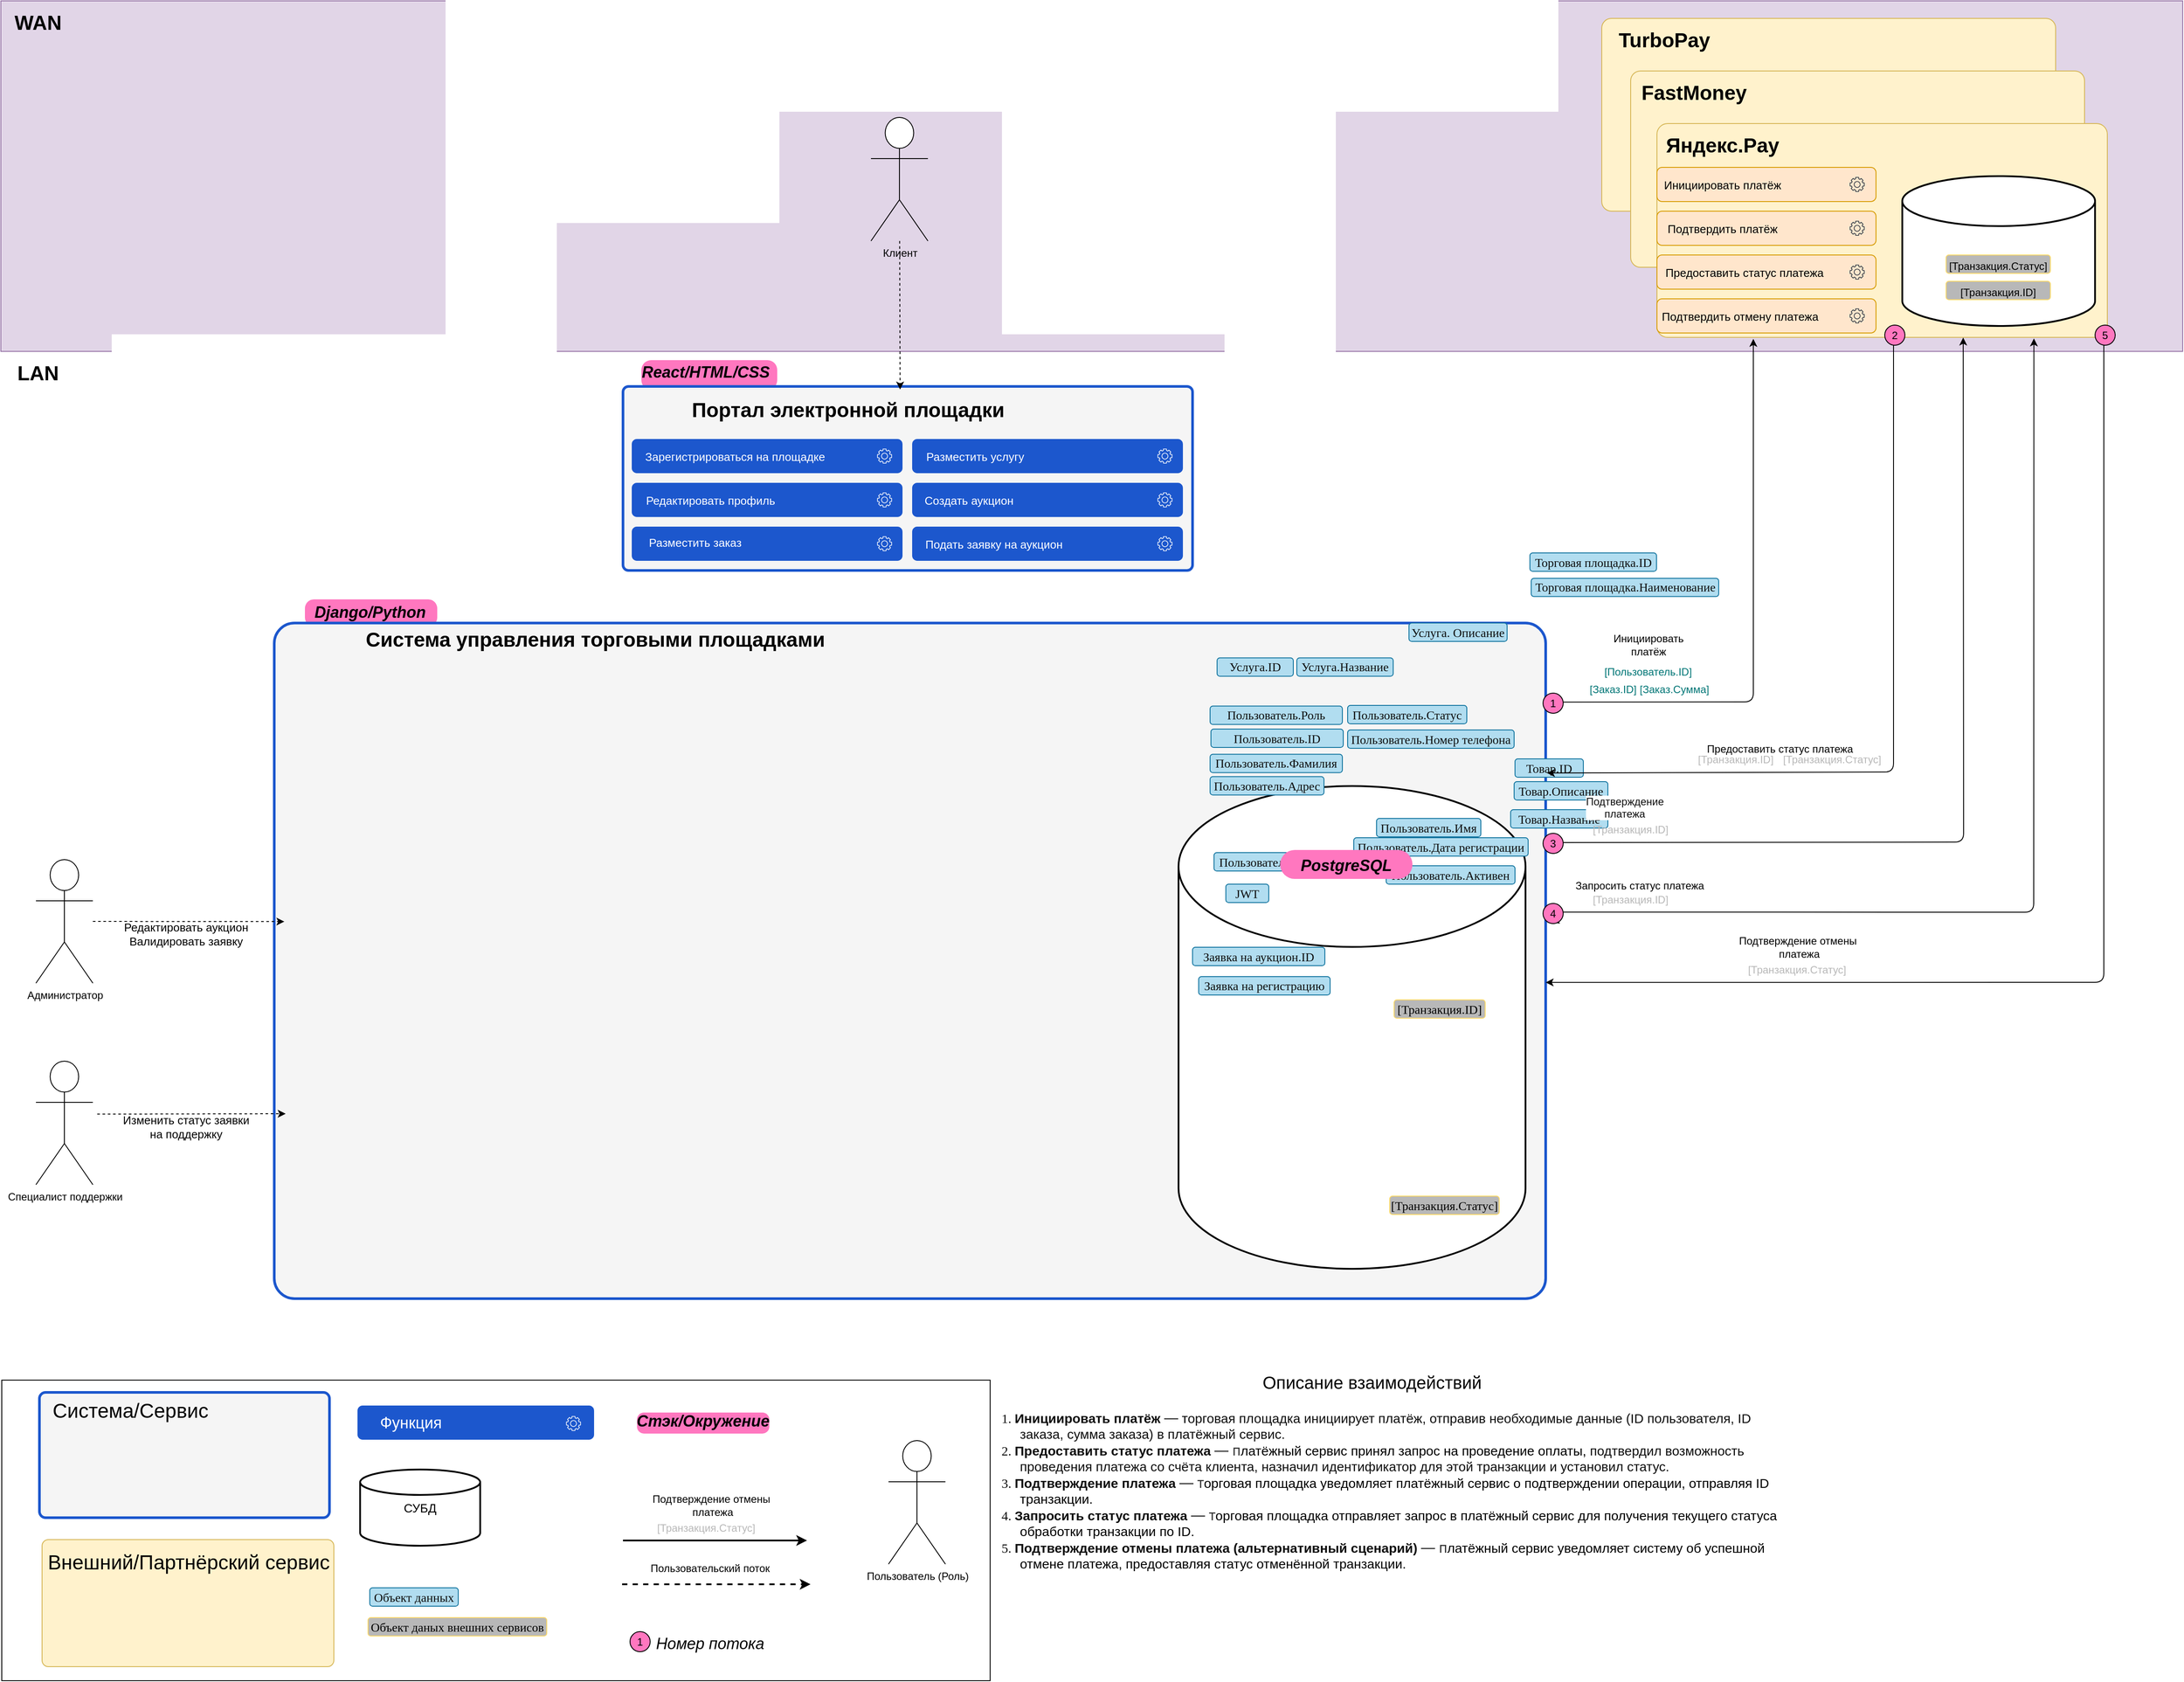 <mxfile version="24.7.17" pages="2">
  <diagram name="DF" id="BleSmaJVXqo2yb7Co1eL">
    <mxGraphModel dx="1112" dy="1808" grid="0" gridSize="10" guides="0" tooltips="0" connect="1" arrows="1" fold="1" page="0" pageScale="1" pageWidth="827" pageHeight="1169" math="0" shadow="0">
      <root>
        <mxCell id="0" />
        <mxCell id="1" parent="0" />
        <mxCell id="kQWFD41fJFxlXKQhT5sF-2" value="" style="group" parent="1" vertex="1" connectable="0">
          <mxGeometry x="1307" y="78" width="151" height="36" as="geometry" />
        </mxCell>
        <mxCell id="cKbgiC5qh_IXnBO1eU4K-91" value="&lt;p style=&quot;margin: 0px 0px 0px 13px; text-indent: -13px; font-variant-numeric: normal; font-variant-east-asian: normal; font-variant-alternates: normal; font-kerning: auto; font-optical-sizing: auto; font-feature-settings: normal; font-variation-settings: normal; font-variant-position: normal; font-stretch: normal; font-size: 14px; line-height: normal; color: rgb(14, 14, 14); text-align: start;&quot; class=&quot;p1&quot;&gt;&lt;br&gt;&lt;/p&gt;" style="rounded=1;whiteSpace=wrap;html=1;fillColor=#FF77BF;strokeColor=none;arcSize=33;" parent="kQWFD41fJFxlXKQhT5sF-2" vertex="1">
          <mxGeometry y="5" width="151" height="31" as="geometry" />
        </mxCell>
        <mxCell id="cKbgiC5qh_IXnBO1eU4K-92" value="&lt;font style=&quot;font-size: 18px;&quot;&gt;&lt;i&gt;Django/Python&lt;/i&gt;&lt;/font&gt;" style="text;html=1;align=center;verticalAlign=middle;whiteSpace=wrap;rounded=1;shadow=0;fontSize=23;fontStyle=1" parent="kQWFD41fJFxlXKQhT5sF-2" vertex="1">
          <mxGeometry x="30" width="89" height="36" as="geometry" />
        </mxCell>
        <mxCell id="kQWFD41fJFxlXKQhT5sF-1" value="" style="group" parent="1" vertex="1" connectable="0">
          <mxGeometry x="1691" y="-203" width="155" height="49" as="geometry" />
        </mxCell>
        <mxCell id="cKbgiC5qh_IXnBO1eU4K-166" value="&lt;p style=&quot;margin: 0px 0px 0px 13px; text-indent: -13px; font-variant-numeric: normal; font-variant-east-asian: normal; font-variant-alternates: normal; font-kerning: auto; font-optical-sizing: auto; font-feature-settings: normal; font-variation-settings: normal; font-variant-position: normal; font-stretch: normal; font-size: 14px; line-height: normal; color: rgb(14, 14, 14); text-align: start;&quot; class=&quot;p1&quot;&gt;&lt;br&gt;&lt;/p&gt;" style="rounded=1;whiteSpace=wrap;html=1;fillColor=#FF77BF;strokeColor=none;arcSize=33;" parent="kQWFD41fJFxlXKQhT5sF-1" vertex="1">
          <mxGeometry y="13" width="155" height="34" as="geometry" />
        </mxCell>
        <mxCell id="cKbgiC5qh_IXnBO1eU4K-165" value="&lt;font style=&quot;font-size: 18px;&quot;&gt;&lt;i&gt;React/HTML/CSS&lt;/i&gt;&lt;/font&gt;" style="text;html=1;align=center;verticalAlign=middle;whiteSpace=wrap;rounded=1;shadow=0;fontSize=23;fontStyle=1" parent="kQWFD41fJFxlXKQhT5sF-1" vertex="1">
          <mxGeometry x="29" width="89" height="49" as="geometry" />
        </mxCell>
        <mxCell id="cKbgiC5qh_IXnBO1eU4K-98" value="" style="rounded=0;whiteSpace=wrap;html=1;fillColor=#e1d5e7;strokeColor=#9673a6;movable=1;resizable=1;rotatable=1;deletable=1;editable=1;locked=0;connectable=1;" parent="1" vertex="1">
          <mxGeometry x="960" y="-600" width="2490" height="400" as="geometry" />
        </mxCell>
        <mxCell id="ISwjRsLXD4yoOcMXPSiY-8" value="" style="group" parent="1" vertex="1" connectable="0">
          <mxGeometry x="2770" y="-580" width="535" height="220" as="geometry" />
        </mxCell>
        <mxCell id="Tz6aEU4ManMyac2rpAqn-102" value="" style="rounded=1;whiteSpace=wrap;html=1;arcSize=5;fillColor=#fff2cc;strokeColor=#d6b656;" parent="ISwjRsLXD4yoOcMXPSiY-8" vertex="1">
          <mxGeometry x="17" width="518" height="220" as="geometry" />
        </mxCell>
        <mxCell id="Tz6aEU4ManMyac2rpAqn-103" value="TurboPay" style="text;html=1;align=center;verticalAlign=middle;whiteSpace=wrap;rounded=1;shadow=0;fontSize=23;fontStyle=1" parent="ISwjRsLXD4yoOcMXPSiY-8" vertex="1">
          <mxGeometry width="177" height="49" as="geometry" />
        </mxCell>
        <mxCell id="ISwjRsLXD4yoOcMXPSiY-9" value="" style="group" parent="1" vertex="1" connectable="0">
          <mxGeometry x="2820" y="-520" width="518" height="224" as="geometry" />
        </mxCell>
        <mxCell id="Tz6aEU4ManMyac2rpAqn-100" value="" style="rounded=1;whiteSpace=wrap;html=1;arcSize=5;fillColor=#fff2cc;strokeColor=#d6b656;" parent="ISwjRsLXD4yoOcMXPSiY-9" vertex="1">
          <mxGeometry width="518" height="224" as="geometry" />
        </mxCell>
        <mxCell id="Tz6aEU4ManMyac2rpAqn-101" value="FastMoney" style="text;html=1;align=center;verticalAlign=middle;whiteSpace=wrap;rounded=1;shadow=0;fontSize=23;fontStyle=1" parent="ISwjRsLXD4yoOcMXPSiY-9" vertex="1">
          <mxGeometry x="2" width="141" height="49" as="geometry" />
        </mxCell>
        <mxCell id="ISwjRsLXD4yoOcMXPSiY-10" value="" style="group" parent="1" vertex="1" connectable="0">
          <mxGeometry x="2850" y="-460" width="514" height="244" as="geometry" />
        </mxCell>
        <mxCell id="Tz6aEU4ManMyac2rpAqn-104" value="" style="rounded=1;whiteSpace=wrap;html=1;arcSize=5;fillColor=#fff2cc;strokeColor=#d6b656;" parent="ISwjRsLXD4yoOcMXPSiY-10" vertex="1">
          <mxGeometry width="514" height="244" as="geometry" />
        </mxCell>
        <mxCell id="Tz6aEU4ManMyac2rpAqn-105" value="Яндекс.Pay" style="text;html=1;align=center;verticalAlign=middle;whiteSpace=wrap;rounded=1;shadow=0;fontSize=23;fontStyle=1" parent="ISwjRsLXD4yoOcMXPSiY-10" vertex="1">
          <mxGeometry width="150" height="49" as="geometry" />
        </mxCell>
        <mxCell id="D1CTnjmkYU0Mq4A9S6dc-23" value="" style="rounded=1;whiteSpace=wrap;html=1;arcSize=0;" parent="1" vertex="1">
          <mxGeometry x="961" y="974" width="1128" height="343" as="geometry" />
        </mxCell>
        <mxCell id="aNh6FEuhw9lsT8rE3H5J-120" value="" style="rounded=1;whiteSpace=wrap;html=1;arcSize=3;movable=1;resizable=1;rotatable=1;deletable=1;editable=1;locked=0;connectable=1;fillColor=#f5f5f5;strokeColor=#1C57CD;strokeWidth=3;fontColor=#333333;" parent="1" vertex="1">
          <mxGeometry x="1272" y="110" width="1451" height="771" as="geometry" />
        </mxCell>
        <mxCell id="aNh6FEuhw9lsT8rE3H5J-121" value="Система управления торговыми площадками" style="text;html=1;align=center;verticalAlign=middle;whiteSpace=wrap;rounded=1;shadow=0;fontSize=23;fontStyle=1" parent="1" vertex="1">
          <mxGeometry x="1364" y="104" width="549" height="49" as="geometry" />
        </mxCell>
        <mxCell id="aNh6FEuhw9lsT8rE3H5J-60" value="" style="strokeWidth=2;html=1;shape=mxgraph.flowchart.database;whiteSpace=wrap;rounded=1;movable=1;resizable=1;rotatable=1;deletable=1;editable=1;locked=0;connectable=1;" parent="1" vertex="1">
          <mxGeometry x="2304" y="296" width="396" height="551" as="geometry" />
        </mxCell>
        <mxCell id="Tz6aEU4ManMyac2rpAqn-7" value="&lt;p style=&quot;margin: 0px 0px 0px 13px; text-indent: -13px; font-variant-numeric: normal; font-variant-east-asian: normal; font-variant-alternates: normal; font-kerning: auto; font-optical-sizing: auto; font-feature-settings: normal; font-variation-settings: normal; font-variant-position: normal; font-stretch: normal; font-size: 14px; line-height: normal; color: rgb(14, 14, 14); text-align: start;&quot; class=&quot;p1&quot;&gt;&lt;font face=&quot;Times New Roman&quot;&gt;Заявка на аукцион.ID&lt;/font&gt;&lt;/p&gt;" style="rounded=1;whiteSpace=wrap;html=1;fillColor=#b1ddf0;strokeColor=#10739e;" parent="1" vertex="1">
          <mxGeometry x="2320" y="480" width="151" height="21" as="geometry" />
        </mxCell>
        <mxCell id="cKbgiC5qh_IXnBO1eU4K-45" value="&lt;p style=&quot;margin: 0px 0px 0px 13px; text-indent: -13px; font-variant-numeric: normal; font-variant-east-asian: normal; font-variant-alternates: normal; font-kerning: auto; font-optical-sizing: auto; font-feature-settings: normal; font-variation-settings: normal; font-variant-position: normal; font-stretch: normal; line-height: normal; color: rgb(14, 14, 14); text-align: start;&quot; class=&quot;p1&quot;&gt;&lt;font style=&quot;font-size: 14px;&quot; face=&quot;Times New Roman&quot;&gt;Заявка на регистрацию&lt;/font&gt;&lt;/p&gt;" style="rounded=1;whiteSpace=wrap;html=1;fillColor=#b1ddf0;strokeColor=#10739e;" parent="1" vertex="1">
          <mxGeometry x="2327" y="513.5" width="150" height="21" as="geometry" />
        </mxCell>
        <mxCell id="cKbgiC5qh_IXnBO1eU4K-46" value="&lt;p style=&quot;margin: 0px 0px 0px 13px; text-indent: -13px; font-variant-numeric: normal; font-variant-east-asian: normal; font-variant-alternates: normal; font-kerning: auto; font-optical-sizing: auto; font-feature-settings: normal; font-variation-settings: normal; font-variant-position: normal; font-stretch: normal; line-height: normal; color: rgb(14, 14, 14); text-align: start;&quot; class=&quot;p1&quot;&gt;&lt;font face=&quot;Times New Roman&quot;&gt;&lt;span style=&quot;font-size: 14px;&quot;&gt;JWT&lt;/span&gt;&lt;/font&gt;&lt;/p&gt;" style="rounded=1;whiteSpace=wrap;html=1;fillColor=#b1ddf0;strokeColor=#10739e;" parent="1" vertex="1">
          <mxGeometry x="2358" y="408" width="49" height="21" as="geometry" />
        </mxCell>
        <mxCell id="cKbgiC5qh_IXnBO1eU4K-49" value="&lt;p style=&quot;margin: 0px 0px 0px 13px; text-indent: -13px; font-variant-numeric: normal; font-variant-east-asian: normal; font-variant-alternates: normal; font-kerning: auto; font-optical-sizing: auto; font-feature-settings: normal; font-variation-settings: normal; font-variant-position: normal; font-stretch: normal; font-size: 14px; line-height: normal; color: rgb(14, 14, 14); text-align: start;&quot; class=&quot;p1&quot;&gt;&lt;font face=&quot;Times New Roman&quot;&gt;Пользователь.Роль&lt;/font&gt;&lt;/p&gt;" style="rounded=1;whiteSpace=wrap;html=1;fillColor=#b1ddf0;strokeColor=#10739e;" parent="1" vertex="1">
          <mxGeometry x="2340" y="204.75" width="151" height="21" as="geometry" />
        </mxCell>
        <mxCell id="cKbgiC5qh_IXnBO1eU4K-50" value="&lt;p style=&quot;margin: 0px 0px 0px 13px; text-indent: -13px; font-variant-numeric: normal; font-variant-east-asian: normal; font-variant-alternates: normal; font-kerning: auto; font-optical-sizing: auto; font-feature-settings: normal; font-variation-settings: normal; font-variant-position: normal; font-stretch: normal; font-size: 14px; line-height: normal; color: rgb(14, 14, 14); text-align: start;&quot; class=&quot;p1&quot;&gt;&lt;font face=&quot;Times New Roman&quot;&gt;Пользователь.ID&lt;/font&gt;&lt;/p&gt;" style="rounded=1;whiteSpace=wrap;html=1;fillColor=#b1ddf0;strokeColor=#10739e;" parent="1" vertex="1">
          <mxGeometry x="2341" y="231" width="151" height="21" as="geometry" />
        </mxCell>
        <mxCell id="cKbgiC5qh_IXnBO1eU4K-56" value="&lt;p style=&quot;margin: 0px 0px 0px 13px; text-indent: -13px; font-variant-numeric: normal; font-variant-east-asian: normal; font-variant-alternates: normal; font-kerning: auto; font-optical-sizing: auto; font-feature-settings: normal; font-variation-settings: normal; font-variant-position: normal; font-stretch: normal; font-size: 14px; line-height: normal; color: rgb(14, 14, 14); text-align: start;&quot; class=&quot;p1&quot;&gt;&lt;font face=&quot;Times New Roman&quot;&gt;Пользователь.Имя&lt;/font&gt;&lt;/p&gt;" style="rounded=1;whiteSpace=wrap;html=1;fillColor=#b1ddf0;strokeColor=#10739e;" parent="1" vertex="1">
          <mxGeometry x="2530" y="333" width="119" height="21" as="geometry" />
        </mxCell>
        <mxCell id="cKbgiC5qh_IXnBO1eU4K-57" value="&lt;p style=&quot;margin: 0px 0px 0px 13px; text-indent: -13px; font-variant-numeric: normal; font-variant-east-asian: normal; font-variant-alternates: normal; font-kerning: auto; font-optical-sizing: auto; font-feature-settings: normal; font-variation-settings: normal; font-variant-position: normal; font-stretch: normal; font-size: 14px; line-height: normal; color: rgb(14, 14, 14); text-align: start;&quot; class=&quot;p1&quot;&gt;&lt;font face=&quot;Times New Roman&quot;&gt;Пользователь.Фамилия&lt;/font&gt;&lt;/p&gt;" style="rounded=1;whiteSpace=wrap;html=1;fillColor=#b1ddf0;strokeColor=#10739e;" parent="1" vertex="1">
          <mxGeometry x="2340" y="259.75" width="151" height="21" as="geometry" />
        </mxCell>
        <mxCell id="cKbgiC5qh_IXnBO1eU4K-60" value="&lt;p style=&quot;margin: 0px 0px 0px 13px; text-indent: -13px; font-variant-numeric: normal; font-variant-east-asian: normal; font-variant-alternates: normal; font-kerning: auto; font-optical-sizing: auto; font-feature-settings: normal; font-variation-settings: normal; font-variant-position: normal; font-stretch: normal; font-size: 14px; line-height: normal; color: rgb(14, 14, 14); text-align: start;&quot; class=&quot;p1&quot;&gt;&lt;font face=&quot;Times New Roman&quot;&gt;Пользователь.Адрес&lt;/font&gt;&lt;/p&gt;" style="rounded=1;whiteSpace=wrap;html=1;fillColor=#b1ddf0;strokeColor=#10739e;" parent="1" vertex="1">
          <mxGeometry x="2340" y="285.25" width="130" height="21" as="geometry" />
        </mxCell>
        <mxCell id="cKbgiC5qh_IXnBO1eU4K-68" value="&lt;p style=&quot;margin: 0px 0px 0px 13px; text-indent: -13px; font-variant-numeric: normal; font-variant-east-asian: normal; font-variant-alternates: normal; font-kerning: auto; font-optical-sizing: auto; font-feature-settings: normal; font-variation-settings: normal; font-variant-position: normal; font-stretch: normal; font-size: 14px; line-height: normal; color: rgb(14, 14, 14); text-align: start;&quot; class=&quot;p1&quot;&gt;&lt;font face=&quot;Times New Roman&quot;&gt;Пользователь.Дата регистрации&lt;/font&gt;&lt;/p&gt;" style="rounded=1;whiteSpace=wrap;html=1;fillColor=#b1ddf0;strokeColor=#10739e;" parent="1" vertex="1">
          <mxGeometry x="2504" y="355" width="199" height="21" as="geometry" />
        </mxCell>
        <mxCell id="cKbgiC5qh_IXnBO1eU4K-69" value="&lt;p style=&quot;margin: 0px 0px 0px 13px; text-indent: -13px; font-variant-numeric: normal; font-variant-east-asian: normal; font-variant-alternates: normal; font-kerning: auto; font-optical-sizing: auto; font-feature-settings: normal; font-variation-settings: normal; font-variant-position: normal; font-stretch: normal; font-size: 14px; line-height: normal; color: rgb(14, 14, 14); text-align: start;&quot; class=&quot;p1&quot;&gt;&lt;font face=&quot;Times New Roman&quot;&gt;Пользователь.Статус&lt;/font&gt;&lt;/p&gt;" style="rounded=1;whiteSpace=wrap;html=1;fillColor=#b1ddf0;strokeColor=#10739e;" parent="1" vertex="1">
          <mxGeometry x="2497" y="204" width="136" height="21" as="geometry" />
        </mxCell>
        <mxCell id="cKbgiC5qh_IXnBO1eU4K-70" value="&lt;p style=&quot;margin: 0px 0px 0px 13px; text-indent: -13px; font-variant-numeric: normal; font-variant-east-asian: normal; font-variant-alternates: normal; font-kerning: auto; font-optical-sizing: auto; font-feature-settings: normal; font-variation-settings: normal; font-variant-position: normal; font-stretch: normal; font-size: 14px; line-height: normal; color: rgb(14, 14, 14); text-align: start;&quot; class=&quot;p1&quot;&gt;&lt;font face=&quot;Times New Roman&quot;&gt;Пользователь.Электронная почта&lt;/font&gt;&lt;/p&gt;" style="rounded=1;whiteSpace=wrap;html=1;fillColor=#b1ddf0;strokeColor=#10739e;" parent="1" vertex="1">
          <mxGeometry x="2344.5" y="372" width="209" height="21" as="geometry" />
        </mxCell>
        <mxCell id="cKbgiC5qh_IXnBO1eU4K-71" value="&lt;p style=&quot;margin: 0px 0px 0px 13px; text-indent: -13px; font-variant-numeric: normal; font-variant-east-asian: normal; font-variant-alternates: normal; font-kerning: auto; font-optical-sizing: auto; font-feature-settings: normal; font-variation-settings: normal; font-variant-position: normal; font-stretch: normal; font-size: 14px; line-height: normal; color: rgb(14, 14, 14); text-align: start;&quot; class=&quot;p1&quot;&gt;&lt;font face=&quot;Times New Roman&quot;&gt;Пользователь.Номер телефона&lt;/font&gt;&lt;/p&gt;" style="rounded=1;whiteSpace=wrap;html=1;fillColor=#b1ddf0;strokeColor=#10739e;" parent="1" vertex="1">
          <mxGeometry x="2497" y="232" width="190" height="21" as="geometry" />
        </mxCell>
        <mxCell id="cKbgiC5qh_IXnBO1eU4K-74" value="&lt;p style=&quot;margin: 0px 0px 0px 13px; text-indent: -13px; font-variant-numeric: normal; font-variant-east-asian: normal; font-variant-alternates: normal; font-kerning: auto; font-optical-sizing: auto; font-feature-settings: normal; font-variation-settings: normal; font-variant-position: normal; font-stretch: normal; font-size: 14px; line-height: normal; color: rgb(14, 14, 14); text-align: start;&quot; class=&quot;p1&quot;&gt;&lt;font face=&quot;Times New Roman&quot;&gt;Торговая площадка.ID&lt;/font&gt;&lt;/p&gt;" style="rounded=1;whiteSpace=wrap;html=1;fillColor=#b1ddf0;strokeColor=#10739e;" parent="1" vertex="1">
          <mxGeometry x="2705" y="30" width="144.5" height="21" as="geometry" />
        </mxCell>
        <mxCell id="cKbgiC5qh_IXnBO1eU4K-75" value="&lt;p style=&quot;margin: 0px 0px 0px 13px; text-indent: -13px; font-variant-numeric: normal; font-variant-east-asian: normal; font-variant-alternates: normal; font-kerning: auto; font-optical-sizing: auto; font-feature-settings: normal; font-variation-settings: normal; font-variant-position: normal; font-stretch: normal; font-size: 14px; line-height: normal; color: rgb(14, 14, 14); text-align: start;&quot; class=&quot;p1&quot;&gt;&lt;font face=&quot;Times New Roman&quot;&gt;Торговая площадка.Наименование&lt;/font&gt;&lt;/p&gt;" style="rounded=1;whiteSpace=wrap;html=1;fillColor=#b1ddf0;strokeColor=#10739e;" parent="1" vertex="1">
          <mxGeometry x="2706.5" y="59" width="214" height="20.75" as="geometry" />
        </mxCell>
        <mxCell id="cKbgiC5qh_IXnBO1eU4K-77" value="&lt;p style=&quot;margin: 0px 0px 0px 13px; text-indent: -13px; font-variant-numeric: normal; font-variant-east-asian: normal; font-variant-alternates: normal; font-kerning: auto; font-optical-sizing: auto; font-feature-settings: normal; font-variation-settings: normal; font-variant-position: normal; font-stretch: normal; font-size: 14px; line-height: normal; color: rgb(14, 14, 14); text-align: start;&quot; class=&quot;p1&quot;&gt;&lt;font face=&quot;Times New Roman&quot;&gt;Пользователь.Активен&lt;/font&gt;&lt;/p&gt;" style="rounded=1;whiteSpace=wrap;html=1;fillColor=#b1ddf0;strokeColor=#10739e;" parent="1" vertex="1">
          <mxGeometry x="2541" y="387" width="147" height="21" as="geometry" />
        </mxCell>
        <mxCell id="cKbgiC5qh_IXnBO1eU4K-84" value="&lt;p style=&quot;margin: 0px 0px 0px 13px; text-indent: -13px; font-variant-numeric: normal; font-variant-east-asian: normal; font-variant-alternates: normal; font-kerning: auto; font-optical-sizing: auto; font-feature-settings: normal; font-variation-settings: normal; font-variant-position: normal; font-stretch: normal; font-size: 14px; line-height: normal; color: rgb(14, 14, 14); text-align: start;&quot; class=&quot;p1&quot;&gt;&lt;font face=&quot;Times New Roman&quot;&gt;Услуга.ID&lt;/font&gt;&lt;/p&gt;" style="rounded=1;whiteSpace=wrap;html=1;fillColor=#b1ddf0;strokeColor=#10739e;" parent="1" vertex="1">
          <mxGeometry x="2348" y="149.75" width="87" height="21" as="geometry" />
        </mxCell>
        <mxCell id="cKbgiC5qh_IXnBO1eU4K-85" value="&lt;p style=&quot;margin: 0px 0px 0px 13px; text-indent: -13px; font-variant-numeric: normal; font-variant-east-asian: normal; font-variant-alternates: normal; font-kerning: auto; font-optical-sizing: auto; font-feature-settings: normal; font-variation-settings: normal; font-variant-position: normal; font-stretch: normal; font-size: 14px; line-height: normal; color: rgb(14, 14, 14); text-align: start;&quot; class=&quot;p1&quot;&gt;&lt;font face=&quot;Times New Roman&quot;&gt;Услуга.Название&lt;/font&gt;&lt;/p&gt;" style="rounded=1;whiteSpace=wrap;html=1;fillColor=#b1ddf0;strokeColor=#10739e;" parent="1" vertex="1">
          <mxGeometry x="2439" y="149.75" width="110" height="21" as="geometry" />
        </mxCell>
        <mxCell id="cKbgiC5qh_IXnBO1eU4K-86" value="&lt;p style=&quot;margin: 0px 0px 0px 13px; text-indent: -13px; font-variant-numeric: normal; font-variant-east-asian: normal; font-variant-alternates: normal; font-kerning: auto; font-optical-sizing: auto; font-feature-settings: normal; font-variation-settings: normal; font-variant-position: normal; font-stretch: normal; font-size: 14px; line-height: normal; color: rgb(14, 14, 14); text-align: start;&quot; class=&quot;p1&quot;&gt;&lt;font face=&quot;Times New Roman&quot;&gt;Услуга. Описание&lt;/font&gt;&lt;/p&gt;" style="rounded=1;whiteSpace=wrap;html=1;fillColor=#b1ddf0;strokeColor=#10739e;" parent="1" vertex="1">
          <mxGeometry x="2567" y="110" width="112" height="21" as="geometry" />
        </mxCell>
        <mxCell id="cKbgiC5qh_IXnBO1eU4K-87" value="&lt;p style=&quot;margin: 0px 0px 0px 13px; text-indent: -13px; font-variant-numeric: normal; font-variant-east-asian: normal; font-variant-alternates: normal; font-kerning: auto; font-optical-sizing: auto; font-feature-settings: normal; font-variation-settings: normal; font-variant-position: normal; font-stretch: normal; font-size: 14px; line-height: normal; color: rgb(14, 14, 14); text-align: start;&quot; class=&quot;p1&quot;&gt;&lt;font face=&quot;Times New Roman&quot;&gt;Товар.ID&lt;/font&gt;&lt;/p&gt;" style="rounded=1;whiteSpace=wrap;html=1;fillColor=#b1ddf0;strokeColor=#10739e;" parent="1" vertex="1">
          <mxGeometry x="2688" y="265" width="78" height="21" as="geometry" />
        </mxCell>
        <mxCell id="cKbgiC5qh_IXnBO1eU4K-88" value="&lt;p style=&quot;margin: 0px 0px 0px 13px; text-indent: -13px; font-variant-numeric: normal; font-variant-east-asian: normal; font-variant-alternates: normal; font-kerning: auto; font-optical-sizing: auto; font-feature-settings: normal; font-variation-settings: normal; font-variant-position: normal; font-stretch: normal; font-size: 14px; line-height: normal; color: rgb(14, 14, 14); text-align: start;&quot; class=&quot;p1&quot;&gt;&lt;font face=&quot;Times New Roman&quot;&gt;Товар.Название&lt;/font&gt;&lt;/p&gt;" style="rounded=1;whiteSpace=wrap;html=1;fillColor=#b1ddf0;strokeColor=#10739e;" parent="1" vertex="1">
          <mxGeometry x="2683" y="323" width="111" height="21" as="geometry" />
        </mxCell>
        <mxCell id="cKbgiC5qh_IXnBO1eU4K-89" value="&lt;p style=&quot;margin: 0px 0px 0px 13px; text-indent: -13px; font-variant-numeric: normal; font-variant-east-asian: normal; font-variant-alternates: normal; font-kerning: auto; font-optical-sizing: auto; font-feature-settings: normal; font-variation-settings: normal; font-variant-position: normal; font-stretch: normal; font-size: 14px; line-height: normal; color: rgb(14, 14, 14); text-align: start;&quot; class=&quot;p1&quot;&gt;&lt;font face=&quot;Times New Roman&quot;&gt;Товар.Описание&lt;/font&gt;&lt;/p&gt;" style="rounded=1;whiteSpace=wrap;html=1;fillColor=#b1ddf0;strokeColor=#10739e;" parent="1" vertex="1">
          <mxGeometry x="2687" y="291" width="107" height="21" as="geometry" />
        </mxCell>
        <mxCell id="cKbgiC5qh_IXnBO1eU4K-95" value="Администратор" style="shape=umlActor;verticalLabelPosition=bottom;verticalAlign=top;html=1;outlineConnect=0;rounded=1;" parent="1" vertex="1">
          <mxGeometry x="1000" y="380" width="65" height="141" as="geometry" />
        </mxCell>
        <mxCell id="cKbgiC5qh_IXnBO1eU4K-96" value="" style="endArrow=classic;html=1;rounded=1;dashed=1;entryX=0.961;entryY=0.023;entryDx=0;entryDy=0;entryPerimeter=0;" parent="1" source="cKbgiC5qh_IXnBO1eU4K-95" target="cKbgiC5qh_IXnBO1eU4K-154" edge="1">
          <mxGeometry width="50" height="50" relative="1" as="geometry">
            <mxPoint x="1166" y="544" as="sourcePoint" />
            <mxPoint x="1162" y="979" as="targetPoint" />
            <Array as="points" />
          </mxGeometry>
        </mxCell>
        <mxCell id="cKbgiC5qh_IXnBO1eU4K-100" value="WAN" style="text;html=1;align=center;verticalAlign=middle;whiteSpace=wrap;rounded=1;shadow=0;fontSize=23;fontStyle=1" parent="1" vertex="1">
          <mxGeometry x="960" y="-600" width="85" height="49" as="geometry" />
        </mxCell>
        <mxCell id="cKbgiC5qh_IXnBO1eU4K-101" value="LAN" style="text;html=1;align=center;verticalAlign=middle;whiteSpace=wrap;rounded=1;shadow=0;fontSize=23;fontStyle=1" parent="1" vertex="1">
          <mxGeometry x="960" y="-200" width="85" height="49" as="geometry" />
        </mxCell>
        <mxCell id="cKbgiC5qh_IXnBO1eU4K-103" value="" style="endArrow=classic;html=1;rounded=1;curved=0;entryX=1.001;entryY=0.222;entryDx=0;entryDy=0;entryPerimeter=0;" parent="1" target="aNh6FEuhw9lsT8rE3H5J-120" edge="1">
          <mxGeometry width="50" height="50" relative="1" as="geometry">
            <mxPoint x="3120" y="-210" as="sourcePoint" />
            <mxPoint x="3090" y="-15" as="targetPoint" />
            <Array as="points">
              <mxPoint x="3120" y="280" />
            </Array>
          </mxGeometry>
        </mxCell>
        <mxCell id="cKbgiC5qh_IXnBO1eU4K-104" value="&lt;p style=&quot;margin: 0px 0px 0px 21px; text-indent: -21px; font-variant-numeric: normal; font-variant-east-asian: normal; font-variant-alternates: normal; font-kerning: auto; font-optical-sizing: auto; font-feature-settings: normal; font-variation-settings: normal; font-variant-position: normal; font-stretch: normal; line-height: normal; color: rgb(14, 14, 14); text-align: start; text-wrap: wrap;&quot; class=&quot;p1&quot;&gt;&lt;font style=&quot;font-size: 12px;&quot; face=&quot;Helvetica&quot;&gt;Подтверждение платежа&lt;/font&gt;&lt;/p&gt;" style="edgeLabel;html=1;align=center;verticalAlign=middle;resizable=0;points=[];rounded=1;" parent="cKbgiC5qh_IXnBO1eU4K-103" vertex="1" connectable="0">
          <mxGeometry x="0.194" y="1" relative="1" as="geometry">
            <mxPoint x="-269" y="39" as="offset" />
          </mxGeometry>
        </mxCell>
        <mxCell id="cKbgiC5qh_IXnBO1eU4K-105" value="" style="endArrow=classic;html=1;rounded=1;exitX=1.001;exitY=0.325;exitDx=0;exitDy=0;exitPerimeter=0;curved=0;entryX=0.68;entryY=1.001;entryDx=0;entryDy=0;entryPerimeter=0;" parent="1" source="aNh6FEuhw9lsT8rE3H5J-120" target="Tz6aEU4ManMyac2rpAqn-104" edge="1">
          <mxGeometry width="50" height="50" relative="1" as="geometry">
            <mxPoint x="2900" y="486" as="sourcePoint" />
            <mxPoint x="3200" y="-20" as="targetPoint" />
            <Array as="points">
              <mxPoint x="3200" y="360" />
            </Array>
          </mxGeometry>
        </mxCell>
        <mxCell id="cKbgiC5qh_IXnBO1eU4K-106" value="&lt;font style=&quot;font-size: 12px;&quot;&gt;Предоставить статус платежа&lt;/font&gt;" style="edgeLabel;html=1;align=center;verticalAlign=middle;resizable=0;points=[];rounded=1;" parent="cKbgiC5qh_IXnBO1eU4K-105" vertex="1" connectable="0">
          <mxGeometry x="0.194" y="1" relative="1" as="geometry">
            <mxPoint x="-209" y="46" as="offset" />
          </mxGeometry>
        </mxCell>
        <mxCell id="cKbgiC5qh_IXnBO1eU4K-107" value="" style="endArrow=classic;html=1;rounded=1;curved=0;entryX=1;entryY=0.532;entryDx=0;entryDy=0;entryPerimeter=0;" parent="1" target="aNh6FEuhw9lsT8rE3H5J-120" edge="1">
          <mxGeometry width="50" height="50" relative="1" as="geometry">
            <mxPoint x="3360" y="-210" as="sourcePoint" />
            <mxPoint x="2740" y="520" as="targetPoint" />
            <Array as="points">
              <mxPoint x="3360" y="520" />
            </Array>
          </mxGeometry>
        </mxCell>
        <mxCell id="cKbgiC5qh_IXnBO1eU4K-108" value="&lt;font style=&quot;font-size: 12px;&quot;&gt;Подтверждение отмены&amp;nbsp;&lt;/font&gt;&lt;div&gt;&lt;font style=&quot;font-size: 12px;&quot;&gt;платежа&lt;/font&gt;&lt;/div&gt;" style="edgeLabel;html=1;align=center;verticalAlign=middle;resizable=0;points=[];rounded=1;" parent="cKbgiC5qh_IXnBO1eU4K-107" vertex="1" connectable="0">
          <mxGeometry x="0.194" y="1" relative="1" as="geometry">
            <mxPoint x="-262" y="-41" as="offset" />
          </mxGeometry>
        </mxCell>
        <mxCell id="cKbgiC5qh_IXnBO1eU4K-109" value="" style="endArrow=classic;html=1;rounded=1;exitX=1;exitY=0.117;exitDx=0;exitDy=0;exitPerimeter=0;curved=0;entryX=0.214;entryY=1.007;entryDx=0;entryDy=0;entryPerimeter=0;" parent="1" source="aNh6FEuhw9lsT8rE3H5J-120" target="Tz6aEU4ManMyac2rpAqn-104" edge="1">
          <mxGeometry width="50" height="50" relative="1" as="geometry">
            <mxPoint x="2610" y="206" as="sourcePoint" />
            <mxPoint x="2955" y="-179" as="targetPoint" />
            <Array as="points">
              <mxPoint x="2960" y="200" />
            </Array>
          </mxGeometry>
        </mxCell>
        <mxCell id="cKbgiC5qh_IXnBO1eU4K-110" value="&lt;span style=&quot;text-wrap: wrap;&quot;&gt;&lt;font style=&quot;font-size: 12px;&quot;&gt;Инициировать платёж&lt;/font&gt;&lt;/span&gt;" style="edgeLabel;html=1;align=center;verticalAlign=middle;resizable=0;points=[];rounded=1;" parent="cKbgiC5qh_IXnBO1eU4K-109" vertex="1" connectable="0">
          <mxGeometry x="0.194" y="1" relative="1" as="geometry">
            <mxPoint x="-119" y="87" as="offset" />
          </mxGeometry>
        </mxCell>
        <mxCell id="cKbgiC5qh_IXnBO1eU4K-114" value="&lt;font style=&quot;font-size: 12px;&quot;&gt;[Транзакция.ID]&lt;/font&gt;" style="text;html=1;align=center;verticalAlign=middle;whiteSpace=wrap;rounded=1;fontSize=13;labelBackgroundColor=none;fontColor=#B8B8B8;" parent="1" vertex="1">
          <mxGeometry x="2890" y="250" width="100" height="30" as="geometry" />
        </mxCell>
        <mxCell id="cKbgiC5qh_IXnBO1eU4K-120" value="&lt;font style=&quot;font-size: 12px;&quot;&gt;[Транзакция.Статус]&lt;/font&gt;" style="text;html=1;align=center;verticalAlign=middle;whiteSpace=wrap;rounded=1;fontSize=13;labelBackgroundColor=none;fontColor=#B8B8B8;" parent="1" vertex="1">
          <mxGeometry x="2970" y="250" width="160" height="30" as="geometry" />
        </mxCell>
        <mxCell id="cKbgiC5qh_IXnBO1eU4K-121" value="&lt;font style=&quot;font-size: 12px;&quot;&gt;[Пользователь.ID]&lt;/font&gt;" style="text;html=1;align=center;verticalAlign=middle;whiteSpace=wrap;rounded=1;fontSize=13;labelBackgroundColor=none;fontColor=#007575;" parent="1" vertex="1">
          <mxGeometry x="2760" y="150" width="160" height="30" as="geometry" />
        </mxCell>
        <mxCell id="cKbgiC5qh_IXnBO1eU4K-122" value="&lt;font style=&quot;font-size: 12px;&quot;&gt;[Заказ.ID]&lt;/font&gt;" style="text;html=1;align=center;verticalAlign=middle;whiteSpace=wrap;rounded=1;fontSize=13;labelBackgroundColor=none;fontColor=#007575;" parent="1" vertex="1">
          <mxGeometry x="2720" y="170" width="160" height="30" as="geometry" />
        </mxCell>
        <mxCell id="cKbgiC5qh_IXnBO1eU4K-123" value="&lt;font style=&quot;font-size: 12px;&quot;&gt;[Заказ.Сумма]&lt;/font&gt;" style="text;html=1;align=center;verticalAlign=middle;whiteSpace=wrap;rounded=1;fontSize=13;labelBackgroundColor=none;fontColor=#007575;" parent="1" vertex="1">
          <mxGeometry x="2790" y="170" width="160" height="30" as="geometry" />
        </mxCell>
        <mxCell id="cKbgiC5qh_IXnBO1eU4K-124" value="&lt;font style=&quot;font-size: 12px;&quot;&gt;[Транзакция.ID]&lt;/font&gt;" style="text;html=1;align=center;verticalAlign=middle;whiteSpace=wrap;rounded=1;fontSize=13;labelBackgroundColor=none;fontColor=#B8B8B8;" parent="1" vertex="1">
          <mxGeometry x="2770" y="330" width="100" height="30" as="geometry" />
        </mxCell>
        <mxCell id="cKbgiC5qh_IXnBO1eU4K-125" value="" style="endArrow=classic;html=1;rounded=1;exitX=1;exitY=0.429;exitDx=0;exitDy=0;exitPerimeter=0;curved=0;entryX=0.837;entryY=1.005;entryDx=0;entryDy=0;entryPerimeter=0;" parent="1" source="cKbgiC5qh_IXnBO1eU4K-140" target="Tz6aEU4ManMyac2rpAqn-104" edge="1">
          <mxGeometry width="50" height="50" relative="1" as="geometry">
            <mxPoint x="2740" y="444" as="sourcePoint" />
            <mxPoint x="3204" y="60" as="targetPoint" />
            <Array as="points">
              <mxPoint x="3280" y="440" />
            </Array>
          </mxGeometry>
        </mxCell>
        <mxCell id="cKbgiC5qh_IXnBO1eU4K-169" value="&lt;font style=&quot;font-size: 12px;&quot;&gt;Запросить статус платежа&lt;/font&gt;" style="edgeLabel;html=1;align=center;verticalAlign=middle;resizable=0;points=[];rounded=1;" parent="cKbgiC5qh_IXnBO1eU4K-125" vertex="1" connectable="0">
          <mxGeometry x="-0.441" y="-1" relative="1" as="geometry">
            <mxPoint x="-246" y="-31" as="offset" />
          </mxGeometry>
        </mxCell>
        <mxCell id="cKbgiC5qh_IXnBO1eU4K-127" value="&lt;font style=&quot;font-size: 12px;&quot;&gt;[Транзакция.ID]&lt;/font&gt;" style="text;html=1;align=center;verticalAlign=middle;whiteSpace=wrap;rounded=1;fontSize=13;labelBackgroundColor=none;fontColor=#B8B8B8;" parent="1" vertex="1">
          <mxGeometry x="2770" y="410" width="100" height="30" as="geometry" />
        </mxCell>
        <mxCell id="cKbgiC5qh_IXnBO1eU4K-128" value="&lt;font style=&quot;font-size: 12px;&quot;&gt;[Транзакция.Статус]&lt;/font&gt;" style="text;html=1;align=center;verticalAlign=middle;whiteSpace=wrap;rounded=1;fontSize=13;labelBackgroundColor=none;fontColor=#B8B8B8;" parent="1" vertex="1">
          <mxGeometry x="2930" y="490" width="160" height="30" as="geometry" />
        </mxCell>
        <mxCell id="aNh6FEuhw9lsT8rE3H5J-66" value="1" style="ellipse;whiteSpace=wrap;html=1;aspect=fixed;rounded=1;fillColor=#FF77BF;" parent="1" vertex="1">
          <mxGeometry x="2720" y="190" width="23" height="23" as="geometry" />
        </mxCell>
        <mxCell id="cKbgiC5qh_IXnBO1eU4K-138" value="2" style="ellipse;whiteSpace=wrap;html=1;aspect=fixed;rounded=1;fillColor=#FF77BF;" parent="1" vertex="1">
          <mxGeometry x="3110" y="-230" width="23" height="23" as="geometry" />
        </mxCell>
        <mxCell id="cKbgiC5qh_IXnBO1eU4K-139" value="3" style="ellipse;whiteSpace=wrap;html=1;aspect=fixed;rounded=1;fillColor=#ff77bf;" parent="1" vertex="1">
          <mxGeometry x="2720" y="350" width="23" height="23" as="geometry" />
        </mxCell>
        <mxCell id="cKbgiC5qh_IXnBO1eU4K-141" value="" style="endArrow=classic;html=1;rounded=1;exitX=1;exitY=0.429;exitDx=0;exitDy=0;exitPerimeter=0;curved=0;entryX=0.837;entryY=1.005;entryDx=0;entryDy=0;entryPerimeter=0;" parent="1" source="aNh6FEuhw9lsT8rE3H5J-120" target="cKbgiC5qh_IXnBO1eU4K-140" edge="1">
          <mxGeometry width="50" height="50" relative="1" as="geometry">
            <mxPoint x="2735" y="440" as="sourcePoint" />
            <mxPoint x="3280" y="-25" as="targetPoint" />
            <Array as="points" />
          </mxGeometry>
        </mxCell>
        <mxCell id="cKbgiC5qh_IXnBO1eU4K-140" value="4" style="ellipse;whiteSpace=wrap;html=1;aspect=fixed;rounded=1;fillColor=#FF77BF;" parent="1" vertex="1">
          <mxGeometry x="2720" y="430" width="23" height="23" as="geometry" />
        </mxCell>
        <mxCell id="cKbgiC5qh_IXnBO1eU4K-143" value="5" style="ellipse;whiteSpace=wrap;html=1;aspect=fixed;rounded=1;fillColor=#FF77BF;" parent="1" vertex="1">
          <mxGeometry x="3350" y="-230" width="23" height="23" as="geometry" />
        </mxCell>
        <mxCell id="cKbgiC5qh_IXnBO1eU4K-146" value="" style="strokeWidth=2;html=1;shape=mxgraph.flowchart.database;whiteSpace=wrap;rounded=1;movable=1;resizable=1;rotatable=1;deletable=1;editable=1;locked=0;connectable=1;" parent="1" vertex="1">
          <mxGeometry x="3130" y="-400" width="220" height="171" as="geometry" />
        </mxCell>
        <mxCell id="cKbgiC5qh_IXnBO1eU4K-150" value="&lt;p style=&quot;margin: 0px 0px 0px 13px; text-indent: -13px; font-variant-numeric: normal; font-variant-east-asian: normal; font-variant-alternates: normal; font-kerning: auto; font-optical-sizing: auto; font-feature-settings: normal; font-variation-settings: normal; font-variant-position: normal; font-stretch: normal; line-height: normal; text-align: start;&quot; class=&quot;p1&quot;&gt;&lt;span style=&quot;text-align: center; text-indent: 0px;&quot;&gt;&lt;font style=&quot;font-size: 14px;&quot; face=&quot;Times New Roman&quot;&gt;[Транзакция.ID]&lt;/font&gt;&lt;/span&gt;&lt;br&gt;&lt;/p&gt;" style="rounded=1;whiteSpace=wrap;html=1;fillColor=#B8B8B8;strokeColor=#FFD966;" parent="1" vertex="1">
          <mxGeometry x="2550" y="540" width="104" height="21" as="geometry" />
        </mxCell>
        <mxCell id="cKbgiC5qh_IXnBO1eU4K-151" value="&lt;p style=&quot;margin: 0px 0px 0px 13px; text-indent: -13px; font-variant-numeric: normal; font-variant-east-asian: normal; font-variant-alternates: normal; font-kerning: auto; font-optical-sizing: auto; font-feature-settings: normal; font-variation-settings: normal; font-variant-position: normal; font-stretch: normal; line-height: normal; text-align: start;&quot; class=&quot;p1&quot;&gt;&lt;span style=&quot;text-align: center; text-indent: 0px;&quot;&gt;&lt;font style=&quot;font-size: 14px;&quot; face=&quot;Times New Roman&quot;&gt;[Транзакция.Статус]&lt;/font&gt;&lt;/span&gt;&lt;br&gt;&lt;/p&gt;" style="rounded=1;whiteSpace=wrap;html=1;fillColor=#B8B8B8;strokeColor=#FFD966;" parent="1" vertex="1">
          <mxGeometry x="2545" y="764" width="125" height="21" as="geometry" />
        </mxCell>
        <mxCell id="cKbgiC5qh_IXnBO1eU4K-152" value="&lt;p style=&quot;margin: 0px 0px 0px 13px; text-indent: -13px; font-variant-numeric: normal; font-variant-east-asian: normal; font-variant-alternates: normal; font-kerning: auto; font-optical-sizing: auto; font-feature-settings: normal; font-variation-settings: normal; font-variant-position: normal; font-stretch: normal; font-size: 14px; line-height: normal; text-align: start;&quot; class=&quot;p1&quot;&gt;&lt;span style=&quot;font-size: 12px; text-align: center; text-indent: 0px;&quot;&gt;[Транзакция.Статус]&lt;/span&gt;&lt;br&gt;&lt;/p&gt;" style="rounded=1;whiteSpace=wrap;html=1;fillColor=#B8B8B8;strokeColor=#FFD966;" parent="1" vertex="1">
          <mxGeometry x="3180" y="-310" width="119" height="21" as="geometry" />
        </mxCell>
        <mxCell id="cKbgiC5qh_IXnBO1eU4K-153" value="&lt;p style=&quot;margin: 0px 0px 0px 13px; text-indent: -13px; font-variant-numeric: normal; font-variant-east-asian: normal; font-variant-alternates: normal; font-kerning: auto; font-optical-sizing: auto; font-feature-settings: normal; font-variation-settings: normal; font-variant-position: normal; font-stretch: normal; font-size: 14px; line-height: normal; text-align: start;&quot; class=&quot;p1&quot;&gt;&lt;span style=&quot;font-size: 12px; text-align: center; text-indent: 0px;&quot;&gt;[Транзакция.ID]&lt;/span&gt;&lt;br&gt;&lt;/p&gt;" style="rounded=1;whiteSpace=wrap;html=1;fillColor=#B8B8B8;strokeColor=#FFD966;" parent="1" vertex="1">
          <mxGeometry x="3180" y="-280" width="119" height="21" as="geometry" />
        </mxCell>
        <mxCell id="cKbgiC5qh_IXnBO1eU4K-154" value="Редактировать аукцион&lt;div&gt;Валидировать заявку&lt;/div&gt;" style="text;html=1;align=center;verticalAlign=middle;whiteSpace=wrap;rounded=1;fontSize=13;" parent="1" vertex="1">
          <mxGeometry x="1050" y="450" width="243" height="30" as="geometry" />
        </mxCell>
        <mxCell id="cKbgiC5qh_IXnBO1eU4K-157" value="Специалист поддержки" style="shape=umlActor;verticalLabelPosition=bottom;verticalAlign=top;html=1;outlineConnect=0;rounded=1;" parent="1" vertex="1">
          <mxGeometry x="1000" y="610" width="65" height="141" as="geometry" />
        </mxCell>
        <mxCell id="cKbgiC5qh_IXnBO1eU4K-160" value="" style="endArrow=classic;html=1;rounded=1;dashed=1;" parent="1" edge="1">
          <mxGeometry width="50" height="50" relative="1" as="geometry">
            <mxPoint x="1070" y="670.434" as="sourcePoint" />
            <mxPoint x="1285" y="670" as="targetPoint" />
            <Array as="points" />
          </mxGeometry>
        </mxCell>
        <mxCell id="cKbgiC5qh_IXnBO1eU4K-162" value="&lt;div&gt;Изменить статус заявки&lt;/div&gt;&lt;div&gt;на поддержку&lt;/div&gt;" style="text;html=1;align=center;verticalAlign=middle;whiteSpace=wrap;rounded=1;fontSize=13;" parent="1" vertex="1">
          <mxGeometry x="1050" y="670" width="243" height="30" as="geometry" />
        </mxCell>
        <mxCell id="cKbgiC5qh_IXnBO1eU4K-163" value="" style="rounded=1;whiteSpace=wrap;html=1;arcSize=3;fillColor=#f5f5f5;strokeColor=#1C57CD;strokeWidth=3;align=center;verticalAlign=middle;fontFamily=Helvetica;fontSize=12;fontColor=#333333;resizable=1;" parent="1" vertex="1">
          <mxGeometry x="1670" y="-160" width="650" height="210" as="geometry" />
        </mxCell>
        <mxCell id="cKbgiC5qh_IXnBO1eU4K-164" value="Портал электронной площадки" style="text;html=1;align=center;verticalAlign=middle;whiteSpace=wrap;rounded=1;shadow=0;fontSize=23;fontStyle=1" parent="1" vertex="1">
          <mxGeometry x="1737" y="-158" width="380" height="49" as="geometry" />
        </mxCell>
        <mxCell id="D1CTnjmkYU0Mq4A9S6dc-4" value="&lt;p style=&quot;margin: 0px 0px 0px 13px; text-indent: -13px; font-variant-numeric: normal; font-variant-east-asian: normal; font-variant-alternates: normal; font-kerning: auto; font-optical-sizing: auto; font-feature-settings: normal; font-variation-settings: normal; font-variant-position: normal; font-stretch: normal; font-size: 14px; line-height: normal; color: rgb(14, 14, 14); text-align: start;&quot; class=&quot;p1&quot;&gt;&lt;font face=&quot;Times New Roman&quot;&gt;Объект данных&lt;/font&gt;&lt;/p&gt;" style="rounded=1;whiteSpace=wrap;html=1;fillColor=#b1ddf0;strokeColor=#10739e;" parent="1" vertex="1">
          <mxGeometry x="1381" y="1211" width="101" height="21" as="geometry" />
        </mxCell>
        <mxCell id="D1CTnjmkYU0Mq4A9S6dc-11" value="&lt;font style=&quot;font-size: 14px;&quot;&gt;СУБД&lt;/font&gt;" style="strokeWidth=2;html=1;shape=mxgraph.flowchart.database;whiteSpace=wrap;rounded=1;movable=1;resizable=1;rotatable=1;deletable=1;editable=1;locked=0;connectable=1;" parent="1" vertex="1">
          <mxGeometry x="1370" y="1076" width="137" height="87" as="geometry" />
        </mxCell>
        <mxCell id="D1CTnjmkYU0Mq4A9S6dc-14" value="Пользователь (Роль)" style="shape=umlActor;verticalLabelPosition=bottom;verticalAlign=top;html=1;outlineConnect=0;rounded=1;" parent="1" vertex="1">
          <mxGeometry x="1973" y="1043" width="65" height="141" as="geometry" />
        </mxCell>
        <mxCell id="D1CTnjmkYU0Mq4A9S6dc-16" value="&lt;p style=&quot;margin: 0px 0px 0px 13px; text-indent: -13px; font-variant-numeric: normal; font-variant-east-asian: normal; font-variant-alternates: normal; font-kerning: auto; font-optical-sizing: auto; font-feature-settings: normal; font-variation-settings: normal; font-variant-position: normal; font-stretch: normal; line-height: normal; text-align: start;&quot; class=&quot;p1&quot;&gt;&lt;span style=&quot;text-align: center; text-indent: 0px;&quot;&gt;&lt;font style=&quot;font-size: 14px;&quot; face=&quot;Times New Roman&quot;&gt;Объект даных внешних сервисов&lt;/font&gt;&lt;/span&gt;&lt;br&gt;&lt;/p&gt;" style="rounded=1;whiteSpace=wrap;html=1;fillColor=#B8B8B8;strokeColor=#FFD966;" parent="1" vertex="1">
          <mxGeometry x="1379" y="1245" width="204" height="21" as="geometry" />
        </mxCell>
        <mxCell id="D1CTnjmkYU0Mq4A9S6dc-17" value="" style="endArrow=classic;html=1;rounded=1;curved=0;strokeWidth=2;" parent="1" edge="1">
          <mxGeometry width="50" height="50" relative="1" as="geometry">
            <mxPoint x="1670" y="1157" as="sourcePoint" />
            <mxPoint x="1880" y="1157" as="targetPoint" />
            <Array as="points">
              <mxPoint x="1670" y="1157" />
            </Array>
          </mxGeometry>
        </mxCell>
        <mxCell id="D1CTnjmkYU0Mq4A9S6dc-18" value="&lt;font style=&quot;font-size: 12px;&quot;&gt;Подтверждение отмены&amp;nbsp;&lt;/font&gt;&lt;div&gt;&lt;font style=&quot;font-size: 12px;&quot;&gt;платежа&lt;/font&gt;&lt;/div&gt;" style="edgeLabel;html=1;align=center;verticalAlign=middle;resizable=0;points=[];rounded=1;" parent="D1CTnjmkYU0Mq4A9S6dc-17" vertex="1" connectable="0">
          <mxGeometry x="0.194" y="1" relative="1" as="geometry">
            <mxPoint x="-24" y="-39" as="offset" />
          </mxGeometry>
        </mxCell>
        <mxCell id="D1CTnjmkYU0Mq4A9S6dc-19" value="&lt;font style=&quot;font-size: 12px;&quot;&gt;[Транзакция.Статус]&lt;/font&gt;" style="text;html=1;align=center;verticalAlign=middle;whiteSpace=wrap;rounded=1;fontSize=13;labelBackgroundColor=none;fontColor=#B8B8B8;" parent="1" vertex="1">
          <mxGeometry x="1685" y="1127" width="160" height="30" as="geometry" />
        </mxCell>
        <mxCell id="D1CTnjmkYU0Mq4A9S6dc-20" value="" style="endArrow=classic;html=1;rounded=1;dashed=1;strokeWidth=2;" parent="1" edge="1">
          <mxGeometry width="50" height="50" relative="1" as="geometry">
            <mxPoint x="1669" y="1207" as="sourcePoint" />
            <mxPoint x="1884" y="1207" as="targetPoint" />
            <Array as="points" />
          </mxGeometry>
        </mxCell>
        <mxCell id="D1CTnjmkYU0Mq4A9S6dc-21" value="&lt;span style=&quot;font-size: 12px;&quot;&gt;Пользовательский поток&lt;/span&gt;" style="edgeLabel;html=1;align=center;verticalAlign=middle;resizable=0;points=[];rounded=1;" parent="1" vertex="1" connectable="0">
          <mxGeometry x="1770.995" y="1236" as="geometry">
            <mxPoint x="-2" y="-47" as="offset" />
          </mxGeometry>
        </mxCell>
        <mxCell id="Tz6aEU4ManMyac2rpAqn-4" value="Клиент" style="shape=umlActor;verticalLabelPosition=bottom;verticalAlign=top;html=1;outlineConnect=0;rounded=1;" parent="1" vertex="1">
          <mxGeometry x="1953" y="-467" width="65" height="141" as="geometry" />
        </mxCell>
        <mxCell id="Tz6aEU4ManMyac2rpAqn-10" value="" style="endArrow=classic;html=1;rounded=1;dashed=1;entryX=0.727;entryY=0.031;entryDx=0;entryDy=0;entryPerimeter=0;fontSize=12;" parent="1" source="Tz6aEU4ManMyac2rpAqn-4" edge="1">
          <mxGeometry width="50" height="50" relative="1" as="geometry">
            <mxPoint x="1985" y="-420" as="sourcePoint" />
            <mxPoint x="1986.26" y="-156.481" as="targetPoint" />
            <Array as="points" />
          </mxGeometry>
        </mxCell>
        <mxCell id="jEkXnfsxQ-_I6rloK0n_-4" value="1" style="ellipse;whiteSpace=wrap;html=1;aspect=fixed;rounded=1;fillColor=#FF77BF;" parent="1" vertex="1">
          <mxGeometry x="1678" y="1261" width="23" height="23" as="geometry" />
        </mxCell>
        <mxCell id="jEkXnfsxQ-_I6rloK0n_-9" value="&lt;span style=&quot;font-size: 18px;&quot;&gt;&lt;i&gt;Номер потока&lt;/i&gt;&lt;/span&gt;" style="text;html=1;align=center;verticalAlign=middle;whiteSpace=wrap;rounded=1;shadow=0;fontSize=23;fontStyle=0" parent="1" vertex="1">
          <mxGeometry x="1689" y="1248" width="161" height="49" as="geometry" />
        </mxCell>
        <mxCell id="d3r_7VUgfL_-Ddzbqp2A-3" value="&lt;h1 style=&quot;margin-top: 0px; font-size: 15px;&quot;&gt;&lt;p class=&quot;p1&quot; style=&quot;margin: 0px 0px 0px 21px; text-indent: -21px; font-variant-numeric: normal; font-variant-east-asian: normal; font-variant-alternates: normal; font-kerning: auto; font-optical-sizing: auto; font-feature-settings: normal; font-variation-settings: normal; font-variant-position: normal; font-stretch: normal; font-size: 15px; line-height: normal; color: rgb(14, 14, 14);&quot;&gt;&lt;span class=&quot;s1&quot; style=&quot;font-weight: 400; font-variant-numeric: normal; font-variant-east-asian: normal; font-variant-alternates: normal; font-kerning: auto; font-optical-sizing: auto; font-feature-settings: normal; font-variation-settings: normal; font-variant-position: normal; font-stretch: normal; line-height: normal; font-family: &amp;quot;Times New Roman&amp;quot;; font-size: 15px;&quot;&gt;1.&amp;nbsp;&lt;/span&gt;&lt;b style=&quot;font-size: 15px;&quot;&gt;Инициировать платёж&lt;/b&gt;&lt;b style=&quot;font-weight: 400; font-size: 15px;&quot;&gt;&amp;nbsp;&lt;/b&gt;&lt;span style=&quot;background-color: initial; color: rgb(51, 51, 51); font-family: &amp;quot;YS Text&amp;quot;, -apple-system, BlinkMacSystemFont, Arial, Helvetica, sans-serif; font-size: 16px; font-weight: 400;&quot;&gt;—&lt;/span&gt;&lt;span style=&quot;background-color: initial; color: rgb(0, 0, 0); font-weight: normal;&quot;&gt;&amp;nbsp;т&lt;/span&gt;&lt;span style=&quot;background-color: initial; font-weight: 400;&quot;&gt;орговая площадка инициирует платёж, отправив необходимые данные (ID пользователя, ID заказа, сумма заказа) в платёжный сервис.&lt;/span&gt;&lt;/p&gt;&lt;p class=&quot;p1&quot; style=&quot;margin: 0px 0px 0px 21px; text-indent: -21px; font-variant-numeric: normal; font-variant-east-asian: normal; font-variant-alternates: normal; font-kerning: auto; font-optical-sizing: auto; font-feature-settings: normal; font-variation-settings: normal; font-variant-position: normal; font-weight: 400; font-stretch: normal; font-size: 15px; line-height: normal; color: rgb(14, 14, 14);&quot;&gt;&lt;span class=&quot;s1&quot; style=&quot;font-variant-numeric: normal; font-variant-east-asian: normal; font-variant-alternates: normal; font-kerning: auto; font-optical-sizing: auto; font-feature-settings: normal; font-variation-settings: normal; font-variant-position: normal; font-stretch: normal; line-height: normal; font-family: &amp;quot;Times New Roman&amp;quot;; font-size: 15px;&quot;&gt;2.&amp;nbsp;&lt;/span&gt;&lt;b style=&quot;font-size: 15px;&quot;&gt;Предоставить статус платежа&amp;nbsp;&lt;/b&gt;&lt;span style=&quot;background-color: initial; color: rgb(51, 51, 51); font-family: &amp;quot;YS Text&amp;quot;, -apple-system, BlinkMacSystemFont, Arial, Helvetica, sans-serif; font-size: 16px;&quot;&gt;— п&lt;/span&gt;&lt;span style=&quot;background-color: initial; color: rgb(0, 0, 0);&quot;&gt;латё&lt;/span&gt;&lt;span style=&quot;background-color: initial; color: rgb(0, 0, 0);&quot;&gt;жный сервис принял запрос на проведение оплаты,&lt;/span&gt;&lt;span style=&quot;background-color: initial;&quot; class=&quot;Apple-converted-space&quot;&gt;&amp;nbsp;&lt;/span&gt;&lt;span style=&quot;background-color: initial;&quot;&gt;подтвердил возможность проведения платежа со счёта клиента, назначил идентификатор для этой транзакции и установил статус.&lt;/span&gt;&lt;/p&gt;&lt;p class=&quot;p1&quot; style=&quot;margin: 0px 0px 0px 21px; text-indent: -21px; font-variant-numeric: normal; font-variant-east-asian: normal; font-variant-alternates: normal; font-kerning: auto; font-optical-sizing: auto; font-feature-settings: normal; font-variation-settings: normal; font-variant-position: normal; font-weight: 400; font-stretch: normal; font-size: 15px; line-height: normal; color: rgb(14, 14, 14);&quot;&gt;&lt;span class=&quot;s1&quot; style=&quot;font-variant-numeric: normal; font-variant-east-asian: normal; font-variant-alternates: normal; font-kerning: auto; font-optical-sizing: auto; font-feature-settings: normal; font-variation-settings: normal; font-variant-position: normal; font-stretch: normal; line-height: normal; font-family: &amp;quot;Times New Roman&amp;quot;; font-size: 15px;&quot;&gt;3.&amp;nbsp;&lt;/span&gt;&lt;b style=&quot;font-size: 15px;&quot;&gt;Подтверждение платежа&amp;nbsp;&lt;/b&gt;&lt;span style=&quot;background-color: initial; color: rgb(51, 51, 51); font-family: &amp;quot;YS Text&amp;quot;, -apple-system, BlinkMacSystemFont, Arial, Helvetica, sans-serif; font-size: 16px;&quot;&gt;— т&lt;/span&gt;&lt;span style=&quot;background-color: initial; color: rgb(0, 0, 0);&quot;&gt;орговая площадка уведомляет платёжный сервис о подтверждении операции, отправляя ID транзакции.&lt;/span&gt;&lt;/p&gt;&lt;p class=&quot;p1&quot; style=&quot;margin: 0px 0px 0px 21px; text-indent: -21px; font-variant-numeric: normal; font-variant-east-asian: normal; font-variant-alternates: normal; font-kerning: auto; font-optical-sizing: auto; font-feature-settings: normal; font-variation-settings: normal; font-variant-position: normal; font-weight: 400; font-stretch: normal; font-size: 15px; line-height: normal; color: rgb(14, 14, 14);&quot;&gt;&lt;span class=&quot;s1&quot; style=&quot;font-variant-numeric: normal; font-variant-east-asian: normal; font-variant-alternates: normal; font-kerning: auto; font-optical-sizing: auto; font-feature-settings: normal; font-variation-settings: normal; font-variant-position: normal; font-stretch: normal; line-height: normal; font-family: &amp;quot;Times New Roman&amp;quot;; font-size: 15px;&quot;&gt;4.&amp;nbsp;&lt;/span&gt;&lt;b style=&quot;font-size: 15px;&quot;&gt;Запросить статус платежа&lt;/b&gt;&amp;nbsp;&lt;span style=&quot;background-color: initial; color: rgb(51, 51, 51); font-family: &amp;quot;YS Text&amp;quot;, -apple-system, BlinkMacSystemFont, Arial, Helvetica, sans-serif; font-size: 16px;&quot;&gt;— т&lt;/span&gt;&lt;span style=&quot;background-color: initial; color: rgb(0, 0, 0);&quot;&gt;орговая площадка отправляет запрос в платёжный сервис для получения текущего статуса обработки транзакции по ID.&lt;/span&gt;&lt;/p&gt;&lt;p class=&quot;p1&quot; style=&quot;margin: 0px 0px 0px 21px; text-indent: -21px; font-variant-numeric: normal; font-variant-east-asian: normal; font-variant-alternates: normal; font-kerning: auto; font-optical-sizing: auto; font-feature-settings: normal; font-variation-settings: normal; font-variant-position: normal; font-weight: 400; font-stretch: normal; font-size: 15px; line-height: normal; color: rgb(14, 14, 14);&quot;&gt;&lt;span class=&quot;s1&quot; style=&quot;font-variant-numeric: normal; font-variant-east-asian: normal; font-variant-alternates: normal; font-kerning: auto; font-optical-sizing: auto; font-feature-settings: normal; font-variation-settings: normal; font-variant-position: normal; font-stretch: normal; line-height: normal; font-family: &amp;quot;Times New Roman&amp;quot;; font-size: 15px;&quot;&gt;5.&amp;nbsp;&lt;/span&gt;&lt;b style=&quot;font-size: 15px;&quot;&gt;Подтверждение отмены платежа (альтернативный сценарий)&amp;nbsp;&lt;/b&gt;&lt;span style=&quot;background-color: initial; color: rgb(51, 51, 51); font-family: &amp;quot;YS Text&amp;quot;, -apple-system, BlinkMacSystemFont, Arial, Helvetica, sans-serif; font-size: 16px;&quot;&gt;— п&lt;/span&gt;&lt;span style=&quot;background-color: initial; color: rgb(0, 0, 0);&quot;&gt;латёжный сервис уведомляет систему об успешной отмене платежа, предоставляя статус отменённой транзакции.&lt;/span&gt;&lt;/p&gt;&lt;/h1&gt;" style="text;html=1;whiteSpace=wrap;overflow=hidden;rounded=0;fontSize=15;" parent="1" vertex="1">
          <mxGeometry x="2100" y="1000" width="904" height="189" as="geometry" />
        </mxCell>
        <mxCell id="ro2GFgqDV0QlA6Vm-lQV-1" value="&lt;font style=&quot;font-size: 20px;&quot;&gt;Описание взаимодействий&lt;/font&gt;" style="text;html=1;align=center;verticalAlign=middle;whiteSpace=wrap;rounded=0;" parent="1" vertex="1">
          <mxGeometry x="2370" y="961" width="310" height="30" as="geometry" />
        </mxCell>
        <mxCell id="BZBJQn5B5M7l6MrAMs_o-1" value="" style="group" parent="1" vertex="1" connectable="0">
          <mxGeometry x="1680" y="-100" width="309" height="39" as="geometry" />
        </mxCell>
        <mxCell id="BZBJQn5B5M7l6MrAMs_o-53" value="" style="group" parent="BZBJQn5B5M7l6MrAMs_o-1" vertex="1" connectable="0">
          <mxGeometry width="309" height="39" as="geometry" />
        </mxCell>
        <mxCell id="cKbgiC5qh_IXnBO1eU4K-175" value="" style="rounded=1;whiteSpace=wrap;html=1;fillColor=#1C57CD;strokeColor=none;" parent="BZBJQn5B5M7l6MrAMs_o-53" vertex="1">
          <mxGeometry width="309" height="39" as="geometry" />
        </mxCell>
        <mxCell id="cKbgiC5qh_IXnBO1eU4K-176" value="" style="sketch=0;outlineConnect=0;fontColor=#FFFFFF;gradientColor=none;fillColor=#FFFFFF;strokeColor=none;dashed=0;verticalLabelPosition=bottom;verticalAlign=top;align=center;html=1;fontSize=12;fontStyle=0;aspect=fixed;pointerEvents=1;shape=mxgraph.aws4.gear;rounded=1;" parent="BZBJQn5B5M7l6MrAMs_o-53" vertex="1">
          <mxGeometry x="280" y="11" width="17" height="17" as="geometry" />
        </mxCell>
        <mxCell id="cKbgiC5qh_IXnBO1eU4K-177" value="Зарегистрироваться на площадке" style="text;html=1;align=center;verticalAlign=middle;whiteSpace=wrap;rounded=1;fontSize=13;fontColor=#FFFFFF;" parent="BZBJQn5B5M7l6MrAMs_o-53" vertex="1">
          <mxGeometry x="9" y="4.5" width="218" height="30" as="geometry" />
        </mxCell>
        <mxCell id="BZBJQn5B5M7l6MrAMs_o-2" value="" style="group" parent="1" vertex="1" connectable="0">
          <mxGeometry x="1680" y="-50" width="309" height="39" as="geometry" />
        </mxCell>
        <mxCell id="BZBJQn5B5M7l6MrAMs_o-54" value="" style="group" parent="BZBJQn5B5M7l6MrAMs_o-2" vertex="1" connectable="0">
          <mxGeometry width="309" height="39" as="geometry" />
        </mxCell>
        <mxCell id="cKbgiC5qh_IXnBO1eU4K-178" value="" style="rounded=1;whiteSpace=wrap;html=1;fillColor=#1C57CD;strokeColor=none;" parent="BZBJQn5B5M7l6MrAMs_o-54" vertex="1">
          <mxGeometry width="309" height="39" as="geometry" />
        </mxCell>
        <mxCell id="cKbgiC5qh_IXnBO1eU4K-179" value="" style="sketch=0;outlineConnect=0;fontColor=#FFFFFF;gradientColor=none;fillColor=#FFFFFF;strokeColor=none;dashed=0;verticalLabelPosition=bottom;verticalAlign=top;align=center;html=1;fontSize=12;fontStyle=0;aspect=fixed;pointerEvents=1;shape=mxgraph.aws4.gear;rounded=1;" parent="BZBJQn5B5M7l6MrAMs_o-54" vertex="1">
          <mxGeometry x="280" y="11" width="17" height="17" as="geometry" />
        </mxCell>
        <mxCell id="cKbgiC5qh_IXnBO1eU4K-180" value="Редактировать профиль" style="text;html=1;align=center;verticalAlign=middle;whiteSpace=wrap;rounded=1;fontSize=13;fontColor=#FFFFFF;" parent="BZBJQn5B5M7l6MrAMs_o-54" vertex="1">
          <mxGeometry x="8" y="4.5" width="164" height="30" as="geometry" />
        </mxCell>
        <mxCell id="BZBJQn5B5M7l6MrAMs_o-3" value="" style="group" parent="1" vertex="1" connectable="0">
          <mxGeometry x="1680" width="309" height="39" as="geometry" />
        </mxCell>
        <mxCell id="BZBJQn5B5M7l6MrAMs_o-55" value="" style="group" parent="BZBJQn5B5M7l6MrAMs_o-3" vertex="1" connectable="0">
          <mxGeometry width="309" height="39" as="geometry" />
        </mxCell>
        <mxCell id="cKbgiC5qh_IXnBO1eU4K-181" value="" style="rounded=1;whiteSpace=wrap;html=1;fillColor=#1C57CD;strokeColor=none;" parent="BZBJQn5B5M7l6MrAMs_o-55" vertex="1">
          <mxGeometry width="309" height="39" as="geometry" />
        </mxCell>
        <mxCell id="cKbgiC5qh_IXnBO1eU4K-182" value="" style="sketch=0;outlineConnect=0;fontColor=#FFFFFF;gradientColor=none;fillColor=#FFFFFF;strokeColor=none;dashed=0;verticalLabelPosition=bottom;verticalAlign=top;align=center;html=1;fontSize=12;fontStyle=0;aspect=fixed;pointerEvents=1;shape=mxgraph.aws4.gear;rounded=1;" parent="BZBJQn5B5M7l6MrAMs_o-55" vertex="1">
          <mxGeometry x="280" y="11" width="17" height="17" as="geometry" />
        </mxCell>
        <mxCell id="cKbgiC5qh_IXnBO1eU4K-183" value="Разместить заказ" style="text;html=1;align=center;verticalAlign=middle;whiteSpace=wrap;rounded=1;fontSize=13;fontColor=#FFFFFF;" parent="BZBJQn5B5M7l6MrAMs_o-55" vertex="1">
          <mxGeometry x="14" y="3" width="117" height="30" as="geometry" />
        </mxCell>
        <mxCell id="BZBJQn5B5M7l6MrAMs_o-4" value="" style="group" parent="1" vertex="1" connectable="0">
          <mxGeometry x="2000" y="-100" width="309" height="39" as="geometry" />
        </mxCell>
        <mxCell id="BZBJQn5B5M7l6MrAMs_o-56" value="" style="group" parent="BZBJQn5B5M7l6MrAMs_o-4" vertex="1" connectable="0">
          <mxGeometry width="309" height="39" as="geometry" />
        </mxCell>
        <mxCell id="cKbgiC5qh_IXnBO1eU4K-184" value="" style="rounded=1;whiteSpace=wrap;html=1;fillColor=#1C57CD;strokeColor=none;" parent="BZBJQn5B5M7l6MrAMs_o-56" vertex="1">
          <mxGeometry width="309" height="39" as="geometry" />
        </mxCell>
        <mxCell id="cKbgiC5qh_IXnBO1eU4K-185" value="" style="sketch=0;outlineConnect=0;fontColor=#FFFFFF;gradientColor=none;fillColor=#FFFFFF;strokeColor=none;dashed=0;verticalLabelPosition=bottom;verticalAlign=top;align=center;html=1;fontSize=12;fontStyle=0;aspect=fixed;pointerEvents=1;shape=mxgraph.aws4.gear;rounded=1;" parent="BZBJQn5B5M7l6MrAMs_o-56" vertex="1">
          <mxGeometry x="280" y="11" width="17" height="17" as="geometry" />
        </mxCell>
        <mxCell id="cKbgiC5qh_IXnBO1eU4K-186" value="Разместить услугу" style="text;html=1;align=center;verticalAlign=middle;whiteSpace=wrap;rounded=1;fontSize=13;fontColor=#FFFFFF;" parent="BZBJQn5B5M7l6MrAMs_o-56" vertex="1">
          <mxGeometry x="6" y="4.5" width="132" height="30" as="geometry" />
        </mxCell>
        <mxCell id="BZBJQn5B5M7l6MrAMs_o-5" value="" style="group" parent="1" vertex="1" connectable="0">
          <mxGeometry x="2000" y="-50" width="309" height="39" as="geometry" />
        </mxCell>
        <mxCell id="BZBJQn5B5M7l6MrAMs_o-57" value="" style="group" parent="BZBJQn5B5M7l6MrAMs_o-5" vertex="1" connectable="0">
          <mxGeometry width="309" height="39" as="geometry" />
        </mxCell>
        <mxCell id="cKbgiC5qh_IXnBO1eU4K-187" value="" style="rounded=1;whiteSpace=wrap;html=1;fillColor=#1C57CD;strokeColor=none;" parent="BZBJQn5B5M7l6MrAMs_o-57" vertex="1">
          <mxGeometry width="309" height="39" as="geometry" />
        </mxCell>
        <mxCell id="cKbgiC5qh_IXnBO1eU4K-188" value="" style="sketch=0;outlineConnect=0;fontColor=#FFFFFF;gradientColor=none;fillColor=#FFFFFF;strokeColor=none;dashed=0;verticalLabelPosition=bottom;verticalAlign=top;align=center;html=1;fontSize=12;fontStyle=0;aspect=fixed;pointerEvents=1;shape=mxgraph.aws4.gear;rounded=1;" parent="BZBJQn5B5M7l6MrAMs_o-57" vertex="1">
          <mxGeometry x="280" y="11" width="17" height="17" as="geometry" />
        </mxCell>
        <mxCell id="cKbgiC5qh_IXnBO1eU4K-189" value="Создать аукцион" style="text;html=1;align=center;verticalAlign=middle;whiteSpace=wrap;rounded=1;fontSize=13;fontColor=#FFFFFF;" parent="BZBJQn5B5M7l6MrAMs_o-57" vertex="1">
          <mxGeometry x="10" y="4.5" width="110" height="30" as="geometry" />
        </mxCell>
        <mxCell id="BZBJQn5B5M7l6MrAMs_o-6" value="" style="group" parent="1" vertex="1" connectable="0">
          <mxGeometry x="2000" width="309" height="39" as="geometry" />
        </mxCell>
        <mxCell id="BZBJQn5B5M7l6MrAMs_o-58" value="" style="group" parent="BZBJQn5B5M7l6MrAMs_o-6" vertex="1" connectable="0">
          <mxGeometry width="309" height="39" as="geometry" />
        </mxCell>
        <mxCell id="cKbgiC5qh_IXnBO1eU4K-190" value="" style="rounded=1;whiteSpace=wrap;html=1;fillColor=#1C57CD;strokeColor=none;" parent="BZBJQn5B5M7l6MrAMs_o-58" vertex="1">
          <mxGeometry width="309" height="39" as="geometry" />
        </mxCell>
        <mxCell id="cKbgiC5qh_IXnBO1eU4K-191" value="" style="sketch=0;outlineConnect=0;fontColor=#FFFFFF;gradientColor=none;fillColor=#FFFFFF;strokeColor=none;dashed=0;verticalLabelPosition=bottom;verticalAlign=top;align=center;html=1;fontSize=12;fontStyle=0;aspect=fixed;pointerEvents=1;shape=mxgraph.aws4.gear;rounded=1;" parent="BZBJQn5B5M7l6MrAMs_o-58" vertex="1">
          <mxGeometry x="280" y="11" width="17" height="17" as="geometry" />
        </mxCell>
        <mxCell id="cKbgiC5qh_IXnBO1eU4K-192" value="Подать заявку на аукцион" style="text;html=1;align=center;verticalAlign=middle;whiteSpace=wrap;rounded=1;fontSize=13;fontColor=#FFFFFF;" parent="BZBJQn5B5M7l6MrAMs_o-58" vertex="1">
          <mxGeometry x="10" y="4.5" width="167" height="30" as="geometry" />
        </mxCell>
        <mxCell id="ISwjRsLXD4yoOcMXPSiY-1" value="" style="group" parent="1" vertex="1" connectable="0">
          <mxGeometry x="2840" y="-410" width="260" height="39" as="geometry" />
        </mxCell>
        <mxCell id="cKbgiC5qh_IXnBO1eU4K-172" value="" style="rounded=1;whiteSpace=wrap;html=1;fillColor=#ffe6cc;strokeColor=#d79b00;" parent="ISwjRsLXD4yoOcMXPSiY-1" vertex="1">
          <mxGeometry x="10" width="250" height="39" as="geometry" />
        </mxCell>
        <mxCell id="cKbgiC5qh_IXnBO1eU4K-173" value="" style="sketch=0;outlineConnect=0;fontColor=#232F3E;gradientColor=none;fillColor=#232F3D;strokeColor=none;dashed=0;verticalLabelPosition=bottom;verticalAlign=top;align=center;html=1;fontSize=12;fontStyle=0;aspect=fixed;pointerEvents=1;shape=mxgraph.aws4.gear;rounded=1;" parent="ISwjRsLXD4yoOcMXPSiY-1" vertex="1">
          <mxGeometry x="230" y="11" width="17" height="17" as="geometry" />
        </mxCell>
        <mxCell id="cKbgiC5qh_IXnBO1eU4K-174" value="Инициировать платёж" style="text;html=1;align=center;verticalAlign=middle;whiteSpace=wrap;rounded=1;fontSize=13;" parent="ISwjRsLXD4yoOcMXPSiY-1" vertex="1">
          <mxGeometry y="4.5" width="170" height="30" as="geometry" />
        </mxCell>
        <mxCell id="ISwjRsLXD4yoOcMXPSiY-2" value="" style="group" parent="1" vertex="1" connectable="0">
          <mxGeometry x="2840" y="-360" width="260" height="39" as="geometry" />
        </mxCell>
        <mxCell id="cKbgiC5qh_IXnBO1eU4K-129" value="" style="rounded=1;whiteSpace=wrap;html=1;fillColor=#ffe6cc;strokeColor=#d79b00;" parent="ISwjRsLXD4yoOcMXPSiY-2" vertex="1">
          <mxGeometry x="10" width="250" height="39" as="geometry" />
        </mxCell>
        <mxCell id="cKbgiC5qh_IXnBO1eU4K-130" value="" style="sketch=0;outlineConnect=0;fontColor=#232F3E;gradientColor=none;fillColor=#232F3D;strokeColor=none;dashed=0;verticalLabelPosition=bottom;verticalAlign=top;align=center;html=1;fontSize=12;fontStyle=0;aspect=fixed;pointerEvents=1;shape=mxgraph.aws4.gear;rounded=1;" parent="ISwjRsLXD4yoOcMXPSiY-2" vertex="1">
          <mxGeometry x="230" y="11" width="17" height="17" as="geometry" />
        </mxCell>
        <mxCell id="cKbgiC5qh_IXnBO1eU4K-131" value="Подтвердить платёж" style="text;html=1;align=center;verticalAlign=middle;whiteSpace=wrap;rounded=1;fontSize=13;" parent="ISwjRsLXD4yoOcMXPSiY-2" vertex="1">
          <mxGeometry y="4.5" width="170" height="30" as="geometry" />
        </mxCell>
        <mxCell id="ISwjRsLXD4yoOcMXPSiY-3" value="" style="group" parent="1" vertex="1" connectable="0">
          <mxGeometry x="2850" y="-310" width="250" height="39" as="geometry" />
        </mxCell>
        <mxCell id="cKbgiC5qh_IXnBO1eU4K-132" value="" style="rounded=1;whiteSpace=wrap;html=1;fillColor=#ffe6cc;strokeColor=#d79b00;" parent="ISwjRsLXD4yoOcMXPSiY-3" vertex="1">
          <mxGeometry width="250" height="39" as="geometry" />
        </mxCell>
        <mxCell id="cKbgiC5qh_IXnBO1eU4K-133" value="" style="sketch=0;outlineConnect=0;fontColor=#232F3E;gradientColor=none;fillColor=#232F3D;strokeColor=none;dashed=0;verticalLabelPosition=bottom;verticalAlign=top;align=center;html=1;fontSize=12;fontStyle=0;aspect=fixed;pointerEvents=1;shape=mxgraph.aws4.gear;rounded=1;" parent="ISwjRsLXD4yoOcMXPSiY-3" vertex="1">
          <mxGeometry x="220" y="11" width="17" height="17" as="geometry" />
        </mxCell>
        <mxCell id="cKbgiC5qh_IXnBO1eU4K-134" value="Предоставить статус платежа" style="text;html=1;align=center;verticalAlign=middle;whiteSpace=wrap;rounded=1;fontSize=13;" parent="ISwjRsLXD4yoOcMXPSiY-3" vertex="1">
          <mxGeometry y="4.5" width="200" height="30" as="geometry" />
        </mxCell>
        <mxCell id="ISwjRsLXD4yoOcMXPSiY-4" value="" style="group" parent="1" vertex="1" connectable="0">
          <mxGeometry x="2840" y="-260" width="260" height="39" as="geometry" />
        </mxCell>
        <mxCell id="cKbgiC5qh_IXnBO1eU4K-135" value="" style="rounded=1;whiteSpace=wrap;html=1;fillColor=#ffe6cc;strokeColor=#d79b00;" parent="ISwjRsLXD4yoOcMXPSiY-4" vertex="1">
          <mxGeometry x="10" width="250" height="39" as="geometry" />
        </mxCell>
        <mxCell id="cKbgiC5qh_IXnBO1eU4K-136" value="" style="sketch=0;outlineConnect=0;fontColor=#232F3E;gradientColor=none;fillColor=#232F3D;strokeColor=none;dashed=0;verticalLabelPosition=bottom;verticalAlign=top;align=center;html=1;fontSize=12;fontStyle=0;aspect=fixed;pointerEvents=1;shape=mxgraph.aws4.gear;rounded=1;" parent="ISwjRsLXD4yoOcMXPSiY-4" vertex="1">
          <mxGeometry x="230" y="11" width="17" height="17" as="geometry" />
        </mxCell>
        <mxCell id="cKbgiC5qh_IXnBO1eU4K-137" value="Подтвердить отмену платежа" style="text;html=1;align=center;verticalAlign=middle;whiteSpace=wrap;rounded=1;fontSize=13;" parent="ISwjRsLXD4yoOcMXPSiY-4" vertex="1">
          <mxGeometry y="4.5" width="210" height="30" as="geometry" />
        </mxCell>
        <mxCell id="ISwjRsLXD4yoOcMXPSiY-5" value="" style="group" parent="1" vertex="1" connectable="0">
          <mxGeometry x="2420" y="360" width="151" height="49" as="geometry" />
        </mxCell>
        <mxCell id="cKbgiC5qh_IXnBO1eU4K-93" value="&lt;p style=&quot;margin: 0px 0px 0px 13px; text-indent: -13px; font-variant-numeric: normal; font-variant-east-asian: normal; font-variant-alternates: normal; font-kerning: auto; font-optical-sizing: auto; font-feature-settings: normal; font-variation-settings: normal; font-variant-position: normal; font-stretch: normal; font-size: 14px; line-height: normal; color: rgb(14, 14, 14); text-align: start;&quot; class=&quot;p1&quot;&gt;&lt;br&gt;&lt;/p&gt;" style="rounded=1;whiteSpace=wrap;html=1;fillColor=#FF77BF;strokeColor=none;arcSize=50;" parent="ISwjRsLXD4yoOcMXPSiY-5" vertex="1">
          <mxGeometry y="9" width="151" height="33" as="geometry" />
        </mxCell>
        <mxCell id="cKbgiC5qh_IXnBO1eU4K-94" value="&lt;font style=&quot;font-size: 18px;&quot;&gt;&lt;i&gt;PostgreSQL&lt;/i&gt;&lt;/font&gt;" style="text;html=1;align=center;verticalAlign=middle;whiteSpace=wrap;rounded=1;shadow=0;fontSize=23;fontStyle=1" parent="ISwjRsLXD4yoOcMXPSiY-5" vertex="1">
          <mxGeometry x="31" width="89" height="49" as="geometry" />
        </mxCell>
        <mxCell id="ISwjRsLXD4yoOcMXPSiY-11" value="" style="group" parent="1" vertex="1" connectable="0">
          <mxGeometry x="1367" y="1003" width="270" height="39" as="geometry" />
        </mxCell>
        <mxCell id="D1CTnjmkYU0Mq4A9S6dc-1" value="" style="rounded=1;whiteSpace=wrap;html=1;strokeColor=none;fillColor=#1C57CD;" parent="ISwjRsLXD4yoOcMXPSiY-11" vertex="1">
          <mxGeometry width="270" height="39" as="geometry" />
        </mxCell>
        <mxCell id="D1CTnjmkYU0Mq4A9S6dc-2" value="" style="sketch=0;outlineConnect=0;fontColor=#FFFFFF;gradientColor=none;fillColor=#FFFFFF;strokeColor=none;dashed=0;verticalLabelPosition=bottom;verticalAlign=top;align=center;html=1;fontSize=12;fontStyle=0;aspect=fixed;pointerEvents=1;shape=mxgraph.aws4.gear;rounded=1;" parent="ISwjRsLXD4yoOcMXPSiY-11" vertex="1">
          <mxGeometry x="238" y="12" width="17" height="17" as="geometry" />
        </mxCell>
        <mxCell id="D1CTnjmkYU0Mq4A9S6dc-3" value="&lt;font style=&quot;font-size: 18px;&quot;&gt;Функция&lt;/font&gt;" style="text;html=1;align=center;verticalAlign=middle;whiteSpace=wrap;rounded=1;fontSize=13;fontColor=#FFFFFF;" parent="ISwjRsLXD4yoOcMXPSiY-11" vertex="1">
          <mxGeometry x="22" y="5" width="78" height="30" as="geometry" />
        </mxCell>
        <mxCell id="ISwjRsLXD4yoOcMXPSiY-12" value="" style="group" parent="1" vertex="1" connectable="0">
          <mxGeometry x="1683" y="1010" width="157" height="25" as="geometry" />
        </mxCell>
        <mxCell id="D1CTnjmkYU0Mq4A9S6dc-12" value="&lt;p style=&quot;margin: 0px 0px 0px 13px; text-indent: -13px; font-variant-numeric: normal; font-variant-east-asian: normal; font-variant-alternates: normal; font-kerning: auto; font-optical-sizing: auto; font-feature-settings: normal; font-variation-settings: normal; font-variant-position: normal; font-stretch: normal; font-size: 14px; line-height: normal; color: rgb(14, 14, 14); text-align: start;&quot; class=&quot;p1&quot;&gt;&lt;br&gt;&lt;/p&gt;" style="rounded=1;whiteSpace=wrap;html=1;fillColor=#FF77BF;strokeColor=none;arcSize=33;" parent="ISwjRsLXD4yoOcMXPSiY-12" vertex="1">
          <mxGeometry x="3" y="1" width="151" height="24" as="geometry" />
        </mxCell>
        <mxCell id="D1CTnjmkYU0Mq4A9S6dc-13" value="&lt;span style=&quot;font-size: 18px;&quot;&gt;&lt;i&gt;Стэк/Окружение&lt;/i&gt;&lt;/span&gt;" style="text;html=1;align=center;verticalAlign=middle;whiteSpace=wrap;rounded=1;shadow=0;fontSize=23;fontStyle=1" parent="ISwjRsLXD4yoOcMXPSiY-12" vertex="1">
          <mxGeometry width="157" height="17" as="geometry" />
        </mxCell>
        <mxCell id="ISwjRsLXD4yoOcMXPSiY-13" value="" style="group" parent="1" vertex="1" connectable="0">
          <mxGeometry x="1007" y="1156" width="333" height="145" as="geometry" />
        </mxCell>
        <mxCell id="D1CTnjmkYU0Mq4A9S6dc-9" value="" style="rounded=1;whiteSpace=wrap;html=1;arcSize=5;fillColor=#fff2cc;strokeColor=#d6b656;" parent="ISwjRsLXD4yoOcMXPSiY-13" vertex="1">
          <mxGeometry width="333" height="145" as="geometry" />
        </mxCell>
        <mxCell id="D1CTnjmkYU0Mq4A9S6dc-10" value="&lt;span style=&quot;font-weight: normal;&quot;&gt;Внешний/Партнёрский сервис&lt;/span&gt;" style="text;html=1;align=center;verticalAlign=middle;whiteSpace=wrap;rounded=1;shadow=0;fontSize=23;fontStyle=1" parent="ISwjRsLXD4yoOcMXPSiY-13" vertex="1">
          <mxGeometry x="2" y="1" width="331" height="49" as="geometry" />
        </mxCell>
        <mxCell id="ISwjRsLXD4yoOcMXPSiY-14" value="" style="group" parent="1" vertex="1" connectable="0">
          <mxGeometry x="1004" y="988" width="331" height="143" as="geometry" />
        </mxCell>
        <mxCell id="D1CTnjmkYU0Mq4A9S6dc-5" value="" style="rounded=1;whiteSpace=wrap;html=1;arcSize=5;fillColor=#f5f5f5;strokeColor=#1C57CD;strokeWidth=3;" parent="ISwjRsLXD4yoOcMXPSiY-14" vertex="1">
          <mxGeometry width="331" height="143" as="geometry" />
        </mxCell>
        <mxCell id="D1CTnjmkYU0Mq4A9S6dc-6" value="&lt;font style=&quot;font-size: 23px;&quot;&gt;Система/Сервис&lt;/font&gt;" style="text;html=1;align=center;verticalAlign=middle;whiteSpace=wrap;rounded=1;fontSize=13;" parent="ISwjRsLXD4yoOcMXPSiY-14" vertex="1">
          <mxGeometry x="1" y="6" width="206" height="30" as="geometry" />
        </mxCell>
      </root>
    </mxGraphModel>
  </diagram>
  <diagram id="VwGbFOfR2Ct4JLn-q9jn" name="Страница — 2">
    <mxGraphModel dx="7390" dy="4193" grid="1" gridSize="10" guides="1" tooltips="1" connect="1" arrows="1" fold="1" page="1" pageScale="1" pageWidth="827" pageHeight="1169" math="0" shadow="0">
      <root>
        <mxCell id="0" />
        <mxCell id="1" parent="0" />
        <mxCell id="kXzWhU9tbm8ASxQ8Xze2-7" value="" style="whiteSpace=wrap;html=1;aspect=fixed;fillColor=#CCCCCC;" vertex="1" parent="1">
          <mxGeometry x="1780" y="-1050" width="440" height="440" as="geometry" />
        </mxCell>
        <mxCell id="fvheHElpki_fdI0czL_b-1" value="" style="group" vertex="1" connectable="0" parent="1">
          <mxGeometry x="581" y="-320" width="155" height="49" as="geometry" />
        </mxCell>
        <mxCell id="fvheHElpki_fdI0czL_b-2" value="&lt;p style=&quot;margin: 0px 0px 0px 13px; text-indent: -13px; font-variant-numeric: normal; font-variant-east-asian: normal; font-variant-alternates: normal; font-kerning: auto; font-optical-sizing: auto; font-feature-settings: normal; font-variation-settings: normal; font-variant-position: normal; font-stretch: normal; font-size: 14px; line-height: normal; color: rgb(14, 14, 14); text-align: start;&quot; class=&quot;p1&quot;&gt;&lt;br&gt;&lt;/p&gt;" style="rounded=1;whiteSpace=wrap;html=1;fillColor=#FF77BF;strokeColor=none;arcSize=33;" vertex="1" parent="fvheHElpki_fdI0czL_b-1">
          <mxGeometry y="13" width="155" height="34" as="geometry" />
        </mxCell>
        <mxCell id="fvheHElpki_fdI0czL_b-3" value="&lt;font style=&quot;font-size: 18px;&quot;&gt;&lt;i&gt;React/HTML/CSS&lt;/i&gt;&lt;/font&gt;" style="text;html=1;align=center;verticalAlign=middle;whiteSpace=wrap;rounded=1;shadow=0;fontSize=23;fontStyle=1" vertex="1" parent="fvheHElpki_fdI0czL_b-1">
          <mxGeometry x="29" width="89" height="49" as="geometry" />
        </mxCell>
        <mxCell id="fvheHElpki_fdI0czL_b-4" value="" style="rounded=1;whiteSpace=wrap;html=1;arcSize=3;fillColor=#f5f5f5;strokeColor=#1C57CD;strokeWidth=3;align=center;verticalAlign=middle;fontFamily=Helvetica;fontSize=12;fontColor=#333333;resizable=1;" vertex="1" parent="1">
          <mxGeometry x="560" y="-277" width="650" height="210" as="geometry" />
        </mxCell>
        <mxCell id="fvheHElpki_fdI0czL_b-5" value="Портал электронной площадки" style="text;html=1;align=center;verticalAlign=middle;whiteSpace=wrap;rounded=1;shadow=0;fontSize=23;fontStyle=1" vertex="1" parent="1">
          <mxGeometry x="627" y="-275" width="380" height="49" as="geometry" />
        </mxCell>
        <mxCell id="fvheHElpki_fdI0czL_b-6" value="" style="group" vertex="1" connectable="0" parent="1">
          <mxGeometry x="570" y="-217" width="309" height="39" as="geometry" />
        </mxCell>
        <mxCell id="fvheHElpki_fdI0czL_b-7" value="" style="group" vertex="1" connectable="0" parent="fvheHElpki_fdI0czL_b-6">
          <mxGeometry width="309" height="39" as="geometry" />
        </mxCell>
        <mxCell id="fvheHElpki_fdI0czL_b-8" value="" style="rounded=1;whiteSpace=wrap;html=1;fillColor=#1C57CD;strokeColor=none;" vertex="1" parent="fvheHElpki_fdI0czL_b-7">
          <mxGeometry width="309" height="39" as="geometry" />
        </mxCell>
        <mxCell id="fvheHElpki_fdI0czL_b-9" value="" style="sketch=0;outlineConnect=0;fontColor=#FFFFFF;gradientColor=none;fillColor=#FFFFFF;strokeColor=none;dashed=0;verticalLabelPosition=bottom;verticalAlign=top;align=center;html=1;fontSize=12;fontStyle=0;aspect=fixed;pointerEvents=1;shape=mxgraph.aws4.gear;rounded=1;" vertex="1" parent="fvheHElpki_fdI0czL_b-7">
          <mxGeometry x="280" y="11" width="17" height="17" as="geometry" />
        </mxCell>
        <mxCell id="fvheHElpki_fdI0czL_b-10" value="Зарегистрироваться на площадке" style="text;html=1;align=center;verticalAlign=middle;whiteSpace=wrap;rounded=1;fontSize=13;fontColor=#FFFFFF;" vertex="1" parent="fvheHElpki_fdI0czL_b-7">
          <mxGeometry x="9" y="4.5" width="218" height="30" as="geometry" />
        </mxCell>
        <mxCell id="fvheHElpki_fdI0czL_b-11" value="" style="group" vertex="1" connectable="0" parent="1">
          <mxGeometry x="570" y="-167" width="309" height="39" as="geometry" />
        </mxCell>
        <mxCell id="fvheHElpki_fdI0czL_b-12" value="" style="group" vertex="1" connectable="0" parent="fvheHElpki_fdI0czL_b-11">
          <mxGeometry width="309" height="39" as="geometry" />
        </mxCell>
        <mxCell id="fvheHElpki_fdI0czL_b-13" value="" style="rounded=1;whiteSpace=wrap;html=1;fillColor=#1C57CD;strokeColor=none;" vertex="1" parent="fvheHElpki_fdI0czL_b-12">
          <mxGeometry width="309" height="39" as="geometry" />
        </mxCell>
        <mxCell id="fvheHElpki_fdI0czL_b-14" value="" style="sketch=0;outlineConnect=0;fontColor=#FFFFFF;gradientColor=none;fillColor=#FFFFFF;strokeColor=none;dashed=0;verticalLabelPosition=bottom;verticalAlign=top;align=center;html=1;fontSize=12;fontStyle=0;aspect=fixed;pointerEvents=1;shape=mxgraph.aws4.gear;rounded=1;" vertex="1" parent="fvheHElpki_fdI0czL_b-12">
          <mxGeometry x="280" y="11" width="17" height="17" as="geometry" />
        </mxCell>
        <mxCell id="fvheHElpki_fdI0czL_b-15" value="Редактировать профиль" style="text;html=1;align=center;verticalAlign=middle;whiteSpace=wrap;rounded=1;fontSize=13;fontColor=#FFFFFF;" vertex="1" parent="fvheHElpki_fdI0czL_b-12">
          <mxGeometry x="8" y="4.5" width="164" height="30" as="geometry" />
        </mxCell>
        <mxCell id="fvheHElpki_fdI0czL_b-16" value="" style="group" vertex="1" connectable="0" parent="1">
          <mxGeometry x="570" y="-117" width="309" height="39" as="geometry" />
        </mxCell>
        <mxCell id="fvheHElpki_fdI0czL_b-17" value="" style="group" vertex="1" connectable="0" parent="fvheHElpki_fdI0czL_b-16">
          <mxGeometry width="309" height="39" as="geometry" />
        </mxCell>
        <mxCell id="fvheHElpki_fdI0czL_b-18" value="" style="rounded=1;whiteSpace=wrap;html=1;fillColor=#1C57CD;strokeColor=none;" vertex="1" parent="fvheHElpki_fdI0czL_b-17">
          <mxGeometry width="309" height="39" as="geometry" />
        </mxCell>
        <mxCell id="fvheHElpki_fdI0czL_b-19" value="" style="sketch=0;outlineConnect=0;fontColor=#FFFFFF;gradientColor=none;fillColor=#FFFFFF;strokeColor=none;dashed=0;verticalLabelPosition=bottom;verticalAlign=top;align=center;html=1;fontSize=12;fontStyle=0;aspect=fixed;pointerEvents=1;shape=mxgraph.aws4.gear;rounded=1;" vertex="1" parent="fvheHElpki_fdI0czL_b-17">
          <mxGeometry x="280" y="11" width="17" height="17" as="geometry" />
        </mxCell>
        <mxCell id="fvheHElpki_fdI0czL_b-20" value="Разместить заказ" style="text;html=1;align=center;verticalAlign=middle;whiteSpace=wrap;rounded=1;fontSize=13;fontColor=#FFFFFF;" vertex="1" parent="fvheHElpki_fdI0czL_b-17">
          <mxGeometry x="14" y="3" width="117" height="30" as="geometry" />
        </mxCell>
        <mxCell id="fvheHElpki_fdI0czL_b-21" value="" style="group" vertex="1" connectable="0" parent="1">
          <mxGeometry x="890" y="-217" width="309" height="39" as="geometry" />
        </mxCell>
        <mxCell id="fvheHElpki_fdI0czL_b-22" value="" style="group" vertex="1" connectable="0" parent="fvheHElpki_fdI0czL_b-21">
          <mxGeometry width="309" height="39" as="geometry" />
        </mxCell>
        <mxCell id="fvheHElpki_fdI0czL_b-23" value="" style="rounded=1;whiteSpace=wrap;html=1;fillColor=#1C57CD;strokeColor=none;" vertex="1" parent="fvheHElpki_fdI0czL_b-22">
          <mxGeometry width="309" height="39" as="geometry" />
        </mxCell>
        <mxCell id="fvheHElpki_fdI0czL_b-24" value="" style="sketch=0;outlineConnect=0;fontColor=#FFFFFF;gradientColor=none;fillColor=#FFFFFF;strokeColor=none;dashed=0;verticalLabelPosition=bottom;verticalAlign=top;align=center;html=1;fontSize=12;fontStyle=0;aspect=fixed;pointerEvents=1;shape=mxgraph.aws4.gear;rounded=1;" vertex="1" parent="fvheHElpki_fdI0czL_b-22">
          <mxGeometry x="280" y="11" width="17" height="17" as="geometry" />
        </mxCell>
        <mxCell id="fvheHElpki_fdI0czL_b-25" value="Разместить услугу" style="text;html=1;align=center;verticalAlign=middle;whiteSpace=wrap;rounded=1;fontSize=13;fontColor=#FFFFFF;" vertex="1" parent="fvheHElpki_fdI0czL_b-22">
          <mxGeometry x="6" y="4.5" width="132" height="30" as="geometry" />
        </mxCell>
        <mxCell id="fvheHElpki_fdI0czL_b-26" value="" style="group" vertex="1" connectable="0" parent="1">
          <mxGeometry x="890" y="-167" width="309" height="39" as="geometry" />
        </mxCell>
        <mxCell id="fvheHElpki_fdI0czL_b-27" value="" style="group" vertex="1" connectable="0" parent="fvheHElpki_fdI0czL_b-26">
          <mxGeometry width="309" height="39" as="geometry" />
        </mxCell>
        <mxCell id="fvheHElpki_fdI0czL_b-28" value="" style="rounded=1;whiteSpace=wrap;html=1;fillColor=#1C57CD;strokeColor=none;" vertex="1" parent="fvheHElpki_fdI0czL_b-27">
          <mxGeometry width="309" height="39" as="geometry" />
        </mxCell>
        <mxCell id="fvheHElpki_fdI0czL_b-29" value="" style="sketch=0;outlineConnect=0;fontColor=#FFFFFF;gradientColor=none;fillColor=#FFFFFF;strokeColor=none;dashed=0;verticalLabelPosition=bottom;verticalAlign=top;align=center;html=1;fontSize=12;fontStyle=0;aspect=fixed;pointerEvents=1;shape=mxgraph.aws4.gear;rounded=1;" vertex="1" parent="fvheHElpki_fdI0czL_b-27">
          <mxGeometry x="280" y="11" width="17" height="17" as="geometry" />
        </mxCell>
        <mxCell id="fvheHElpki_fdI0czL_b-30" value="Создать аукцион" style="text;html=1;align=center;verticalAlign=middle;whiteSpace=wrap;rounded=1;fontSize=13;fontColor=#FFFFFF;" vertex="1" parent="fvheHElpki_fdI0czL_b-27">
          <mxGeometry x="10" y="4.5" width="110" height="30" as="geometry" />
        </mxCell>
        <mxCell id="fvheHElpki_fdI0czL_b-31" value="" style="group" vertex="1" connectable="0" parent="1">
          <mxGeometry x="890" y="-117" width="309" height="39" as="geometry" />
        </mxCell>
        <mxCell id="fvheHElpki_fdI0czL_b-32" value="" style="group" vertex="1" connectable="0" parent="fvheHElpki_fdI0czL_b-31">
          <mxGeometry width="309" height="39" as="geometry" />
        </mxCell>
        <mxCell id="fvheHElpki_fdI0czL_b-33" value="" style="rounded=1;whiteSpace=wrap;html=1;fillColor=#1C57CD;strokeColor=none;" vertex="1" parent="fvheHElpki_fdI0czL_b-32">
          <mxGeometry width="309" height="39" as="geometry" />
        </mxCell>
        <mxCell id="fvheHElpki_fdI0czL_b-34" value="" style="sketch=0;outlineConnect=0;fontColor=#FFFFFF;gradientColor=none;fillColor=#FFFFFF;strokeColor=none;dashed=0;verticalLabelPosition=bottom;verticalAlign=top;align=center;html=1;fontSize=12;fontStyle=0;aspect=fixed;pointerEvents=1;shape=mxgraph.aws4.gear;rounded=1;" vertex="1" parent="fvheHElpki_fdI0czL_b-32">
          <mxGeometry x="280" y="11" width="17" height="17" as="geometry" />
        </mxCell>
        <mxCell id="fvheHElpki_fdI0czL_b-35" value="Подать заявку на аукцион" style="text;html=1;align=center;verticalAlign=middle;whiteSpace=wrap;rounded=1;fontSize=13;fontColor=#FFFFFF;" vertex="1" parent="fvheHElpki_fdI0czL_b-32">
          <mxGeometry x="10" y="4.5" width="167" height="30" as="geometry" />
        </mxCell>
        <mxCell id="fvheHElpki_fdI0czL_b-36" value="кастомер&lt;div&gt;&lt;br&gt;&lt;/div&gt;" style="shape=umlActor;verticalLabelPosition=bottom;verticalAlign=top;html=1;outlineConnect=0;" vertex="1" parent="1">
          <mxGeometry x="836" y="-430" width="30" height="60" as="geometry" />
        </mxCell>
        <mxCell id="0RVyvI0Ax4QpnabXNKN--1" value="" style="group" vertex="1" connectable="0" parent="1">
          <mxGeometry x="-37" y="140" width="901" height="550" as="geometry" />
        </mxCell>
        <mxCell id="CQjgbef-lgIUcgiAFWnV-4" value="" style="group" vertex="1" connectable="0" parent="0RVyvI0Ax4QpnabXNKN--1">
          <mxGeometry x="677" y="-40.0" width="365.5" height="180" as="geometry" />
        </mxCell>
        <mxCell id="CQjgbef-lgIUcgiAFWnV-5" value="" style="rounded=1;whiteSpace=wrap;html=1;arcSize=5;fillColor=#f5f5f5;strokeColor=#1C57CD;strokeWidth=3;" vertex="1" parent="CQjgbef-lgIUcgiAFWnV-4">
          <mxGeometry width="340" height="180" as="geometry" />
        </mxCell>
        <mxCell id="CQjgbef-lgIUcgiAFWnV-6" value="&lt;font style=&quot;font-size: 23px;&quot;&gt;AuthGateway&lt;/font&gt;" style="text;html=1;align=center;verticalAlign=middle;whiteSpace=wrap;rounded=1;fontSize=13;" vertex="1" parent="CQjgbef-lgIUcgiAFWnV-4">
          <mxGeometry x="1" y="6" width="206" height="30" as="geometry" />
        </mxCell>
        <mxCell id="CQjgbef-lgIUcgiAFWnV-7" value="Гейтвей для аутентификации" style="text;html=1;align=center;verticalAlign=middle;whiteSpace=wrap;rounded=0;" vertex="1" parent="CQjgbef-lgIUcgiAFWnV-4">
          <mxGeometry x="20" y="50" width="200" height="30" as="geometry" />
        </mxCell>
        <mxCell id="IXdaa7zduObMhwiack9A-6" value="" style="group" vertex="1" connectable="0" parent="CQjgbef-lgIUcgiAFWnV-4">
          <mxGeometry x="30" y="80" width="190" height="30" as="geometry" />
        </mxCell>
        <mxCell id="IXdaa7zduObMhwiack9A-7" value="" style="rounded=1;whiteSpace=wrap;html=1;fillColor=#1C57CD;strokeColor=none;" vertex="1" parent="IXdaa7zduObMhwiack9A-6">
          <mxGeometry width="190.0" height="30" as="geometry" />
        </mxCell>
        <mxCell id="IXdaa7zduObMhwiack9A-8" value="" style="sketch=0;outlineConnect=0;fontColor=#232F3E;gradientColor=none;fillColor=default;strokeColor=none;dashed=0;verticalLabelPosition=bottom;verticalAlign=top;align=center;html=1;fontSize=12;fontStyle=0;aspect=fixed;pointerEvents=1;shape=mxgraph.aws4.gear;rounded=1;" vertex="1" parent="IXdaa7zduObMhwiack9A-6">
          <mxGeometry x="172.168" y="8.462" width="3.974" height="3.974" as="geometry" />
        </mxCell>
        <mxCell id="IXdaa7zduObMhwiack9A-9" value="Аутентификация" style="text;html=1;align=center;verticalAlign=middle;whiteSpace=wrap;rounded=1;fontSize=13;fontColor=#FFFFFF;strokeColor=none;" vertex="1" parent="IXdaa7zduObMhwiack9A-6">
          <mxGeometry x="31.661" y="3.462" width="70.097" height="23.077" as="geometry" />
        </mxCell>
        <mxCell id="CQjgbef-lgIUcgiAFWnV-10" value="" style="shape=cylinder3;whiteSpace=wrap;html=1;boundedLbl=1;backgroundOutline=1;size=15;" vertex="1" parent="CQjgbef-lgIUcgiAFWnV-4">
          <mxGeometry x="250" y="28" width="60" height="82" as="geometry" />
        </mxCell>
        <mxCell id="CQjgbef-lgIUcgiAFWnV-9" value="&lt;p style=&quot;margin: 0px 0px 0px 13px; text-indent: -13px; font-variant-numeric: normal; font-variant-east-asian: normal; font-variant-alternates: normal; font-kerning: auto; font-optical-sizing: auto; font-feature-settings: normal; font-variation-settings: normal; font-variant-position: normal; font-stretch: normal; line-height: normal; color: rgb(14, 14, 14); text-align: start;&quot; class=&quot;p1&quot;&gt;&lt;font face=&quot;Times New Roman&quot;&gt;&lt;span style=&quot;font-size: 14px;&quot;&gt;JWT&lt;/span&gt;&lt;/font&gt;&lt;/p&gt;" style="rounded=1;whiteSpace=wrap;html=1;fillColor=#b1ddf0;strokeColor=#10739e;" vertex="1" parent="CQjgbef-lgIUcgiAFWnV-4">
          <mxGeometry x="255.5" y="78.0" width="49" height="21" as="geometry" />
        </mxCell>
        <mxCell id="CQjgbef-lgIUcgiAFWnV-12" value="PostgreSQL" style="text;html=1;align=center;verticalAlign=middle;whiteSpace=wrap;rounded=0;" vertex="1" parent="CQjgbef-lgIUcgiAFWnV-4">
          <mxGeometry x="262.75" y="14" width="34.5" height="22" as="geometry" />
        </mxCell>
        <mxCell id="BaK82hHhhZGvx9JUL3Zx-1" value="" style="group" vertex="1" connectable="0" parent="CQjgbef-lgIUcgiAFWnV-4">
          <mxGeometry x="15.5" y="126.5" width="309" height="39" as="geometry" />
        </mxCell>
        <mxCell id="BaK82hHhhZGvx9JUL3Zx-2" value="" style="rounded=1;whiteSpace=wrap;html=1;fillColor=#1C57CD;strokeColor=none;" vertex="1" parent="BaK82hHhhZGvx9JUL3Zx-1">
          <mxGeometry width="309" height="39" as="geometry" />
        </mxCell>
        <mxCell id="BaK82hHhhZGvx9JUL3Zx-3" value="" style="sketch=0;outlineConnect=0;fontColor=#232F3E;gradientColor=none;fillColor=default;strokeColor=none;dashed=0;verticalLabelPosition=bottom;verticalAlign=top;align=center;html=1;fontSize=12;fontStyle=0;aspect=fixed;pointerEvents=1;shape=mxgraph.aws4.gear;rounded=1;" vertex="1" parent="BaK82hHhhZGvx9JUL3Zx-1">
          <mxGeometry x="280" y="11" width="17" height="17" as="geometry" />
        </mxCell>
        <mxCell id="BaK82hHhhZGvx9JUL3Zx-4" value="Валидация токена безопасности" style="text;html=1;align=center;verticalAlign=middle;whiteSpace=wrap;rounded=1;fontSize=13;fontColor=#FFFFFF;strokeColor=none;" vertex="1" parent="BaK82hHhhZGvx9JUL3Zx-1">
          <mxGeometry x="3" y="4.5" width="209" height="30" as="geometry" />
        </mxCell>
        <mxCell id="UVBoBT2Y0gPqLjlryDrn-85" value="&lt;p style=&quot;margin: 0px 0px 0px 13px; text-indent: -13px; font-variant-numeric: normal; font-variant-east-asian: normal; font-variant-alternates: normal; font-kerning: auto; font-optical-sizing: auto; font-feature-settings: normal; font-variation-settings: normal; font-variant-position: normal; font-stretch: normal; font-size: 14px; line-height: normal; color: rgb(14, 14, 14); text-align: start;&quot; class=&quot;p1&quot;&gt;&lt;font face=&quot;Times New Roman&quot;&gt;Пользователь.Id&amp;nbsp;&lt;/font&gt;&lt;/p&gt;" style="rounded=1;whiteSpace=wrap;html=1;fillColor=#b1ddf0;strokeColor=#10739e;" vertex="1" parent="CQjgbef-lgIUcgiAFWnV-4">
          <mxGeometry x="255.5" y="59.07" width="110" height="18.93" as="geometry" />
        </mxCell>
        <mxCell id="UVBoBT2Y0gPqLjlryDrn-86" value="&lt;span style=&quot;color: rgb(14, 14, 14); font-family: &amp;quot;Times New Roman&amp;quot;; font-size: 14px; font-style: normal; font-variant-ligatures: normal; font-variant-caps: normal; font-weight: 400; letter-spacing: normal; orphans: 2; text-align: start; text-indent: -13px; text-transform: none; widows: 2; word-spacing: 0px; -webkit-text-stroke-width: 0px; white-space: normal; background-color: rgb(251, 251, 251); text-decoration-thickness: initial; text-decoration-style: initial; text-decoration-color: initial; display: inline !important; float: none;&quot;&gt;(можно и в JWT это хранить)&lt;/span&gt;" style="text;whiteSpace=wrap;html=1;" vertex="1" parent="0RVyvI0Ax4QpnabXNKN--1">
          <mxGeometry x="1043.62" y="16.5" width="210" height="40" as="geometry" />
        </mxCell>
        <mxCell id="tD-1qV_K4zj3llZd8tdT-34" value="Rest API" style="text;html=1;align=center;verticalAlign=middle;whiteSpace=wrap;rounded=0;" vertex="1" parent="0RVyvI0Ax4QpnabXNKN--1">
          <mxGeometry x="777" y="520" width="60" height="30" as="geometry" />
        </mxCell>
        <mxCell id="QBZpIhVxWb1InHiTZbQo-1" value="" style="group" vertex="1" connectable="0" parent="1">
          <mxGeometry x="820" y="480" width="662" height="330.31" as="geometry" />
        </mxCell>
        <mxCell id="QBZpIhVxWb1InHiTZbQo-2" value="" style="rounded=1;whiteSpace=wrap;html=1;arcSize=5;fillColor=#f5f5f5;strokeColor=#1C57CD;strokeWidth=3;" vertex="1" parent="QBZpIhVxWb1InHiTZbQo-1">
          <mxGeometry y="0.95" width="660" height="329.05" as="geometry" />
        </mxCell>
        <mxCell id="QBZpIhVxWb1InHiTZbQo-3" value="&lt;font style=&quot;font-size: 23px;&quot;&gt;OrderService&lt;/font&gt;" style="text;html=1;align=center;verticalAlign=middle;whiteSpace=wrap;rounded=1;fontSize=13;" vertex="1" parent="QBZpIhVxWb1InHiTZbQo-1">
          <mxGeometry x="0.004" y="12.68" width="163.787" height="25.078" as="geometry" />
        </mxCell>
        <mxCell id="QBZpIhVxWb1InHiTZbQo-7" value="Сервис для работы с заказами" style="text;html=1;align=center;verticalAlign=middle;whiteSpace=wrap;rounded=0;" vertex="1" parent="QBZpIhVxWb1InHiTZbQo-1">
          <mxGeometry x="226.193" y="137.799" width="170.347" height="25.078" as="geometry" />
        </mxCell>
        <mxCell id="QBZpIhVxWb1InHiTZbQo-8" value="" style="shape=cylinder3;whiteSpace=wrap;html=1;boundedLbl=1;backgroundOutline=1;size=16.833;" vertex="1" parent="QBZpIhVxWb1InHiTZbQo-1">
          <mxGeometry x="452" y="113.33" width="150.15" height="144.27" as="geometry" />
        </mxCell>
        <mxCell id="QBZpIhVxWb1InHiTZbQo-9" value="&#xa;&lt;span style=&quot;color: rgb(0, 0, 0); font-family: Helvetica; font-size: 12px; font-style: normal; font-variant-ligatures: normal; font-variant-caps: normal; font-weight: 400; letter-spacing: normal; orphans: 2; text-align: center; text-indent: 0px; text-transform: none; widows: 2; word-spacing: 0px; -webkit-text-stroke-width: 0px; white-space: normal; background-color: rgb(251, 251, 251); text-decoration-thickness: initial; text-decoration-style: initial; text-decoration-color: initial; display: inline !important; float: none;&quot;&gt;PostgreSQL&lt;/span&gt;&#xa;&#xa;" style="text;html=1;align=center;verticalAlign=middle;whiteSpace=wrap;rounded=0;" vertex="1" parent="QBZpIhVxWb1InHiTZbQo-1">
          <mxGeometry x="506.207" y="128.358" width="41.742" height="9.437" as="geometry" />
        </mxCell>
        <mxCell id="QzhAhrEgubMCk7YpARdh-1" value="" style="group" vertex="1" connectable="0" parent="QBZpIhVxWb1InHiTZbQo-1">
          <mxGeometry x="14.471" y="44.577" width="214.969" height="25.418" as="geometry" />
        </mxCell>
        <mxCell id="QzhAhrEgubMCk7YpARdh-2" value="" style="rounded=1;whiteSpace=wrap;html=1;fillColor=#1C57CD;strokeColor=none;" vertex="1" parent="QzhAhrEgubMCk7YpARdh-1">
          <mxGeometry width="214.969" height="25.418" as="geometry" />
        </mxCell>
        <mxCell id="QzhAhrEgubMCk7YpARdh-3" value="" style="sketch=0;outlineConnect=0;fontColor=#232F3E;gradientColor=none;fillColor=default;strokeColor=none;dashed=0;verticalLabelPosition=bottom;verticalAlign=top;align=center;html=1;fontSize=12;fontStyle=0;aspect=fixed;pointerEvents=1;shape=mxgraph.aws4.gear;rounded=1;" vertex="1" parent="QzhAhrEgubMCk7YpARdh-1">
          <mxGeometry x="196.185" y="7.169" width="5.348" height="5.348" as="geometry" />
        </mxCell>
        <mxCell id="QzhAhrEgubMCk7YpARdh-4" value="Создание заказа" style="text;html=1;align=center;verticalAlign=middle;whiteSpace=wrap;rounded=1;fontSize=13;fontColor=#FFFFFF;strokeColor=none;" vertex="1" parent="QzhAhrEgubMCk7YpARdh-1">
          <mxGeometry x="3.478" y="2.933" width="76.526" height="19.553" as="geometry" />
        </mxCell>
        <mxCell id="QzhAhrEgubMCk7YpARdh-5" value="" style="group" vertex="1" connectable="0" parent="QBZpIhVxWb1InHiTZbQo-1">
          <mxGeometry x="12" y="70" width="228" height="33.03" as="geometry" />
        </mxCell>
        <mxCell id="QzhAhrEgubMCk7YpARdh-6" value="" style="rounded=1;whiteSpace=wrap;html=1;fillColor=#1C57CD;strokeColor=none;" vertex="1" parent="QzhAhrEgubMCk7YpARdh-5">
          <mxGeometry width="228.0" height="33.03" as="geometry" />
        </mxCell>
        <mxCell id="QzhAhrEgubMCk7YpARdh-7" value="" style="sketch=0;outlineConnect=0;fontColor=#232F3E;gradientColor=none;fillColor=default;strokeColor=none;dashed=0;verticalLabelPosition=bottom;verticalAlign=top;align=center;html=1;fontSize=12;fontStyle=0;aspect=fixed;pointerEvents=1;shape=mxgraph.aws4.gear;rounded=1;" vertex="1" parent="QzhAhrEgubMCk7YpARdh-5">
          <mxGeometry x="208.078" y="9.316" width="5.672" height="5.672" as="geometry" />
        </mxCell>
        <mxCell id="QzhAhrEgubMCk7YpARdh-8" value="Редактирование заказа" style="text;html=1;align=center;verticalAlign=middle;whiteSpace=wrap;rounded=1;fontSize=13;fontColor=#FFFFFF;strokeColor=none;" vertex="1" parent="QzhAhrEgubMCk7YpARdh-5">
          <mxGeometry x="2.214" y="3.811" width="113.631" height="25.408" as="geometry" />
        </mxCell>
        <mxCell id="QzhAhrEgubMCk7YpARdh-9" value="" style="group" vertex="1" connectable="0" parent="QBZpIhVxWb1InHiTZbQo-1">
          <mxGeometry x="13.91" y="100.18" width="219.13" height="37.62" as="geometry" />
        </mxCell>
        <mxCell id="QzhAhrEgubMCk7YpARdh-10" value="" style="rounded=1;whiteSpace=wrap;html=1;fillColor=#1C57CD;strokeColor=none;" vertex="1" parent="QzhAhrEgubMCk7YpARdh-9">
          <mxGeometry width="219.13" height="37.62" as="geometry" />
        </mxCell>
        <mxCell id="QzhAhrEgubMCk7YpARdh-11" value="" style="sketch=0;outlineConnect=0;fontColor=#232F3E;gradientColor=none;fillColor=default;strokeColor=none;dashed=0;verticalLabelPosition=bottom;verticalAlign=top;align=center;html=1;fontSize=12;fontStyle=0;aspect=fixed;pointerEvents=1;shape=mxgraph.aws4.gear;rounded=1;" vertex="1" parent="QzhAhrEgubMCk7YpARdh-9">
          <mxGeometry x="199.983" y="10.611" width="5.451" height="5.451" as="geometry" />
        </mxCell>
        <mxCell id="QzhAhrEgubMCk7YpARdh-12" value="Сохранение заказа" style="text;html=1;align=center;verticalAlign=middle;whiteSpace=wrap;rounded=1;fontSize=13;fontColor=#FFFFFF;strokeColor=none;" vertex="1" parent="QzhAhrEgubMCk7YpARdh-9">
          <mxGeometry x="2.837" y="3.858" width="89.354" height="28.938" as="geometry" />
        </mxCell>
        <mxCell id="QzhAhrEgubMCk7YpARdh-13" value="" style="group" vertex="1" connectable="0" parent="QBZpIhVxWb1InHiTZbQo-1">
          <mxGeometry x="13.91" y="137.8" width="219.13" height="32.2" as="geometry" />
        </mxCell>
        <mxCell id="QzhAhrEgubMCk7YpARdh-14" value="" style="rounded=1;whiteSpace=wrap;html=1;fillColor=#1C57CD;strokeColor=none;" vertex="1" parent="QzhAhrEgubMCk7YpARdh-13">
          <mxGeometry width="219.13" height="32.2" as="geometry" />
        </mxCell>
        <mxCell id="QzhAhrEgubMCk7YpARdh-15" value="" style="sketch=0;outlineConnect=0;fontColor=#232F3E;gradientColor=none;fillColor=default;strokeColor=none;dashed=0;verticalLabelPosition=bottom;verticalAlign=top;align=center;html=1;fontSize=12;fontStyle=0;aspect=fixed;pointerEvents=1;shape=mxgraph.aws4.gear;rounded=1;" vertex="1" parent="QzhAhrEgubMCk7YpARdh-13">
          <mxGeometry x="199.628" y="9.082" width="5.451" height="5.451" as="geometry" />
        </mxCell>
        <mxCell id="QzhAhrEgubMCk7YpARdh-16" value="Подтверждение заказа" style="text;html=1;align=center;verticalAlign=middle;whiteSpace=wrap;rounded=1;fontSize=13;fontColor=#FFFFFF;strokeColor=none;" vertex="1" parent="QzhAhrEgubMCk7YpARdh-13">
          <mxGeometry x="2.837" y="3.715" width="107.792" height="24.769" as="geometry" />
        </mxCell>
        <mxCell id="QzhAhrEgubMCk7YpARdh-17" value="" style="group" vertex="1" connectable="0" parent="QBZpIhVxWb1InHiTZbQo-1">
          <mxGeometry x="13.91" y="170" width="216.09" height="30.93" as="geometry" />
        </mxCell>
        <mxCell id="QzhAhrEgubMCk7YpARdh-18" value="" style="rounded=1;whiteSpace=wrap;html=1;fillColor=#1C57CD;strokeColor=none;" vertex="1" parent="QzhAhrEgubMCk7YpARdh-17">
          <mxGeometry width="216.09" height="30.93" as="geometry" />
        </mxCell>
        <mxCell id="QzhAhrEgubMCk7YpARdh-19" value="" style="sketch=0;outlineConnect=0;fontColor=#232F3E;gradientColor=none;fillColor=default;strokeColor=none;dashed=0;verticalLabelPosition=bottom;verticalAlign=top;align=center;html=1;fontSize=12;fontStyle=0;aspect=fixed;pointerEvents=1;shape=mxgraph.aws4.gear;rounded=1;" vertex="1" parent="QzhAhrEgubMCk7YpARdh-17">
          <mxGeometry x="196.859" y="8.724" width="5.376" height="5.376" as="geometry" />
        </mxCell>
        <mxCell id="QzhAhrEgubMCk7YpARdh-20" value="Размещение заказа" style="text;html=1;align=center;verticalAlign=middle;whiteSpace=wrap;rounded=1;fontSize=13;fontColor=#FFFFFF;strokeColor=none;" vertex="1" parent="QzhAhrEgubMCk7YpARdh-17">
          <mxGeometry x="2.098" y="3.569" width="91.261" height="23.792" as="geometry" />
        </mxCell>
        <mxCell id="QzhAhrEgubMCk7YpARdh-21" value="" style="group" vertex="1" connectable="0" parent="QBZpIhVxWb1InHiTZbQo-1">
          <mxGeometry x="13.91" y="200.93" width="219.13" height="39.69" as="geometry" />
        </mxCell>
        <mxCell id="QzhAhrEgubMCk7YpARdh-22" value="" style="rounded=1;whiteSpace=wrap;html=1;fillColor=#1C57CD;strokeColor=none;" vertex="1" parent="QzhAhrEgubMCk7YpARdh-21">
          <mxGeometry width="219.13" height="39.69" as="geometry" />
        </mxCell>
        <mxCell id="QzhAhrEgubMCk7YpARdh-23" value="" style="sketch=0;outlineConnect=0;fontColor=#232F3E;gradientColor=none;fillColor=default;strokeColor=none;dashed=0;verticalLabelPosition=bottom;verticalAlign=top;align=center;html=1;fontSize=12;fontStyle=0;aspect=fixed;pointerEvents=1;shape=mxgraph.aws4.gear;rounded=1;" vertex="1" parent="QzhAhrEgubMCk7YpARdh-21">
          <mxGeometry x="199.628" y="11.195" width="5.107" height="5.107" as="geometry" />
        </mxCell>
        <mxCell id="QzhAhrEgubMCk7YpARdh-24" value="Отобразить все заказы" style="text;html=1;align=center;verticalAlign=middle;whiteSpace=wrap;rounded=1;fontSize=13;fontColor=#FFFFFF;strokeColor=none;" vertex="1" parent="QzhAhrEgubMCk7YpARdh-21">
          <mxGeometry x="2.127" y="4.58" width="107.792" height="30.531" as="geometry" />
        </mxCell>
        <mxCell id="QzhAhrEgubMCk7YpARdh-25" value="" style="group" vertex="1" connectable="0" parent="QBZpIhVxWb1InHiTZbQo-1">
          <mxGeometry x="13.91" y="240.62" width="219.13" height="39.69" as="geometry" />
        </mxCell>
        <mxCell id="QzhAhrEgubMCk7YpARdh-26" value="" style="rounded=1;whiteSpace=wrap;html=1;fillColor=#1C57CD;strokeColor=none;" vertex="1" parent="QzhAhrEgubMCk7YpARdh-25">
          <mxGeometry width="219.13" height="39.69" as="geometry" />
        </mxCell>
        <mxCell id="QzhAhrEgubMCk7YpARdh-27" value="" style="sketch=0;outlineConnect=0;fontColor=#232F3E;gradientColor=none;fillColor=default;strokeColor=none;dashed=0;verticalLabelPosition=bottom;verticalAlign=top;align=center;html=1;fontSize=12;fontStyle=0;aspect=fixed;pointerEvents=1;shape=mxgraph.aws4.gear;rounded=1;" vertex="1" parent="QzhAhrEgubMCk7YpARdh-25">
          <mxGeometry x="199.983" y="11.195" width="5.451" height="5.451" as="geometry" />
        </mxCell>
        <mxCell id="QzhAhrEgubMCk7YpARdh-28" value="Отобразить детали заказа" style="text;html=1;align=center;verticalAlign=middle;whiteSpace=wrap;rounded=1;fontSize=13;fontColor=#FFFFFF;strokeColor=none;" vertex="1" parent="QzhAhrEgubMCk7YpARdh-25">
          <mxGeometry x="3.546" y="5.088" width="119.848" height="30.531" as="geometry" />
        </mxCell>
        <mxCell id="QzhAhrEgubMCk7YpARdh-29" value="" style="group" vertex="1" connectable="0" parent="QBZpIhVxWb1InHiTZbQo-1">
          <mxGeometry x="13.91" y="280.31" width="219.13" height="36.69" as="geometry" />
        </mxCell>
        <mxCell id="QzhAhrEgubMCk7YpARdh-30" value="" style="rounded=1;whiteSpace=wrap;html=1;fillColor=#1C57CD;strokeColor=none;" vertex="1" parent="QzhAhrEgubMCk7YpARdh-29">
          <mxGeometry width="219.13" height="36.69" as="geometry" />
        </mxCell>
        <mxCell id="QzhAhrEgubMCk7YpARdh-31" value="" style="sketch=0;outlineConnect=0;fontColor=#232F3E;gradientColor=none;fillColor=#FFFFFF;strokeColor=none;dashed=0;verticalLabelPosition=bottom;verticalAlign=top;align=center;html=1;fontSize=12;fontStyle=0;aspect=fixed;pointerEvents=1;shape=mxgraph.aws4.gear;rounded=1;" vertex="1" parent="QzhAhrEgubMCk7YpARdh-29">
          <mxGeometry x="202.819" y="10.348" width="5.451" height="5.451" as="geometry" />
        </mxCell>
        <mxCell id="QzhAhrEgubMCk7YpARdh-32" value="Отобразить статистику заказов" style="text;html=1;align=center;verticalAlign=middle;whiteSpace=wrap;rounded=1;fontSize=13;fontColor=#FFFFFF;strokeColor=none;" vertex="1" parent="QzhAhrEgubMCk7YpARdh-29">
          <mxGeometry x="4.61" y="4.233" width="143.25" height="28.223" as="geometry" />
        </mxCell>
        <mxCell id="QzhAhrEgubMCk7YpARdh-86" value="&lt;p style=&quot;margin: 0px 0px 0px 13px; text-indent: -13px; font-variant-numeric: normal; font-variant-east-asian: normal; font-variant-alternates: normal; font-kerning: auto; font-optical-sizing: auto; font-feature-settings: normal; font-variation-settings: normal; font-variant-position: normal; font-stretch: normal; font-size: 14px; line-height: normal; color: rgb(14, 14, 14); text-align: start;&quot; class=&quot;p1&quot;&gt;&lt;font face=&quot;Times New Roman&quot;&gt;Пользователь.Id&lt;/font&gt;&lt;/p&gt;" style="rounded=1;whiteSpace=wrap;html=1;fillColor=#b1ddf0;strokeColor=#10739e;" vertex="1" parent="QBZpIhVxWb1InHiTZbQo-1">
          <mxGeometry x="459.95" y="187.8" width="88" height="13.13" as="geometry" />
        </mxCell>
        <mxCell id="QzhAhrEgubMCk7YpARdh-87" value="&lt;p style=&quot;margin: 0px 0px 0px 13px; text-indent: -13px; font-variant-numeric: normal; font-variant-east-asian: normal; font-variant-alternates: normal; font-kerning: auto; font-optical-sizing: auto; font-feature-settings: normal; font-variation-settings: normal; font-variant-position: normal; font-stretch: normal; font-size: 14px; line-height: normal; color: rgb(14, 14, 14); text-align: start;&quot; class=&quot;p1&quot;&gt;&lt;font face=&quot;Times New Roman&quot;&gt;Заказ.Id&lt;/font&gt;&lt;/p&gt;" style="rounded=1;whiteSpace=wrap;html=1;fillColor=#b1ddf0;strokeColor=#10739e;" vertex="1" parent="QBZpIhVxWb1InHiTZbQo-1">
          <mxGeometry x="452" y="156.99" width="56.7" height="13.01" as="geometry" />
        </mxCell>
        <mxCell id="QzhAhrEgubMCk7YpARdh-88" value="&lt;p style=&quot;margin: 0px 0px 0px 13px; text-indent: -13px; font-variant-numeric: normal; font-variant-east-asian: normal; font-variant-alternates: normal; font-kerning: auto; font-optical-sizing: auto; font-feature-settings: normal; font-variation-settings: normal; font-variant-position: normal; font-stretch: normal; font-size: 14px; line-height: normal; color: rgb(14, 14, 14); text-align: start;&quot; class=&quot;p1&quot;&gt;&lt;font face=&quot;Times New Roman&quot;&gt;Заказ.статус&lt;/font&gt;&lt;/p&gt;" style="rounded=1;whiteSpace=wrap;html=1;fillColor=#b1ddf0;strokeColor=#10739e;" vertex="1" parent="QBZpIhVxWb1InHiTZbQo-1">
          <mxGeometry x="452" y="175.56" width="76.53" height="12.24" as="geometry" />
        </mxCell>
        <mxCell id="Zo21uM0e-Ot06ohXZrJR-10" value="&lt;p style=&quot;margin: 0px 0px 0px 13px; text-indent: -13px; font-variant-numeric: normal; font-variant-east-asian: normal; font-variant-alternates: normal; font-kerning: auto; font-optical-sizing: auto; font-feature-settings: normal; font-variation-settings: normal; font-variant-position: normal; font-stretch: normal; font-size: 14px; line-height: normal; color: rgb(14, 14, 14); text-align: start;&quot; class=&quot;p1&quot;&gt;&lt;font face=&quot;Times New Roman&quot;&gt;List.of Товар.Id (JSONB)&lt;/font&gt;&lt;/p&gt;" style="rounded=1;whiteSpace=wrap;html=1;fillColor=#b1ddf0;strokeColor=#10739e;arcSize=40;" vertex="1" parent="QBZpIhVxWb1InHiTZbQo-1">
          <mxGeometry x="452" y="210.31" width="138" height="39.69" as="geometry" />
        </mxCell>
        <mxCell id="uwaN5UqYVtgbmE4VJMIh-1" value="&lt;p style=&quot;margin: 0px 0px 0px 13px; text-indent: -13px; font-variant-numeric: normal; font-variant-east-asian: normal; font-variant-alternates: normal; font-kerning: auto; font-optical-sizing: auto; font-feature-settings: normal; font-variation-settings: normal; font-variant-position: normal; font-stretch: normal; font-size: 14px; line-height: normal; color: rgb(14, 14, 14); text-align: start;&quot; class=&quot;p1&quot;&gt;&lt;font face=&quot;Times New Roman&quot;&gt;Заказ.сумма&lt;/font&gt;&lt;/p&gt;" style="rounded=1;whiteSpace=wrap;html=1;fillColor=#b1ddf0;strokeColor=#10739e;" vertex="1" parent="QBZpIhVxWb1InHiTZbQo-1">
          <mxGeometry x="543" y="156.99" width="76.53" height="12.24" as="geometry" />
        </mxCell>
        <mxCell id="QBZpIhVxWb1InHiTZbQo-4" value="" style="group" vertex="1" connectable="0" parent="1">
          <mxGeometry y="340" width="690" height="520" as="geometry" />
        </mxCell>
        <mxCell id="QBZpIhVxWb1InHiTZbQo-5" value="" style="rounded=1;whiteSpace=wrap;html=1;arcSize=5;fillColor=#f5f5f5;strokeColor=#1C57CD;strokeWidth=3;" vertex="1" parent="QBZpIhVxWb1InHiTZbQo-4">
          <mxGeometry y="3.5" width="630" height="436.5" as="geometry" />
        </mxCell>
        <mxCell id="QBZpIhVxWb1InHiTZbQo-6" value="&lt;font style=&quot;font-size: 23px;&quot;&gt;AuctionService&lt;/font&gt;" style="text;html=1;align=center;verticalAlign=middle;whiteSpace=wrap;rounded=1;fontSize=13;" vertex="1" parent="QBZpIhVxWb1InHiTZbQo-4">
          <mxGeometry x="11" width="214" height="109.09" as="geometry" />
        </mxCell>
        <mxCell id="zpx6BNjBTnkD6LzSVSkd-1" value="" style="group" vertex="1" connectable="0" parent="QBZpIhVxWb1InHiTZbQo-4">
          <mxGeometry x="15" y="120" width="309" height="39" as="geometry" />
        </mxCell>
        <mxCell id="zpx6BNjBTnkD6LzSVSkd-2" value="" style="rounded=1;whiteSpace=wrap;html=1;fillColor=#1C57CD;strokeColor=none;" vertex="1" parent="zpx6BNjBTnkD6LzSVSkd-1">
          <mxGeometry width="309" height="39" as="geometry" />
        </mxCell>
        <mxCell id="zpx6BNjBTnkD6LzSVSkd-3" value="" style="sketch=0;outlineConnect=0;fontColor=#232F3E;gradientColor=none;fillColor=#FFFFFF;strokeColor=none;dashed=0;verticalLabelPosition=bottom;verticalAlign=top;align=center;html=1;fontSize=12;fontStyle=0;aspect=fixed;pointerEvents=1;shape=mxgraph.aws4.gear;rounded=1;" vertex="1" parent="zpx6BNjBTnkD6LzSVSkd-1">
          <mxGeometry x="286" y="11" width="17" height="17" as="geometry" />
        </mxCell>
        <mxCell id="zpx6BNjBTnkD6LzSVSkd-4" value="Создать аукцион" style="text;html=1;align=center;verticalAlign=middle;whiteSpace=wrap;rounded=1;fontSize=13;fontColor=#FFFFFF;strokeColor=none;" vertex="1" parent="zpx6BNjBTnkD6LzSVSkd-1">
          <mxGeometry x="3" y="4.5" width="113" height="30" as="geometry" />
        </mxCell>
        <mxCell id="zpx6BNjBTnkD6LzSVSkd-5" value="" style="group" vertex="1" connectable="0" parent="QBZpIhVxWb1InHiTZbQo-4">
          <mxGeometry x="15" y="162" width="309" height="39" as="geometry" />
        </mxCell>
        <mxCell id="zpx6BNjBTnkD6LzSVSkd-6" value="" style="rounded=1;whiteSpace=wrap;html=1;fillColor=#1C57CD;strokeColor=none;" vertex="1" parent="zpx6BNjBTnkD6LzSVSkd-5">
          <mxGeometry width="309" height="39" as="geometry" />
        </mxCell>
        <mxCell id="zpx6BNjBTnkD6LzSVSkd-7" value="" style="sketch=0;outlineConnect=0;fontColor=#232F3E;gradientColor=none;fillColor=#FFFFFF;strokeColor=none;dashed=0;verticalLabelPosition=bottom;verticalAlign=top;align=center;html=1;fontSize=12;fontStyle=0;aspect=fixed;pointerEvents=1;shape=mxgraph.aws4.gear;rounded=1;" vertex="1" parent="zpx6BNjBTnkD6LzSVSkd-5">
          <mxGeometry x="286" y="11" width="17" height="17" as="geometry" />
        </mxCell>
        <mxCell id="zpx6BNjBTnkD6LzSVSkd-8" value="Редактировать аукцион" style="text;html=1;align=center;verticalAlign=middle;whiteSpace=wrap;rounded=1;fontSize=13;fontColor=#FFFFFF;strokeColor=none;" vertex="1" parent="zpx6BNjBTnkD6LzSVSkd-5">
          <mxGeometry x="3" y="4.5" width="160" height="30" as="geometry" />
        </mxCell>
        <mxCell id="zpx6BNjBTnkD6LzSVSkd-9" value="" style="group" vertex="1" connectable="0" parent="QBZpIhVxWb1InHiTZbQo-4">
          <mxGeometry x="16" y="202" width="309" height="39" as="geometry" />
        </mxCell>
        <mxCell id="zpx6BNjBTnkD6LzSVSkd-10" value="" style="rounded=1;whiteSpace=wrap;html=1;fillColor=#1C57CD;strokeColor=none;" vertex="1" parent="zpx6BNjBTnkD6LzSVSkd-9">
          <mxGeometry width="309" height="39" as="geometry" />
        </mxCell>
        <mxCell id="zpx6BNjBTnkD6LzSVSkd-11" value="" style="sketch=0;outlineConnect=0;fontColor=#232F3E;gradientColor=none;fillColor=#FFFFFF;strokeColor=none;dashed=0;verticalLabelPosition=bottom;verticalAlign=top;align=center;html=1;fontSize=12;fontStyle=0;aspect=fixed;pointerEvents=1;shape=mxgraph.aws4.gear;rounded=1;" vertex="1" parent="zpx6BNjBTnkD6LzSVSkd-9">
          <mxGeometry x="286" y="11" width="17" height="17" as="geometry" />
        </mxCell>
        <mxCell id="zpx6BNjBTnkD6LzSVSkd-12" value="Обработать новую заявку на аукцион" style="text;html=1;align=center;verticalAlign=middle;whiteSpace=wrap;rounded=1;fontSize=13;fontColor=#FFFFFF;strokeColor=none;" vertex="1" parent="zpx6BNjBTnkD6LzSVSkd-9">
          <mxGeometry x="3" y="4.5" width="241" height="30" as="geometry" />
        </mxCell>
        <mxCell id="zpx6BNjBTnkD6LzSVSkd-13" value="" style="group" vertex="1" connectable="0" parent="QBZpIhVxWb1InHiTZbQo-4">
          <mxGeometry x="14" y="244" width="309" height="39" as="geometry" />
        </mxCell>
        <mxCell id="zpx6BNjBTnkD6LzSVSkd-14" value="" style="rounded=1;whiteSpace=wrap;html=1;fillColor=#1C57CD;strokeColor=none;" vertex="1" parent="zpx6BNjBTnkD6LzSVSkd-13">
          <mxGeometry width="309" height="39" as="geometry" />
        </mxCell>
        <mxCell id="zpx6BNjBTnkD6LzSVSkd-15" value="" style="sketch=0;outlineConnect=0;fontColor=#232F3E;gradientColor=none;fillColor=#FFFFFF;strokeColor=none;dashed=0;verticalLabelPosition=bottom;verticalAlign=top;align=center;html=1;fontSize=12;fontStyle=0;aspect=fixed;pointerEvents=1;shape=mxgraph.aws4.gear;rounded=1;" vertex="1" parent="zpx6BNjBTnkD6LzSVSkd-13">
          <mxGeometry x="286" y="11" width="17" height="17" as="geometry" />
        </mxCell>
        <mxCell id="zpx6BNjBTnkD6LzSVSkd-16" value="Обновление ставок аукциона" style="text;html=1;align=center;verticalAlign=middle;whiteSpace=wrap;rounded=1;fontSize=13;fontColor=#FFFFFF;strokeColor=none;" vertex="1" parent="zpx6BNjBTnkD6LzSVSkd-13">
          <mxGeometry x="4" y="4.5" width="189" height="30" as="geometry" />
        </mxCell>
        <mxCell id="zpx6BNjBTnkD6LzSVSkd-17" value="" style="group" vertex="1" connectable="0" parent="QBZpIhVxWb1InHiTZbQo-4">
          <mxGeometry x="11" y="291" width="309" height="39" as="geometry" />
        </mxCell>
        <mxCell id="zpx6BNjBTnkD6LzSVSkd-18" value="" style="rounded=1;whiteSpace=wrap;html=1;fillColor=#1C57CD;strokeColor=none;" vertex="1" parent="zpx6BNjBTnkD6LzSVSkd-17">
          <mxGeometry width="309" height="39" as="geometry" />
        </mxCell>
        <mxCell id="zpx6BNjBTnkD6LzSVSkd-19" value="" style="sketch=0;outlineConnect=0;fontColor=#232F3E;gradientColor=none;fillColor=#FFFFFF;strokeColor=none;dashed=0;verticalLabelPosition=bottom;verticalAlign=top;align=center;html=1;fontSize=12;fontStyle=0;aspect=fixed;pointerEvents=1;shape=mxgraph.aws4.gear;rounded=1;" vertex="1" parent="zpx6BNjBTnkD6LzSVSkd-17">
          <mxGeometry x="286" y="11" width="17" height="17" as="geometry" />
        </mxCell>
        <mxCell id="zpx6BNjBTnkD6LzSVSkd-20" value="Сгенерировать отчёт по продажам" style="text;html=1;align=center;verticalAlign=middle;whiteSpace=wrap;rounded=1;fontSize=13;fontColor=#FFFFFF;strokeColor=none;" vertex="1" parent="zpx6BNjBTnkD6LzSVSkd-17">
          <mxGeometry x="6" y="4.5" width="226" height="30" as="geometry" />
        </mxCell>
        <mxCell id="zpx6BNjBTnkD6LzSVSkd-21" value="" style="group" vertex="1" connectable="0" parent="QBZpIhVxWb1InHiTZbQo-4">
          <mxGeometry x="10" y="335" width="309" height="39" as="geometry" />
        </mxCell>
        <mxCell id="zpx6BNjBTnkD6LzSVSkd-22" value="" style="rounded=1;whiteSpace=wrap;html=1;fillColor=#1C57CD;strokeColor=none;" vertex="1" parent="zpx6BNjBTnkD6LzSVSkd-21">
          <mxGeometry width="309" height="39" as="geometry" />
        </mxCell>
        <mxCell id="zpx6BNjBTnkD6LzSVSkd-23" value="" style="sketch=0;outlineConnect=0;fontColor=#232F3E;gradientColor=none;fillColor=#FFFFFF;strokeColor=none;dashed=0;verticalLabelPosition=bottom;verticalAlign=top;align=center;html=1;fontSize=12;fontStyle=0;aspect=fixed;pointerEvents=1;shape=mxgraph.aws4.gear;rounded=1;" vertex="1" parent="zpx6BNjBTnkD6LzSVSkd-21">
          <mxGeometry x="280" y="11" width="17" height="17" as="geometry" />
        </mxCell>
        <mxCell id="zpx6BNjBTnkD6LzSVSkd-24" value="Обновление статуса аукциона" style="text;html=1;align=center;verticalAlign=middle;whiteSpace=wrap;rounded=1;fontSize=13;fontColor=#FFFFFF;strokeColor=none;" vertex="1" parent="zpx6BNjBTnkD6LzSVSkd-21">
          <mxGeometry y="4.5" width="202" height="30" as="geometry" />
        </mxCell>
        <mxCell id="zpx6BNjBTnkD6LzSVSkd-25" value="" style="group" vertex="1" connectable="0" parent="QBZpIhVxWb1InHiTZbQo-4">
          <mxGeometry x="11" y="377" width="309" height="39" as="geometry" />
        </mxCell>
        <mxCell id="zpx6BNjBTnkD6LzSVSkd-26" value="" style="rounded=1;whiteSpace=wrap;html=1;fillColor=#1C57CD;strokeColor=none;" vertex="1" parent="zpx6BNjBTnkD6LzSVSkd-25">
          <mxGeometry width="309" height="39" as="geometry" />
        </mxCell>
        <mxCell id="zpx6BNjBTnkD6LzSVSkd-27" value="" style="sketch=0;outlineConnect=0;fontColor=#232F3E;gradientColor=none;fillColor=#FFFFFF;strokeColor=none;dashed=0;verticalLabelPosition=bottom;verticalAlign=top;align=center;html=1;fontSize=12;fontStyle=0;aspect=fixed;pointerEvents=1;shape=mxgraph.aws4.gear;rounded=1;" vertex="1" parent="zpx6BNjBTnkD6LzSVSkd-25">
          <mxGeometry x="280" y="11" width="17" height="17" as="geometry" />
        </mxCell>
        <mxCell id="zpx6BNjBTnkD6LzSVSkd-28" value="Обновление ставок аукциона" style="text;html=1;align=center;verticalAlign=middle;whiteSpace=wrap;rounded=1;fontSize=13;fontColor=#FFFFFF;strokeColor=none;" vertex="1" parent="zpx6BNjBTnkD6LzSVSkd-25">
          <mxGeometry y="4.5" width="202" height="30" as="geometry" />
        </mxCell>
        <mxCell id="zpx6BNjBTnkD6LzSVSkd-29" value="Сервис по работе с аукционами, в зависимости от роли участника предоставляет ему доступ к различным функциям" style="text;html=1;align=center;verticalAlign=middle;whiteSpace=wrap;rounded=0;" vertex="1" parent="QBZpIhVxWb1InHiTZbQo-4">
          <mxGeometry x="10" y="79.09" width="420" height="30" as="geometry" />
        </mxCell>
        <mxCell id="zpx6BNjBTnkD6LzSVSkd-30" value="" style="shape=cylinder3;whiteSpace=wrap;html=1;boundedLbl=1;backgroundOutline=1;size=16.833;" vertex="1" parent="QBZpIhVxWb1InHiTZbQo-4">
          <mxGeometry x="430.0" y="120" width="180" height="253.93" as="geometry" />
        </mxCell>
        <mxCell id="zpx6BNjBTnkD6LzSVSkd-81" value="PostgreSQL" style="text;html=1;align=center;verticalAlign=middle;whiteSpace=wrap;rounded=0;" vertex="1" parent="QBZpIhVxWb1InHiTZbQo-4">
          <mxGeometry x="483.361" y="120.003" width="73.275" height="35.567" as="geometry" />
        </mxCell>
        <mxCell id="zpx6BNjBTnkD6LzSVSkd-82" value="&lt;p style=&quot;margin: 0px 0px 0px 13px; text-indent: -13px; font-variant-numeric: normal; font-variant-east-asian: normal; font-variant-alternates: normal; font-kerning: auto; font-optical-sizing: auto; font-feature-settings: normal; font-variation-settings: normal; font-variant-position: normal; font-stretch: normal; font-size: 14px; line-height: normal; color: rgb(14, 14, 14); text-align: start;&quot; class=&quot;p1&quot;&gt;&lt;font face=&quot;Times New Roman&quot;&gt;Аукцион.ID&lt;/font&gt;&lt;/p&gt;" style="rounded=1;whiteSpace=wrap;html=1;fillColor=#b1ddf0;strokeColor=#10739e;" vertex="1" parent="QBZpIhVxWb1InHiTZbQo-4">
          <mxGeometry x="446.64" y="172.03" width="110" height="18.93" as="geometry" />
        </mxCell>
        <mxCell id="zpx6BNjBTnkD6LzSVSkd-83" value="&lt;font face=&quot;Times New Roman&quot;&gt;Ставка&lt;/font&gt;" style="rounded=1;whiteSpace=wrap;html=1;fillColor=#b1ddf0;strokeColor=#10739e;" vertex="1" parent="QBZpIhVxWb1InHiTZbQo-4">
          <mxGeometry x="446.64" y="201.0" width="110" height="18.93" as="geometry" />
        </mxCell>
        <mxCell id="zpx6BNjBTnkD6LzSVSkd-84" value="&lt;font face=&quot;Times New Roman&quot;&gt;Статус Аукциона&lt;/font&gt;" style="rounded=1;whiteSpace=wrap;html=1;fillColor=#b1ddf0;strokeColor=#10739e;" vertex="1" parent="QBZpIhVxWb1InHiTZbQo-4">
          <mxGeometry x="446.64" y="225.07" width="110" height="18.93" as="geometry" />
        </mxCell>
        <mxCell id="zpx6BNjBTnkD6LzSVSkd-85" value="&lt;font face=&quot;Times New Roman&quot;&gt;Победитель.Пользователь ID&lt;/font&gt;" style="rounded=1;whiteSpace=wrap;html=1;fillColor=#b1ddf0;strokeColor=#10739e;" vertex="1" parent="QBZpIhVxWb1InHiTZbQo-4">
          <mxGeometry x="430" y="254.04" width="163.36" height="18.93" as="geometry" />
        </mxCell>
        <mxCell id="zpx6BNjBTnkD6LzSVSkd-86" value="&lt;font face=&quot;Times New Roman&quot;&gt;Время завершения аукциона&lt;/font&gt;" style="rounded=1;whiteSpace=wrap;html=1;fillColor=#b1ddf0;strokeColor=#10739e;" vertex="1" parent="QBZpIhVxWb1InHiTZbQo-4">
          <mxGeometry x="440" y="283" width="153.36" height="18.93" as="geometry" />
        </mxCell>
        <mxCell id="tD-1qV_K4zj3llZd8tdT-32" value="Rest API" style="text;html=1;align=center;verticalAlign=middle;whiteSpace=wrap;rounded=0;" vertex="1" parent="QBZpIhVxWb1InHiTZbQo-4">
          <mxGeometry x="285" y="490" width="60" height="30" as="geometry" />
        </mxCell>
        <mxCell id="0N4A6T8gU1uUIwq6yPPF-1" value="&lt;p style=&quot;margin: 0px 0px 0px 13px; text-indent: -13px; font-variant-numeric: normal; font-variant-east-asian: normal; font-variant-alternates: normal; font-kerning: auto; font-optical-sizing: auto; font-feature-settings: normal; font-variation-settings: normal; font-variant-position: normal; font-stretch: normal; font-size: 14px; line-height: normal; color: rgb(14, 14, 14); text-align: start;&quot; class=&quot;p1&quot;&gt;&lt;font face=&quot;Times New Roman&quot;&gt;Заказ.Id&lt;/font&gt;&lt;/p&gt;" style="rounded=1;whiteSpace=wrap;html=1;fillColor=#b1ddf0;strokeColor=#10739e;" vertex="1" parent="QBZpIhVxWb1InHiTZbQo-4">
          <mxGeometry x="450" y="316.99" width="80" height="23.01" as="geometry" />
        </mxCell>
        <mxCell id="uwaN5UqYVtgbmE4VJMIh-2" value="&lt;p style=&quot;margin: 0px 0px 0px 13px; text-indent: -13px; font-variant-numeric: normal; font-variant-east-asian: normal; font-variant-alternates: normal; font-kerning: auto; font-optical-sizing: auto; font-feature-settings: normal; font-variation-settings: normal; font-variant-position: normal; font-stretch: normal; font-size: 14px; line-height: normal; color: rgb(14, 14, 14); text-align: start;&quot; class=&quot;p1&quot;&gt;&lt;font face=&quot;Times New Roman&quot;&gt;Заказ.сумма&lt;/font&gt;&lt;/p&gt;" style="rounded=1;whiteSpace=wrap;html=1;fillColor=#b1ddf0;strokeColor=#10739e;" vertex="1" parent="QBZpIhVxWb1InHiTZbQo-4">
          <mxGeometry x="463.37" y="348.38" width="76.53" height="12.24" as="geometry" />
        </mxCell>
        <mxCell id="QzhAhrEgubMCk7YpARdh-35" style="edgeStyle=orthogonalEdgeStyle;rounded=0;orthogonalLoop=1;jettySize=auto;html=1;exitX=0.5;exitY=1;exitDx=0;exitDy=0;entryX=0.121;entryY=0.005;entryDx=0;entryDy=0;entryPerimeter=0;shape=link;" edge="1" parent="1" source="CQjgbef-lgIUcgiAFWnV-5" target="QBZpIhVxWb1InHiTZbQo-2">
          <mxGeometry relative="1" as="geometry" />
        </mxCell>
        <mxCell id="EqJyU0s-hLjlCMRtoN9Y-20" value="" style="group" vertex="1" connectable="0" parent="1">
          <mxGeometry x="-296.5" y="-300" width="155" height="49" as="geometry" />
        </mxCell>
        <mxCell id="EqJyU0s-hLjlCMRtoN9Y-21" value="&lt;p style=&quot;margin: 0px 0px 0px 13px; text-indent: -13px; font-variant-numeric: normal; font-variant-east-asian: normal; font-variant-alternates: normal; font-kerning: auto; font-optical-sizing: auto; font-feature-settings: normal; font-variation-settings: normal; font-variant-position: normal; font-stretch: normal; font-size: 14px; line-height: normal; color: rgb(14, 14, 14); text-align: start;&quot; class=&quot;p1&quot;&gt;&lt;br&gt;&lt;/p&gt;" style="rounded=1;whiteSpace=wrap;html=1;fillColor=#FF77BF;strokeColor=none;arcSize=33;" vertex="1" parent="EqJyU0s-hLjlCMRtoN9Y-20">
          <mxGeometry y="13" width="155" height="34" as="geometry" />
        </mxCell>
        <mxCell id="EqJyU0s-hLjlCMRtoN9Y-22" value="&lt;font style=&quot;font-size: 18px;&quot;&gt;&lt;i&gt;React/HTML/CSS&lt;/i&gt;&lt;/font&gt;" style="text;html=1;align=center;verticalAlign=middle;whiteSpace=wrap;rounded=1;shadow=0;fontSize=23;fontStyle=1" vertex="1" parent="EqJyU0s-hLjlCMRtoN9Y-20">
          <mxGeometry x="29" width="89" height="49" as="geometry" />
        </mxCell>
        <mxCell id="GSrSsOk_ehzdPBrh8Mtq-2" style="edgeStyle=orthogonalEdgeStyle;rounded=0;orthogonalLoop=1;jettySize=auto;html=1;entryX=0;entryY=0.5;entryDx=0;entryDy=0;shape=link;" edge="1" parent="1" source="EqJyU0s-hLjlCMRtoN9Y-23" target="CQjgbef-lgIUcgiAFWnV-5">
          <mxGeometry relative="1" as="geometry">
            <Array as="points">
              <mxPoint x="505" y="43" />
              <mxPoint x="505" y="140" />
              <mxPoint x="640" y="140" />
            </Array>
          </mxGeometry>
        </mxCell>
        <mxCell id="EqJyU0s-hLjlCMRtoN9Y-23" value="" style="rounded=1;whiteSpace=wrap;html=1;arcSize=3;fillColor=#f5f5f5;strokeColor=#1C57CD;strokeWidth=3;align=center;verticalAlign=middle;fontFamily=Helvetica;fontSize=12;fontColor=#333333;resizable=1;" vertex="1" parent="1">
          <mxGeometry x="-317.5" y="-257" width="650" height="210" as="geometry" />
        </mxCell>
        <mxCell id="EqJyU0s-hLjlCMRtoN9Y-24" value="Панель администратора/тех.поддержки" style="text;html=1;align=center;verticalAlign=middle;whiteSpace=wrap;rounded=1;shadow=0;fontSize=23;fontStyle=1" vertex="1" parent="1">
          <mxGeometry x="-250.5" y="-255" width="493" height="49" as="geometry" />
        </mxCell>
        <mxCell id="EqJyU0s-hLjlCMRtoN9Y-30" value="" style="group" vertex="1" connectable="0" parent="1">
          <mxGeometry x="12.5" y="-191.5" width="309" height="39" as="geometry" />
        </mxCell>
        <mxCell id="EqJyU0s-hLjlCMRtoN9Y-31" value="" style="group" vertex="1" connectable="0" parent="EqJyU0s-hLjlCMRtoN9Y-30">
          <mxGeometry width="309" height="39" as="geometry" />
        </mxCell>
        <mxCell id="EqJyU0s-hLjlCMRtoN9Y-32" value="" style="rounded=1;whiteSpace=wrap;html=1;fillColor=#1C57CD;strokeColor=none;" vertex="1" parent="EqJyU0s-hLjlCMRtoN9Y-31">
          <mxGeometry width="309" height="39" as="geometry" />
        </mxCell>
        <mxCell id="EqJyU0s-hLjlCMRtoN9Y-33" value="" style="sketch=0;outlineConnect=0;fontColor=#FFFFFF;gradientColor=none;fillColor=#FFFFFF;strokeColor=none;dashed=0;verticalLabelPosition=bottom;verticalAlign=top;align=center;html=1;fontSize=12;fontStyle=0;aspect=fixed;pointerEvents=1;shape=mxgraph.aws4.gear;rounded=1;" vertex="1" parent="EqJyU0s-hLjlCMRtoN9Y-31">
          <mxGeometry x="280" y="11" width="17" height="17" as="geometry" />
        </mxCell>
        <mxCell id="EqJyU0s-hLjlCMRtoN9Y-34" value="Редактировать Аукцион" style="text;html=1;align=center;verticalAlign=middle;whiteSpace=wrap;rounded=1;fontSize=13;fontColor=#FFFFFF;" vertex="1" parent="EqJyU0s-hLjlCMRtoN9Y-31">
          <mxGeometry x="8" y="4.5" width="164" height="30" as="geometry" />
        </mxCell>
        <mxCell id="EqJyU0s-hLjlCMRtoN9Y-45" value="" style="group" vertex="1" connectable="0" parent="1">
          <mxGeometry x="-129.97" y="-136.14" width="309" height="39" as="geometry" />
        </mxCell>
        <mxCell id="EqJyU0s-hLjlCMRtoN9Y-46" value="" style="group" vertex="1" connectable="0" parent="EqJyU0s-hLjlCMRtoN9Y-45">
          <mxGeometry width="309" height="39" as="geometry" />
        </mxCell>
        <mxCell id="EqJyU0s-hLjlCMRtoN9Y-47" value="" style="rounded=1;whiteSpace=wrap;html=1;fillColor=#1C57CD;strokeColor=none;" vertex="1" parent="EqJyU0s-hLjlCMRtoN9Y-46">
          <mxGeometry width="309" height="39" as="geometry" />
        </mxCell>
        <mxCell id="EqJyU0s-hLjlCMRtoN9Y-48" value="" style="sketch=0;outlineConnect=0;fontColor=#FFFFFF;gradientColor=none;fillColor=#FFFFFF;strokeColor=none;dashed=0;verticalLabelPosition=bottom;verticalAlign=top;align=center;html=1;fontSize=12;fontStyle=0;aspect=fixed;pointerEvents=1;shape=mxgraph.aws4.gear;rounded=1;" vertex="1" parent="EqJyU0s-hLjlCMRtoN9Y-46">
          <mxGeometry x="280" y="11" width="17" height="17" as="geometry" />
        </mxCell>
        <mxCell id="EqJyU0s-hLjlCMRtoN9Y-49" value="Валидация аукциона" style="text;html=1;align=center;verticalAlign=middle;whiteSpace=wrap;rounded=1;fontSize=13;fontColor=#FFFFFF;" vertex="1" parent="EqJyU0s-hLjlCMRtoN9Y-46">
          <mxGeometry x="10" y="4.5" width="170" height="30" as="geometry" />
        </mxCell>
        <mxCell id="EqJyU0s-hLjlCMRtoN9Y-50" value="" style="group" vertex="1" connectable="0" parent="1">
          <mxGeometry x="-309" y="-190" width="309" height="39" as="geometry" />
        </mxCell>
        <mxCell id="EqJyU0s-hLjlCMRtoN9Y-51" value="" style="group" vertex="1" connectable="0" parent="EqJyU0s-hLjlCMRtoN9Y-50">
          <mxGeometry width="309" height="39" as="geometry" />
        </mxCell>
        <mxCell id="EqJyU0s-hLjlCMRtoN9Y-52" value="" style="rounded=1;whiteSpace=wrap;html=1;fillColor=#1C57CD;strokeColor=none;" vertex="1" parent="EqJyU0s-hLjlCMRtoN9Y-51">
          <mxGeometry width="309" height="39" as="geometry" />
        </mxCell>
        <mxCell id="EqJyU0s-hLjlCMRtoN9Y-53" value="" style="sketch=0;outlineConnect=0;fontColor=#FFFFFF;gradientColor=none;fillColor=#FFFFFF;strokeColor=none;dashed=0;verticalLabelPosition=bottom;verticalAlign=top;align=center;html=1;fontSize=12;fontStyle=0;aspect=fixed;pointerEvents=1;shape=mxgraph.aws4.gear;rounded=1;" vertex="1" parent="EqJyU0s-hLjlCMRtoN9Y-51">
          <mxGeometry x="280" y="11" width="17" height="17" as="geometry" />
        </mxCell>
        <mxCell id="EqJyU0s-hLjlCMRtoN9Y-54" value="Входящие обращения" style="text;html=1;align=center;verticalAlign=middle;whiteSpace=wrap;rounded=1;fontSize=13;fontColor=#FFFFFF;" vertex="1" parent="EqJyU0s-hLjlCMRtoN9Y-51">
          <mxGeometry x="10" y="4.5" width="167" height="30" as="geometry" />
        </mxCell>
        <mxCell id="GSrSsOk_ehzdPBrh8Mtq-3" style="edgeStyle=orthogonalEdgeStyle;rounded=0;orthogonalLoop=1;jettySize=auto;html=1;entryX=0.591;entryY=0.069;entryDx=0;entryDy=0;entryPerimeter=0;dashed=1;" edge="1" parent="1" source="fvheHElpki_fdI0czL_b-36" target="fvheHElpki_fdI0czL_b-5">
          <mxGeometry relative="1" as="geometry" />
        </mxCell>
        <mxCell id="GSrSsOk_ehzdPBrh8Mtq-4" style="edgeStyle=orthogonalEdgeStyle;rounded=0;orthogonalLoop=1;jettySize=auto;html=1;entryX=0.721;entryY=-0.007;entryDx=0;entryDy=0;entryPerimeter=0;shape=link;" edge="1" parent="1" source="fvheHElpki_fdI0czL_b-4" target="CQjgbef-lgIUcgiAFWnV-5">
          <mxGeometry relative="1" as="geometry" />
        </mxCell>
        <mxCell id="Zo21uM0e-Ot06ohXZrJR-11" value="" style="group" vertex="1" connectable="0" parent="1">
          <mxGeometry x="1760" y="230" width="755.5" height="900" as="geometry" />
        </mxCell>
        <mxCell id="tD-1qV_K4zj3llZd8tdT-13" value="" style="group" vertex="1" connectable="0" parent="Zo21uM0e-Ot06ohXZrJR-11">
          <mxGeometry y="430" width="633" height="470" as="geometry" />
        </mxCell>
        <mxCell id="tD-1qV_K4zj3llZd8tdT-14" value="" style="rounded=1;whiteSpace=wrap;html=1;arcSize=5;fillColor=#f5f5f5;strokeColor=#1C57CD;strokeWidth=3;" vertex="1" parent="tD-1qV_K4zj3llZd8tdT-13">
          <mxGeometry width="620" height="470" as="geometry" />
        </mxCell>
        <mxCell id="tD-1qV_K4zj3llZd8tdT-15" value="&lt;font style=&quot;font-size: 23px;&quot;&gt;PaymentService&lt;/font&gt;" style="text;html=1;align=center;verticalAlign=middle;whiteSpace=wrap;rounded=1;fontSize=13;" vertex="1" parent="tD-1qV_K4zj3llZd8tdT-13">
          <mxGeometry x="1" y="6" width="206" height="30" as="geometry" />
        </mxCell>
        <mxCell id="zsPA4PhpCnXTC5R5YuXY-1" value="" style="group" vertex="1" connectable="0" parent="tD-1qV_K4zj3llZd8tdT-13">
          <mxGeometry x="21" y="50" width="309" height="39" as="geometry" />
        </mxCell>
        <mxCell id="zsPA4PhpCnXTC5R5YuXY-2" value="" style="rounded=1;whiteSpace=wrap;html=1;fillColor=#1C57CD;strokeColor=none;" vertex="1" parent="zsPA4PhpCnXTC5R5YuXY-1">
          <mxGeometry width="309" height="39" as="geometry" />
        </mxCell>
        <mxCell id="zsPA4PhpCnXTC5R5YuXY-3" value="" style="sketch=0;outlineConnect=0;fontColor=#232F3E;gradientColor=none;fillColor=#FFFFFF;strokeColor=none;dashed=0;verticalLabelPosition=bottom;verticalAlign=top;align=center;html=1;fontSize=12;fontStyle=0;aspect=fixed;pointerEvents=1;shape=mxgraph.aws4.gear;rounded=1;" vertex="1" parent="zsPA4PhpCnXTC5R5YuXY-1">
          <mxGeometry x="286" y="11" width="17" height="17" as="geometry" />
        </mxCell>
        <mxCell id="zsPA4PhpCnXTC5R5YuXY-4" value="Определить способ оплаты" style="text;html=1;align=center;verticalAlign=middle;whiteSpace=wrap;rounded=1;fontSize=13;fontColor=#FFFFFF;strokeColor=none;" vertex="1" parent="zsPA4PhpCnXTC5R5YuXY-1">
          <mxGeometry x="7" y="4.5" width="173" height="30" as="geometry" />
        </mxCell>
        <mxCell id="zsPA4PhpCnXTC5R5YuXY-5" value="" style="group" vertex="1" connectable="0" parent="tD-1qV_K4zj3llZd8tdT-13">
          <mxGeometry x="20" y="321" width="309" height="39" as="geometry" />
        </mxCell>
        <mxCell id="zsPA4PhpCnXTC5R5YuXY-6" value="" style="rounded=1;whiteSpace=wrap;html=1;fillColor=#1C57CD;strokeColor=none;" vertex="1" parent="zsPA4PhpCnXTC5R5YuXY-5">
          <mxGeometry width="309" height="39" as="geometry" />
        </mxCell>
        <mxCell id="zsPA4PhpCnXTC5R5YuXY-7" value="" style="sketch=0;outlineConnect=0;fontColor=#232F3E;gradientColor=none;fillColor=#FFFFFF;strokeColor=none;dashed=0;verticalLabelPosition=bottom;verticalAlign=top;align=center;html=1;fontSize=12;fontStyle=0;aspect=fixed;pointerEvents=1;shape=mxgraph.aws4.gear;rounded=1;" vertex="1" parent="zsPA4PhpCnXTC5R5YuXY-5">
          <mxGeometry x="280" y="11" width="17" height="17" as="geometry" />
        </mxCell>
        <mxCell id="zsPA4PhpCnXTC5R5YuXY-8" value="Предоставить статус операции" style="text;html=1;align=center;verticalAlign=middle;whiteSpace=wrap;rounded=1;fontSize=13;fontColor=#FFFFFF;strokeColor=none;" vertex="1" parent="zsPA4PhpCnXTC5R5YuXY-5">
          <mxGeometry y="4.5" width="207" height="30" as="geometry" />
        </mxCell>
        <mxCell id="zsPA4PhpCnXTC5R5YuXY-9" value="" style="group" vertex="1" connectable="0" parent="tD-1qV_K4zj3llZd8tdT-13">
          <mxGeometry x="21" y="277" width="309" height="39" as="geometry" />
        </mxCell>
        <mxCell id="zsPA4PhpCnXTC5R5YuXY-10" value="" style="rounded=1;whiteSpace=wrap;html=1;fillColor=#1C57CD;strokeColor=none;" vertex="1" parent="zsPA4PhpCnXTC5R5YuXY-9">
          <mxGeometry width="309" height="39" as="geometry" />
        </mxCell>
        <mxCell id="zsPA4PhpCnXTC5R5YuXY-11" value="" style="sketch=0;outlineConnect=0;fontColor=#232F3E;gradientColor=none;fillColor=#FFFFFF;strokeColor=none;dashed=0;verticalLabelPosition=bottom;verticalAlign=top;align=center;html=1;fontSize=12;fontStyle=0;aspect=fixed;pointerEvents=1;shape=mxgraph.aws4.gear;rounded=1;" vertex="1" parent="zsPA4PhpCnXTC5R5YuXY-9">
          <mxGeometry x="280" y="11" width="17" height="17" as="geometry" />
        </mxCell>
        <mxCell id="zsPA4PhpCnXTC5R5YuXY-12" value="Запросить статус операции" style="text;html=1;align=center;verticalAlign=middle;whiteSpace=wrap;rounded=1;fontSize=13;fontColor=#FFFFFF;strokeColor=none;" vertex="1" parent="zsPA4PhpCnXTC5R5YuXY-9">
          <mxGeometry x="3" y="6" width="179" height="30" as="geometry" />
        </mxCell>
        <mxCell id="zsPA4PhpCnXTC5R5YuXY-13" value="" style="group" vertex="1" connectable="0" parent="tD-1qV_K4zj3llZd8tdT-13">
          <mxGeometry x="20" y="232" width="309" height="39" as="geometry" />
        </mxCell>
        <mxCell id="zsPA4PhpCnXTC5R5YuXY-14" value="" style="rounded=1;whiteSpace=wrap;html=1;fillColor=#1C57CD;strokeColor=none;" vertex="1" parent="zsPA4PhpCnXTC5R5YuXY-13">
          <mxGeometry width="309" height="39" as="geometry" />
        </mxCell>
        <mxCell id="zsPA4PhpCnXTC5R5YuXY-15" value="" style="sketch=0;outlineConnect=0;fontColor=#232F3E;gradientColor=none;fillColor=#FFFFFF;strokeColor=none;dashed=0;verticalLabelPosition=bottom;verticalAlign=top;align=center;html=1;fontSize=12;fontStyle=0;aspect=fixed;pointerEvents=1;shape=mxgraph.aws4.gear;rounded=1;" vertex="1" parent="zsPA4PhpCnXTC5R5YuXY-13">
          <mxGeometry x="280" y="11" width="17" height="17" as="geometry" />
        </mxCell>
        <mxCell id="zsPA4PhpCnXTC5R5YuXY-16" value="Инициировать отмену транзакции" style="text;html=1;align=center;verticalAlign=middle;whiteSpace=wrap;rounded=1;fontSize=13;fontColor=#FFFFFF;strokeColor=none;" vertex="1" parent="zsPA4PhpCnXTC5R5YuXY-13">
          <mxGeometry x="2" y="4" width="223" height="30" as="geometry" />
        </mxCell>
        <mxCell id="zsPA4PhpCnXTC5R5YuXY-17" value="" style="group" vertex="1" connectable="0" parent="tD-1qV_K4zj3llZd8tdT-13">
          <mxGeometry x="16" y="365" width="309" height="39" as="geometry" />
        </mxCell>
        <mxCell id="zsPA4PhpCnXTC5R5YuXY-18" value="" style="rounded=1;whiteSpace=wrap;html=1;fillColor=#1C57CD;strokeColor=none;" vertex="1" parent="zsPA4PhpCnXTC5R5YuXY-17">
          <mxGeometry width="309" height="39" as="geometry" />
        </mxCell>
        <mxCell id="zsPA4PhpCnXTC5R5YuXY-19" value="" style="sketch=0;outlineConnect=0;fontColor=#232F3E;gradientColor=none;fillColor=#FFFFFF;strokeColor=none;dashed=0;verticalLabelPosition=bottom;verticalAlign=top;align=center;html=1;fontSize=12;fontStyle=0;aspect=fixed;pointerEvents=1;shape=mxgraph.aws4.gear;rounded=1;" vertex="1" parent="zsPA4PhpCnXTC5R5YuXY-17">
          <mxGeometry x="280" y="11" width="17" height="17" as="geometry" />
        </mxCell>
        <mxCell id="zsPA4PhpCnXTC5R5YuXY-20" value="Предоставить список и статус операций" style="text;html=1;align=center;verticalAlign=middle;whiteSpace=wrap;rounded=1;fontSize=13;fontColor=#FFFFFF;strokeColor=none;" vertex="1" parent="zsPA4PhpCnXTC5R5YuXY-17">
          <mxGeometry y="4.5" width="263" height="30" as="geometry" />
        </mxCell>
        <mxCell id="zsPA4PhpCnXTC5R5YuXY-21" value="" style="group" vertex="1" connectable="0" parent="tD-1qV_K4zj3llZd8tdT-13">
          <mxGeometry x="14" y="187" width="316" height="39" as="geometry" />
        </mxCell>
        <mxCell id="zsPA4PhpCnXTC5R5YuXY-22" value="" style="rounded=1;whiteSpace=wrap;html=1;fillColor=#1C57CD;strokeColor=none;" vertex="1" parent="zsPA4PhpCnXTC5R5YuXY-21">
          <mxGeometry x="7" width="309" height="39" as="geometry" />
        </mxCell>
        <mxCell id="zsPA4PhpCnXTC5R5YuXY-23" value="" style="sketch=0;outlineConnect=0;fontColor=#232F3E;gradientColor=none;fillColor=#FFFFFF;strokeColor=none;dashed=0;verticalLabelPosition=bottom;verticalAlign=top;align=center;html=1;fontSize=12;fontStyle=0;aspect=fixed;pointerEvents=1;shape=mxgraph.aws4.gear;rounded=1;" vertex="1" parent="zsPA4PhpCnXTC5R5YuXY-21">
          <mxGeometry x="287" y="11" width="17" height="17" as="geometry" />
        </mxCell>
        <mxCell id="zsPA4PhpCnXTC5R5YuXY-24" value="Авторизация платёжной операции" style="text;html=1;align=center;verticalAlign=middle;whiteSpace=wrap;rounded=1;fontSize=13;fontColor=#FFFFFF;strokeColor=none;" vertex="1" parent="zsPA4PhpCnXTC5R5YuXY-21">
          <mxGeometry y="4.5" width="243" height="30" as="geometry" />
        </mxCell>
        <mxCell id="zsPA4PhpCnXTC5R5YuXY-25" value="" style="group" vertex="1" connectable="0" parent="tD-1qV_K4zj3llZd8tdT-13">
          <mxGeometry x="16" y="143" width="309" height="39" as="geometry" />
        </mxCell>
        <mxCell id="zsPA4PhpCnXTC5R5YuXY-26" value="" style="rounded=1;whiteSpace=wrap;html=1;fillColor=#1C57CD;strokeColor=none;" vertex="1" parent="zsPA4PhpCnXTC5R5YuXY-25">
          <mxGeometry width="309" height="39" as="geometry" />
        </mxCell>
        <mxCell id="zsPA4PhpCnXTC5R5YuXY-27" value="" style="sketch=0;outlineConnect=0;fontColor=#232F3E;gradientColor=none;fillColor=#FFFFFF;strokeColor=none;dashed=0;verticalLabelPosition=bottom;verticalAlign=top;align=center;html=1;fontSize=12;fontStyle=0;aspect=fixed;pointerEvents=1;shape=mxgraph.aws4.gear;rounded=1;" vertex="1" parent="zsPA4PhpCnXTC5R5YuXY-25">
          <mxGeometry x="280" y="11" width="17" height="17" as="geometry" />
        </mxCell>
        <mxCell id="zsPA4PhpCnXTC5R5YuXY-28" value="Учёт платёжной операции" style="text;html=1;align=center;verticalAlign=middle;whiteSpace=wrap;rounded=1;fontSize=13;fontColor=#FFFFFF;strokeColor=none;" vertex="1" parent="zsPA4PhpCnXTC5R5YuXY-25">
          <mxGeometry x="5" y="4.5" width="173" height="30" as="geometry" />
        </mxCell>
        <mxCell id="zsPA4PhpCnXTC5R5YuXY-29" value="" style="group" vertex="1" connectable="0" parent="tD-1qV_K4zj3llZd8tdT-13">
          <mxGeometry x="22" y="98" width="309" height="39" as="geometry" />
        </mxCell>
        <mxCell id="zsPA4PhpCnXTC5R5YuXY-30" value="" style="rounded=1;whiteSpace=wrap;html=1;fillColor=#1C57CD;strokeColor=none;" vertex="1" parent="zsPA4PhpCnXTC5R5YuXY-29">
          <mxGeometry x="-3.5" width="309" height="39" as="geometry" />
        </mxCell>
        <mxCell id="zsPA4PhpCnXTC5R5YuXY-31" value="" style="sketch=0;outlineConnect=0;fontColor=#232F3E;gradientColor=none;fillColor=#FFFFFF;strokeColor=none;dashed=0;verticalLabelPosition=bottom;verticalAlign=top;align=center;html=1;fontSize=12;fontStyle=0;aspect=fixed;pointerEvents=1;shape=mxgraph.aws4.gear;rounded=1;" vertex="1" parent="zsPA4PhpCnXTC5R5YuXY-29">
          <mxGeometry x="280" y="11" width="17" height="17" as="geometry" />
        </mxCell>
        <mxCell id="zsPA4PhpCnXTC5R5YuXY-32" value="Инициировать платёжную операцию" style="text;html=1;align=center;verticalAlign=middle;whiteSpace=wrap;rounded=1;fontSize=13;fontColor=#FFFFFF;strokeColor=none;" vertex="1" parent="zsPA4PhpCnXTC5R5YuXY-29">
          <mxGeometry y="4.5" width="243" height="30" as="geometry" />
        </mxCell>
        <mxCell id="zsPA4PhpCnXTC5R5YuXY-33" value="" style="shape=cylinder3;whiteSpace=wrap;html=1;boundedLbl=1;backgroundOutline=1;size=16.833;" vertex="1" parent="tD-1qV_K4zj3llZd8tdT-13">
          <mxGeometry x="430" y="50" width="131.5" height="290" as="geometry" />
        </mxCell>
        <mxCell id="zsPA4PhpCnXTC5R5YuXY-34" value="&#xa;&lt;span style=&quot;color: rgb(0, 0, 0); font-family: Helvetica; font-size: 12px; font-style: normal; font-variant-ligatures: normal; font-variant-caps: normal; font-weight: 400; letter-spacing: normal; orphans: 2; text-align: center; text-indent: 0px; text-transform: none; widows: 2; word-spacing: 0px; -webkit-text-stroke-width: 0px; white-space: normal; background-color: rgb(251, 251, 251); text-decoration-thickness: initial; text-decoration-style: initial; text-decoration-color: initial; display: inline !important; float: none;&quot;&gt;PostgreSQL&lt;/span&gt;&#xa;&#xa;" style="text;html=1;align=center;verticalAlign=middle;whiteSpace=wrap;rounded=0;" vertex="1" parent="tD-1qV_K4zj3llZd8tdT-13">
          <mxGeometry x="465.75" y="59" width="60" height="30" as="geometry" />
        </mxCell>
        <mxCell id="G8DgTHSIAND4T4A6KkBX-1" value="&lt;p style=&quot;margin: 0px 0px 0px 13px; text-indent: -13px; font-variant-numeric: normal; font-variant-east-asian: normal; font-variant-alternates: normal; font-kerning: auto; font-optical-sizing: auto; font-feature-settings: normal; font-variation-settings: normal; font-variant-position: normal; font-stretch: normal; line-height: normal; text-align: start;&quot; class=&quot;p1&quot;&gt;&lt;span style=&quot;text-align: center; text-indent: 0px;&quot;&gt;&lt;font style=&quot;font-size: 14px;&quot; face=&quot;Times New Roman&quot;&gt;[Транзакция.ID]&lt;/font&gt;&lt;/span&gt;&lt;br&gt;&lt;/p&gt;" style="rounded=1;whiteSpace=wrap;html=1;fillColor=#B8B8B8;strokeColor=#FFD966;" vertex="1" parent="tD-1qV_K4zj3llZd8tdT-13">
          <mxGeometry x="441.5" y="98" width="104" height="21" as="geometry" />
        </mxCell>
        <mxCell id="G8DgTHSIAND4T4A6KkBX-2" value="&lt;p style=&quot;margin: 0px 0px 0px 13px; text-indent: -13px; font-variant-numeric: normal; font-variant-east-asian: normal; font-variant-alternates: normal; font-kerning: auto; font-optical-sizing: auto; font-feature-settings: normal; font-variation-settings: normal; font-variant-position: normal; font-stretch: normal; line-height: normal; text-align: start;&quot; class=&quot;p1&quot;&gt;&lt;span style=&quot;text-align: center; text-indent: 0px;&quot;&gt;&lt;font style=&quot;font-size: 14px;&quot; face=&quot;Times New Roman&quot;&gt;[Транзакция.Статус]&lt;/font&gt;&lt;/span&gt;&lt;br&gt;&lt;/p&gt;" style="rounded=1;whiteSpace=wrap;html=1;fillColor=#B8B8B8;strokeColor=#FFD966;" vertex="1" parent="tD-1qV_K4zj3llZd8tdT-13">
          <mxGeometry x="436.5" y="137" width="125" height="21" as="geometry" />
        </mxCell>
        <mxCell id="G8DgTHSIAND4T4A6KkBX-3" value="&lt;p style=&quot;margin: 0px 0px 0px 13px; text-indent: -13px; font-variant-numeric: normal; font-variant-east-asian: normal; font-variant-alternates: normal; font-kerning: auto; font-optical-sizing: auto; font-feature-settings: normal; font-variation-settings: normal; font-variant-position: normal; font-stretch: normal; font-size: 14px; line-height: normal; color: rgb(14, 14, 14); text-align: start;&quot; class=&quot;p1&quot;&gt;&lt;font face=&quot;Times New Roman&quot;&gt;Аукцион.ID&lt;/font&gt;&lt;/p&gt;" style="rounded=1;whiteSpace=wrap;html=1;fillColor=#b1ddf0;strokeColor=#10739e;" vertex="1" parent="tD-1qV_K4zj3llZd8tdT-13">
          <mxGeometry x="438.5" y="168.07" width="110" height="18.93" as="geometry" />
        </mxCell>
        <mxCell id="G8DgTHSIAND4T4A6KkBX-5" value="&lt;p style=&quot;margin: 0px 0px 0px 13px; text-indent: -13px; font-variant-numeric: normal; font-variant-east-asian: normal; font-variant-alternates: normal; font-kerning: auto; font-optical-sizing: auto; font-feature-settings: normal; font-variation-settings: normal; font-variant-position: normal; font-stretch: normal; font-size: 14px; line-height: normal; color: rgb(14, 14, 14); text-align: start;&quot; class=&quot;p1&quot;&gt;&lt;font face=&quot;Times New Roman&quot;&gt;Пользователь.ID&lt;/font&gt;&lt;/p&gt;" style="rounded=1;whiteSpace=wrap;html=1;fillColor=#b1ddf0;strokeColor=#10739e;" vertex="1" parent="tD-1qV_K4zj3llZd8tdT-13">
          <mxGeometry x="440.75" y="197.04" width="110" height="18.93" as="geometry" />
        </mxCell>
        <mxCell id="0N4A6T8gU1uUIwq6yPPF-2" value="&lt;p style=&quot;margin: 0px 0px 0px 13px; text-indent: -13px; font-variant-numeric: normal; font-variant-east-asian: normal; font-variant-alternates: normal; font-kerning: auto; font-optical-sizing: auto; font-feature-settings: normal; font-variation-settings: normal; font-variant-position: normal; font-stretch: normal; font-size: 14px; line-height: normal; color: rgb(14, 14, 14); text-align: start;&quot; class=&quot;p1&quot;&gt;&lt;font face=&quot;Times New Roman&quot;&gt;Заказ.Id&lt;/font&gt;&lt;/p&gt;" style="rounded=1;whiteSpace=wrap;html=1;fillColor=#b1ddf0;strokeColor=#10739e;" vertex="1" parent="tD-1qV_K4zj3llZd8tdT-13">
          <mxGeometry x="445.75" y="223.5" width="80" height="23.01" as="geometry" />
        </mxCell>
        <mxCell id="0N4A6T8gU1uUIwq6yPPF-109" value="&lt;p style=&quot;margin: 0px 0px 0px 13px; text-indent: -13px; font-variant-numeric: normal; font-variant-east-asian: normal; font-variant-alternates: normal; font-kerning: auto; font-optical-sizing: auto; font-feature-settings: normal; font-variation-settings: normal; font-variant-position: normal; font-stretch: normal; font-size: 14px; line-height: normal; color: rgb(14, 14, 14); text-align: start;&quot; class=&quot;p1&quot;&gt;&lt;font face=&quot;Times New Roman&quot;&gt;Сумма&lt;/font&gt;&lt;/p&gt;" style="rounded=1;whiteSpace=wrap;html=1;fillColor=#b1ddf0;strokeColor=#10739e;" vertex="1" parent="tD-1qV_K4zj3llZd8tdT-13">
          <mxGeometry x="441.5" y="260" width="80" height="23.01" as="geometry" />
        </mxCell>
        <mxCell id="NdcgxR3U62mqCpzBMjTc-1" value="1" style="ellipse;whiteSpace=wrap;html=1;aspect=fixed;rounded=1;fillColor=#FF77BF;" vertex="1" parent="tD-1qV_K4zj3llZd8tdT-13">
          <mxGeometry x="610" y="27" width="23" height="23" as="geometry" />
        </mxCell>
        <mxCell id="e2EYFgY6pOqW5vk6tP_v-3" value="3" style="ellipse;whiteSpace=wrap;html=1;aspect=fixed;rounded=1;fillColor=#FF77BF;" vertex="1" parent="tD-1qV_K4zj3llZd8tdT-13">
          <mxGeometry x="610" y="200.5" width="23" height="23" as="geometry" />
        </mxCell>
        <mxCell id="-IH5QPIEZezXeHqiWsRW-1" value="4" style="ellipse;whiteSpace=wrap;html=1;aspect=fixed;rounded=1;fillColor=#FF77BF;" vertex="1" parent="tD-1qV_K4zj3llZd8tdT-13">
          <mxGeometry x="610" y="271" width="23" height="23" as="geometry" />
        </mxCell>
        <mxCell id="zbOb9SWpfOdV0FMjnY-Q-2" value="" style="rounded=1;whiteSpace=wrap;html=1;arcSize=5;fillColor=#f5f5f5;strokeColor=#1C57CD;strokeWidth=3;" vertex="1" parent="Zo21uM0e-Ot06ohXZrJR-11">
          <mxGeometry y="-6.04e-14" width="610" height="390" as="geometry" />
        </mxCell>
        <mxCell id="zbOb9SWpfOdV0FMjnY-Q-3" value="&lt;font style=&quot;font-size: 23px;&quot;&gt;ServiceService&lt;/font&gt;" style="text;html=1;align=center;verticalAlign=middle;whiteSpace=wrap;rounded=1;fontSize=13;" vertex="1" parent="Zo21uM0e-Ot06ohXZrJR-11">
          <mxGeometry x="40" y="-6.04e-14" width="247.79" height="109.09" as="geometry" />
        </mxCell>
        <mxCell id="zbOb9SWpfOdV0FMjnY-Q-4" value="Сервис по работе с услугами пользователя" style="text;html=1;align=center;verticalAlign=middle;whiteSpace=wrap;rounded=0;" vertex="1" parent="Zo21uM0e-Ot06ohXZrJR-11">
          <mxGeometry x="80" y="79.09" width="250" height="30" as="geometry" />
        </mxCell>
        <mxCell id="zbOb9SWpfOdV0FMjnY-Q-8" value="" style="shape=cylinder3;whiteSpace=wrap;html=1;boundedLbl=1;backgroundOutline=1;size=16.833;" vertex="1" parent="Zo21uM0e-Ot06ohXZrJR-11">
          <mxGeometry x="420" y="30.0" width="140" height="190" as="geometry" />
        </mxCell>
        <mxCell id="zbOb9SWpfOdV0FMjnY-Q-9" value="PostgreSQL" style="text;html=1;align=center;verticalAlign=middle;whiteSpace=wrap;rounded=0;" vertex="1" parent="Zo21uM0e-Ot06ohXZrJR-11">
          <mxGeometry x="459" y="30.0" width="60" height="30" as="geometry" />
        </mxCell>
        <mxCell id="zbOb9SWpfOdV0FMjnY-Q-10" value="&lt;p style=&quot;margin: 0px 0px 0px 13px; text-indent: -13px; font-variant-numeric: normal; font-variant-east-asian: normal; font-variant-alternates: normal; font-kerning: auto; font-optical-sizing: auto; font-feature-settings: normal; font-variation-settings: normal; font-variant-position: normal; font-stretch: normal; font-size: 14px; line-height: normal; color: rgb(14, 14, 14); text-align: start;&quot; class=&quot;p1&quot;&gt;&lt;font face=&quot;Times New Roman&quot;&gt;Пользователь.Id&lt;/font&gt;&lt;/p&gt;" style="rounded=1;whiteSpace=wrap;html=1;fillColor=#b1ddf0;strokeColor=#10739e;" vertex="1" parent="Zo21uM0e-Ot06ohXZrJR-11">
          <mxGeometry x="434" y="79.09" width="110" height="18.93" as="geometry" />
        </mxCell>
        <mxCell id="25nAwnK4uYZKSY9-FmYM-1" value="&lt;p style=&quot;margin: 0px 0px 0px 13px; text-indent: -13px; font-variant-numeric: normal; font-variant-east-asian: normal; font-variant-alternates: normal; font-kerning: auto; font-optical-sizing: auto; font-feature-settings: normal; font-variation-settings: normal; font-variant-position: normal; font-stretch: normal; font-size: 14px; line-height: normal; color: rgb(14, 14, 14); text-align: start;&quot; class=&quot;p1&quot;&gt;&lt;font face=&quot;Times New Roman&quot;&gt;Услуга.ID&lt;/font&gt;&lt;/p&gt;" style="rounded=1;whiteSpace=wrap;html=1;fillColor=#b1ddf0;strokeColor=#10739e;" vertex="1" parent="Zo21uM0e-Ot06ohXZrJR-11">
          <mxGeometry x="449" y="109.75" width="87" height="21" as="geometry" />
        </mxCell>
        <mxCell id="25nAwnK4uYZKSY9-FmYM-2" value="&lt;p style=&quot;margin: 0px 0px 0px 13px; text-indent: -13px; font-variant-numeric: normal; font-variant-east-asian: normal; font-variant-alternates: normal; font-kerning: auto; font-optical-sizing: auto; font-feature-settings: normal; font-variation-settings: normal; font-variant-position: normal; font-stretch: normal; font-size: 14px; line-height: normal; color: rgb(14, 14, 14); text-align: start;&quot; class=&quot;p1&quot;&gt;&lt;font face=&quot;Times New Roman&quot;&gt;Услуга.Название&lt;/font&gt;&lt;/p&gt;" style="rounded=1;whiteSpace=wrap;html=1;fillColor=#b1ddf0;strokeColor=#10739e;" vertex="1" parent="Zo21uM0e-Ot06ohXZrJR-11">
          <mxGeometry x="434" y="130.75" width="110" height="21" as="geometry" />
        </mxCell>
        <mxCell id="25nAwnK4uYZKSY9-FmYM-3" value="&lt;p style=&quot;margin: 0px 0px 0px 13px; text-indent: -13px; font-variant-numeric: normal; font-variant-east-asian: normal; font-variant-alternates: normal; font-kerning: auto; font-optical-sizing: auto; font-feature-settings: normal; font-variation-settings: normal; font-variant-position: normal; font-stretch: normal; font-size: 14px; line-height: normal; color: rgb(14, 14, 14); text-align: start;&quot; class=&quot;p1&quot;&gt;&lt;font face=&quot;Times New Roman&quot;&gt;Услуга. Описание&lt;/font&gt;&lt;/p&gt;" style="rounded=1;whiteSpace=wrap;html=1;fillColor=#b1ddf0;strokeColor=#10739e;" vertex="1" parent="Zo21uM0e-Ot06ohXZrJR-11">
          <mxGeometry x="436.5" y="151.75" width="112" height="21" as="geometry" />
        </mxCell>
        <mxCell id="EqJyU0s-hLjlCMRtoN9Y-5" value="" style="group" vertex="1" connectable="0" parent="Zo21uM0e-Ot06ohXZrJR-11">
          <mxGeometry x="70" y="109.75" width="309" height="39" as="geometry" />
        </mxCell>
        <mxCell id="EqJyU0s-hLjlCMRtoN9Y-6" value="" style="rounded=1;whiteSpace=wrap;html=1;fillColor=#1C57CD;strokeColor=none;" vertex="1" parent="EqJyU0s-hLjlCMRtoN9Y-5">
          <mxGeometry width="309" height="39" as="geometry" />
        </mxCell>
        <mxCell id="EqJyU0s-hLjlCMRtoN9Y-7" value="" style="sketch=0;outlineConnect=0;fontColor=#232F3E;gradientColor=none;fillColor=#FFFFFF;strokeColor=none;dashed=0;verticalLabelPosition=bottom;verticalAlign=top;align=center;html=1;fontSize=12;fontStyle=0;aspect=fixed;pointerEvents=1;shape=mxgraph.aws4.gear;rounded=1;" vertex="1" parent="EqJyU0s-hLjlCMRtoN9Y-5">
          <mxGeometry x="286" y="10" width="17" height="17" as="geometry" />
        </mxCell>
        <mxCell id="EqJyU0s-hLjlCMRtoN9Y-8" value="Добавить услугу в профиль пользователя" style="text;html=1;align=center;verticalAlign=middle;whiteSpace=wrap;rounded=1;fontSize=13;fontColor=#FFFFFF;strokeColor=none;" vertex="1" parent="EqJyU0s-hLjlCMRtoN9Y-5">
          <mxGeometry x="2" y="5" width="273" height="30" as="geometry" />
        </mxCell>
        <mxCell id="EqJyU0s-hLjlCMRtoN9Y-9" value="" style="group" vertex="1" connectable="0" parent="Zo21uM0e-Ot06ohXZrJR-11">
          <mxGeometry x="70" y="160.0" width="309" height="39" as="geometry" />
        </mxCell>
        <mxCell id="EqJyU0s-hLjlCMRtoN9Y-10" value="" style="rounded=1;whiteSpace=wrap;html=1;fillColor=#1C57CD;strokeColor=none;" vertex="1" parent="EqJyU0s-hLjlCMRtoN9Y-9">
          <mxGeometry width="309" height="39" as="geometry" />
        </mxCell>
        <mxCell id="EqJyU0s-hLjlCMRtoN9Y-11" value="" style="sketch=0;outlineConnect=0;fontColor=#232F3E;gradientColor=none;fillColor=#FFFFFF;strokeColor=none;dashed=0;verticalLabelPosition=bottom;verticalAlign=top;align=center;html=1;fontSize=12;fontStyle=0;aspect=fixed;pointerEvents=1;shape=mxgraph.aws4.gear;rounded=1;" vertex="1" parent="EqJyU0s-hLjlCMRtoN9Y-9">
          <mxGeometry x="286" y="11" width="17" height="17" as="geometry" />
        </mxCell>
        <mxCell id="EqJyU0s-hLjlCMRtoN9Y-12" value="Изменить услугу пользователя" style="text;html=1;align=center;verticalAlign=middle;whiteSpace=wrap;rounded=1;fontSize=13;fontColor=#FFFFFF;strokeColor=none;" vertex="1" parent="EqJyU0s-hLjlCMRtoN9Y-9">
          <mxGeometry x="4" y="4.5" width="195" height="30" as="geometry" />
        </mxCell>
        <mxCell id="EqJyU0s-hLjlCMRtoN9Y-1" value="" style="group" vertex="1" connectable="0" parent="Zo21uM0e-Ot06ohXZrJR-11">
          <mxGeometry x="70" y="210.0" width="309" height="39" as="geometry" />
        </mxCell>
        <mxCell id="EqJyU0s-hLjlCMRtoN9Y-2" value="" style="rounded=1;whiteSpace=wrap;html=1;fillColor=#1C57CD;strokeColor=none;" vertex="1" parent="EqJyU0s-hLjlCMRtoN9Y-1">
          <mxGeometry width="309" height="39" as="geometry" />
        </mxCell>
        <mxCell id="EqJyU0s-hLjlCMRtoN9Y-3" value="" style="sketch=0;outlineConnect=0;fontColor=#232F3E;gradientColor=none;fillColor=default;strokeColor=none;dashed=0;verticalLabelPosition=bottom;verticalAlign=top;align=center;html=1;fontSize=12;fontStyle=0;aspect=fixed;pointerEvents=1;shape=mxgraph.aws4.gear;rounded=1;" vertex="1" parent="EqJyU0s-hLjlCMRtoN9Y-1">
          <mxGeometry x="282" y="11" width="17" height="17" as="geometry" />
        </mxCell>
        <mxCell id="EqJyU0s-hLjlCMRtoN9Y-4" value="Удалить услугу пользователя" style="text;html=1;align=center;verticalAlign=middle;whiteSpace=wrap;rounded=1;fontSize=13;fontColor=#FFFFFF;strokeColor=none;" vertex="1" parent="EqJyU0s-hLjlCMRtoN9Y-1">
          <mxGeometry x="3" y="4.5" width="189" height="30" as="geometry" />
        </mxCell>
        <mxCell id="EqJyU0s-hLjlCMRtoN9Y-13" value="" style="group" vertex="1" connectable="0" parent="Zo21uM0e-Ot06ohXZrJR-11">
          <mxGeometry x="70" y="270" width="309" height="39" as="geometry" />
        </mxCell>
        <mxCell id="EqJyU0s-hLjlCMRtoN9Y-14" value="" style="rounded=1;whiteSpace=wrap;html=1;fillColor=#1C57CD;strokeColor=none;" vertex="1" parent="EqJyU0s-hLjlCMRtoN9Y-13">
          <mxGeometry width="309" height="39" as="geometry" />
        </mxCell>
        <mxCell id="EqJyU0s-hLjlCMRtoN9Y-15" value="" style="sketch=0;outlineConnect=0;fontColor=#232F3E;gradientColor=none;fillColor=#FFFFFF;strokeColor=none;dashed=0;verticalLabelPosition=bottom;verticalAlign=top;align=center;html=1;fontSize=12;fontStyle=0;aspect=fixed;pointerEvents=1;shape=mxgraph.aws4.gear;rounded=1;" vertex="1" parent="EqJyU0s-hLjlCMRtoN9Y-13">
          <mxGeometry x="286" y="11" width="17" height="17" as="geometry" />
        </mxCell>
        <mxCell id="EqJyU0s-hLjlCMRtoN9Y-16" value="Поиск услуг" style="text;html=1;align=center;verticalAlign=middle;whiteSpace=wrap;rounded=1;fontSize=13;fontColor=#FFFFFF;strokeColor=none;" vertex="1" parent="EqJyU0s-hLjlCMRtoN9Y-13">
          <mxGeometry x="4" y="4" width="81" height="30" as="geometry" />
        </mxCell>
        <mxCell id="zpx6BNjBTnkD6LzSVSkd-88" style="edgeStyle=orthogonalEdgeStyle;rounded=0;orthogonalLoop=1;jettySize=auto;html=1;entryX=1;entryY=0;entryDx=0;entryDy=0;shape=link;" edge="1" parent="1" source="BaK82hHhhZGvx9JUL3Zx-4" target="QBZpIhVxWb1InHiTZbQo-5">
          <mxGeometry relative="1" as="geometry" />
        </mxCell>
        <mxCell id="0RVyvI0Ax4QpnabXNKN--2" value="" style="rounded=1;whiteSpace=wrap;html=1;arcSize=5;fillColor=#f5f5f5;strokeColor=#1C57CD;strokeWidth=3;" vertex="1" parent="1">
          <mxGeometry x="-752" y="350" width="598.41" height="650" as="geometry" />
        </mxCell>
        <mxCell id="0RVyvI0Ax4QpnabXNKN--3" value="&lt;font style=&quot;font-size: 23px;&quot;&gt;CustomerProfileService&lt;/font&gt;" style="text;html=1;align=center;verticalAlign=middle;whiteSpace=wrap;rounded=1;fontSize=13;" vertex="1" parent="1">
          <mxGeometry x="-716.35" y="360.31" width="229.43" height="72.13" as="geometry" />
        </mxCell>
        <mxCell id="ajKJhIY73QlsMJM_7B-7-1" value="" style="shape=cylinder3;whiteSpace=wrap;html=1;boundedLbl=1;backgroundOutline=1;size=16.833;" vertex="1" parent="1">
          <mxGeometry x="-362.0" y="406.07" width="180" height="253.93" as="geometry" />
        </mxCell>
        <mxCell id="vnPaikZ2rEXTvpZcph5Z-1" value="Сервис по работе с&amp;nbsp;&lt;div&gt;клиентскими профилями&lt;/div&gt;" style="text;html=1;align=center;verticalAlign=middle;whiteSpace=wrap;rounded=0;" vertex="1" parent="1">
          <mxGeometry x="-724.21" y="420.31" width="184.73" height="56.82" as="geometry" />
        </mxCell>
        <mxCell id="IXdaa7zduObMhwiack9A-1" value="" style="group" vertex="1" connectable="0" parent="1">
          <mxGeometry x="-737.05" y="470" width="260.84" height="46.87" as="geometry" />
        </mxCell>
        <mxCell id="IXdaa7zduObMhwiack9A-2" value="" style="group" vertex="1" connectable="0" parent="IXdaa7zduObMhwiack9A-1">
          <mxGeometry width="260.84" height="46.87" as="geometry" />
        </mxCell>
        <mxCell id="IXdaa7zduObMhwiack9A-3" value="" style="rounded=1;whiteSpace=wrap;html=1;gradientColor=none;fillColor=#1C57CD;strokeColor=none;movable=1;resizable=1;rotatable=1;deletable=1;editable=1;locked=0;connectable=1;" vertex="1" parent="IXdaa7zduObMhwiack9A-2">
          <mxGeometry width="260.84" height="46.87" as="geometry" />
        </mxCell>
        <mxCell id="IXdaa7zduObMhwiack9A-4" value="" style="sketch=0;outlineConnect=0;dashed=0;verticalLabelPosition=bottom;verticalAlign=top;align=center;html=1;fontSize=12;fontStyle=0;aspect=fixed;pointerEvents=1;shape=mxgraph.aws4.gear;rounded=1;strokeColor=none;fillColor=default;" vertex="1" parent="IXdaa7zduObMhwiack9A-2">
          <mxGeometry x="236.36" y="13.22" width="10.651" height="10.651" as="geometry" />
        </mxCell>
        <mxCell id="IXdaa7zduObMhwiack9A-5" value="Регистрация пользователя" style="text;html=1;align=center;verticalAlign=middle;whiteSpace=wrap;rounded=1;fontSize=13;fontColor=#FFFFFF;strokeColor=none;movable=1;resizable=1;rotatable=1;deletable=1;editable=1;locked=0;connectable=1;" vertex="1" parent="IXdaa7zduObMhwiack9A-2">
          <mxGeometry x="2.532" y="5.408" width="145.192" height="36.054" as="geometry" />
        </mxCell>
        <mxCell id="3wk0DvJH82pygnUY23vo-2" value="&lt;p style=&quot;margin: 0px 0px 0px 13px; text-indent: -13px; font-variant-numeric: normal; font-variant-east-asian: normal; font-variant-alternates: normal; font-kerning: auto; font-optical-sizing: auto; font-feature-settings: normal; font-variation-settings: normal; font-variant-position: normal; font-stretch: normal; font-size: 14px; line-height: normal; color: rgb(14, 14, 14); text-align: start;&quot; class=&quot;p1&quot;&gt;&lt;font face=&quot;Times New Roman&quot;&gt;Пользователь.Роль&lt;/font&gt;&lt;/p&gt;" style="rounded=1;whiteSpace=wrap;html=1;fillColor=#b1ddf0;strokeColor=#10739e;" vertex="1" parent="1">
          <mxGeometry x="-317.501" y="513.794" width="184.409" height="24.897" as="geometry" />
        </mxCell>
        <mxCell id="3wk0DvJH82pygnUY23vo-3" value="&lt;p style=&quot;margin: 0px 0px 0px 13px; text-indent: -13px; font-variant-numeric: normal; font-variant-east-asian: normal; font-variant-alternates: normal; font-kerning: auto; font-optical-sizing: auto; font-feature-settings: normal; font-variation-settings: normal; font-variant-position: normal; font-stretch: normal; font-size: 14px; line-height: normal; color: rgb(14, 14, 14); text-align: start;&quot; class=&quot;p1&quot;&gt;&lt;font face=&quot;Times New Roman&quot;&gt;Пользователь.ID&lt;/font&gt;&lt;/p&gt;" style="rounded=1;whiteSpace=wrap;html=1;fillColor=#b1ddf0;strokeColor=#10739e;" vertex="1" parent="1">
          <mxGeometry x="-317.501" y="563.587" width="184.409" height="24.897" as="geometry" />
        </mxCell>
        <mxCell id="UVBoBT2Y0gPqLjlryDrn-41" value="" style="edgeStyle=orthogonalEdgeStyle;rounded=0;orthogonalLoop=1;jettySize=auto;html=1;" edge="1" parent="1" source="3wk0DvJH82pygnUY23vo-4" target="3wk0DvJH82pygnUY23vo-11">
          <mxGeometry relative="1" as="geometry" />
        </mxCell>
        <mxCell id="3wk0DvJH82pygnUY23vo-4" value="&lt;p style=&quot;margin: 0px 0px 0px 13px; text-indent: -13px; font-variant-numeric: normal; font-variant-east-asian: normal; font-variant-alternates: normal; font-kerning: auto; font-optical-sizing: auto; font-feature-settings: normal; font-variation-settings: normal; font-variant-position: normal; font-stretch: normal; font-size: 14px; line-height: normal; color: rgb(14, 14, 14); text-align: start;&quot; class=&quot;p1&quot;&gt;&lt;font face=&quot;Times New Roman&quot;&gt;Пользователь.Имя&lt;/font&gt;&lt;/p&gt;" style="rounded=1;whiteSpace=wrap;html=1;fillColor=#b1ddf0;strokeColor=#10739e;" vertex="1" parent="1">
          <mxGeometry x="-362.0" y="445.07" width="110" height="18.93" as="geometry" />
        </mxCell>
        <mxCell id="3wk0DvJH82pygnUY23vo-5" value="&lt;p style=&quot;margin: 0px 0px 0px 13px; text-indent: -13px; font-variant-numeric: normal; font-variant-east-asian: normal; font-variant-alternates: normal; font-kerning: auto; font-optical-sizing: auto; font-feature-settings: normal; font-variation-settings: normal; font-variant-position: normal; font-stretch: normal; font-size: 14px; line-height: normal; color: rgb(14, 14, 14); text-align: start;&quot; class=&quot;p1&quot;&gt;&lt;font face=&quot;Times New Roman&quot;&gt;Пользователь.Фамилия&lt;/font&gt;&lt;/p&gt;" style="rounded=1;whiteSpace=wrap;html=1;fillColor=#b1ddf0;strokeColor=#10739e;" vertex="1" parent="1">
          <mxGeometry x="-362.004" y="588.484" width="184.409" height="24.897" as="geometry" />
        </mxCell>
        <mxCell id="3wk0DvJH82pygnUY23vo-6" value="&lt;p style=&quot;margin: 0px 0px 0px 13px; text-indent: -13px; font-variant-numeric: normal; font-variant-east-asian: normal; font-variant-alternates: normal; font-kerning: auto; font-optical-sizing: auto; font-feature-settings: normal; font-variation-settings: normal; font-variant-position: normal; font-stretch: normal; font-size: 14px; line-height: normal; color: rgb(14, 14, 14); text-align: start;&quot; class=&quot;p1&quot;&gt;&lt;font face=&quot;Times New Roman&quot;&gt;Пользователь.Адрес&lt;/font&gt;&lt;/p&gt;" style="rounded=1;whiteSpace=wrap;html=1;fillColor=#b1ddf0;strokeColor=#10739e;" vertex="1" parent="1">
          <mxGeometry x="-317.502" y="613.381" width="158.763" height="24.897" as="geometry" />
        </mxCell>
        <mxCell id="3wk0DvJH82pygnUY23vo-7" value="&lt;p style=&quot;margin: 0px 0px 0px 13px; text-indent: -13px; font-variant-numeric: normal; font-variant-east-asian: normal; font-variant-alternates: normal; font-kerning: auto; font-optical-sizing: auto; font-feature-settings: normal; font-variation-settings: normal; font-variant-position: normal; font-stretch: normal; font-size: 14px; line-height: normal; color: rgb(14, 14, 14); text-align: start;&quot; class=&quot;p1&quot;&gt;&lt;font face=&quot;Times New Roman&quot;&gt;Пользователь.Дата регистрации&lt;/font&gt;&lt;/p&gt;" style="rounded=1;whiteSpace=wrap;html=1;fillColor=#b1ddf0;strokeColor=#10739e;" vertex="1" parent="1">
          <mxGeometry x="-317.501" y="464.001" width="243.029" height="24.897" as="geometry" />
        </mxCell>
        <mxCell id="3wk0DvJH82pygnUY23vo-8" value="&lt;p style=&quot;margin: 0px 0px 0px 13px; text-indent: -13px; font-variant-numeric: normal; font-variant-east-asian: normal; font-variant-alternates: normal; font-kerning: auto; font-optical-sizing: auto; font-feature-settings: normal; font-variation-settings: normal; font-variant-position: normal; font-stretch: normal; font-size: 14px; line-height: normal; color: rgb(14, 14, 14); text-align: start;&quot; class=&quot;p1&quot;&gt;&lt;font face=&quot;Times New Roman&quot;&gt;Пользователь.Статус&lt;/font&gt;&lt;/p&gt;" style="rounded=1;whiteSpace=wrap;html=1;fillColor=#b1ddf0;strokeColor=#10739e;" vertex="1" parent="1">
          <mxGeometry x="-362.002" y="538.691" width="166.09" height="24.897" as="geometry" />
        </mxCell>
        <mxCell id="3wk0DvJH82pygnUY23vo-9" value="&lt;p style=&quot;margin: 0px 0px 0px 13px; text-indent: -13px; font-variant-numeric: normal; font-variant-east-asian: normal; font-variant-alternates: normal; font-kerning: auto; font-optical-sizing: auto; font-feature-settings: normal; font-variation-settings: normal; font-variant-position: normal; font-stretch: normal; font-size: 14px; line-height: normal; color: rgb(14, 14, 14); text-align: start;&quot; class=&quot;p1&quot;&gt;&lt;font face=&quot;Times New Roman&quot;&gt;Пользователь.Электронная почта&lt;/font&gt;&lt;/p&gt;" style="rounded=1;whiteSpace=wrap;html=1;fillColor=#b1ddf0;strokeColor=#10739e;" vertex="1" parent="1">
          <mxGeometry x="-317.5" y="660" width="213.67" height="26.5" as="geometry" />
        </mxCell>
        <mxCell id="3wk0DvJH82pygnUY23vo-10" value="&lt;p style=&quot;margin: 0px 0px 0px 13px; text-indent: -13px; font-variant-numeric: normal; font-variant-east-asian: normal; font-variant-alternates: normal; font-kerning: auto; font-optical-sizing: auto; font-feature-settings: normal; font-variation-settings: normal; font-variant-position: normal; font-stretch: normal; font-size: 14px; line-height: normal; color: rgb(14, 14, 14); text-align: start;&quot; class=&quot;p1&quot;&gt;&lt;font face=&quot;Times New Roman&quot;&gt;Пользователь.Номер телефона&lt;/font&gt;&lt;/p&gt;" style="rounded=1;whiteSpace=wrap;html=1;fillColor=#b1ddf0;strokeColor=#10739e;" vertex="1" parent="1">
          <mxGeometry x="-362.004" y="638.277" width="232.038" height="24.897" as="geometry" />
        </mxCell>
        <mxCell id="3wk0DvJH82pygnUY23vo-11" value="&lt;p style=&quot;margin: 0px 0px 0px 13px; text-indent: -13px; font-variant-numeric: normal; font-variant-east-asian: normal; font-variant-alternates: normal; font-kerning: auto; font-optical-sizing: auto; font-feature-settings: normal; font-variation-settings: normal; font-variant-position: normal; font-stretch: normal; font-size: 14px; line-height: normal; color: rgb(14, 14, 14); text-align: start;&quot; class=&quot;p1&quot;&gt;&lt;font face=&quot;Times New Roman&quot;&gt;Пользователь.Активен&lt;/font&gt;&lt;/p&gt;" style="rounded=1;whiteSpace=wrap;html=1;fillColor=#b1ddf0;strokeColor=#10739e;" vertex="1" parent="1">
          <mxGeometry x="-362.001" y="488.897" width="179.524" height="24.897" as="geometry" />
        </mxCell>
        <mxCell id="3wk0DvJH82pygnUY23vo-13" value="PostgreSQL" style="text;html=1;align=center;verticalAlign=middle;whiteSpace=wrap;rounded=0;" vertex="1" parent="1">
          <mxGeometry x="-301.999" y="405.503" width="73.275" height="35.567" as="geometry" />
        </mxCell>
        <mxCell id="UVBoBT2Y0gPqLjlryDrn-42" value="&lt;p style=&quot;margin: 0px 0px 0px 13px; text-indent: -13px; font-variant-numeric: normal; font-variant-east-asian: normal; font-variant-alternates: normal; font-kerning: auto; font-optical-sizing: auto; font-feature-settings: normal; font-variation-settings: normal; font-variant-position: normal; font-stretch: normal; font-size: 14px; line-height: normal; color: rgb(14, 14, 14); text-align: start;&quot; class=&quot;p1&quot;&gt;&lt;font face=&quot;Times New Roman&quot;&gt;Пользователь.Id&lt;/font&gt;&lt;/p&gt;" style="rounded=1;whiteSpace=wrap;html=1;fillColor=#b1ddf0;strokeColor=#10739e;" vertex="1" parent="1">
          <mxGeometry x="-280.3" y="426.14" width="110" height="18.93" as="geometry" />
        </mxCell>
        <mxCell id="5Ey9vgEzfi2K2xDKgHfn-1" value="" style="group" vertex="1" connectable="0" parent="1">
          <mxGeometry x="-737.76" y="523.66" width="250.84" height="38.9" as="geometry" />
        </mxCell>
        <mxCell id="5Ey9vgEzfi2K2xDKgHfn-2" value="" style="group" vertex="1" connectable="0" parent="5Ey9vgEzfi2K2xDKgHfn-1">
          <mxGeometry width="250.84" height="38.9" as="geometry" />
        </mxCell>
        <mxCell id="5Ey9vgEzfi2K2xDKgHfn-3" value="" style="rounded=1;whiteSpace=wrap;html=1;gradientColor=none;fillColor=#1C57CD;strokeColor=none;movable=1;resizable=1;rotatable=1;deletable=1;editable=1;locked=0;connectable=1;" vertex="1" parent="5Ey9vgEzfi2K2xDKgHfn-2">
          <mxGeometry width="250.84" height="38.9" as="geometry" />
        </mxCell>
        <mxCell id="5Ey9vgEzfi2K2xDKgHfn-4" value="" style="sketch=0;outlineConnect=0;dashed=0;verticalLabelPosition=bottom;verticalAlign=top;align=center;html=1;fontSize=12;fontStyle=0;aspect=fixed;pointerEvents=1;shape=mxgraph.aws4.gear;rounded=1;strokeColor=none;fillColor=default;" vertex="1" parent="5Ey9vgEzfi2K2xDKgHfn-2">
          <mxGeometry x="227.298" y="10.972" width="8.839" height="8.839" as="geometry" />
        </mxCell>
        <mxCell id="5Ey9vgEzfi2K2xDKgHfn-5" value="Редактирование пользователя (это я уже от себя)" style="text;html=1;align=center;verticalAlign=middle;whiteSpace=wrap;rounded=1;fontSize=13;fontColor=#FFFFFF;strokeColor=none;movable=1;resizable=1;rotatable=1;deletable=1;editable=1;locked=0;connectable=1;" vertex="1" parent="5Ey9vgEzfi2K2xDKgHfn-2">
          <mxGeometry x="2.44" y="4.49" width="207.56" height="29.92" as="geometry" />
        </mxCell>
        <mxCell id="XRqQhzcDd2ga7fB8Fn76-1" value="" style="group" vertex="1" connectable="0" parent="1">
          <mxGeometry x="-740" y="565.0" width="309" height="39" as="geometry" />
        </mxCell>
        <mxCell id="XRqQhzcDd2ga7fB8Fn76-2" value="" style="rounded=1;whiteSpace=wrap;html=1;fillColor=#1C57CD;strokeColor=none;" vertex="1" parent="XRqQhzcDd2ga7fB8Fn76-1">
          <mxGeometry width="309" height="39" as="geometry" />
        </mxCell>
        <mxCell id="XRqQhzcDd2ga7fB8Fn76-3" value="" style="sketch=0;outlineConnect=0;fontColor=#232F3E;gradientColor=none;fillColor=default;strokeColor=none;dashed=0;verticalLabelPosition=bottom;verticalAlign=top;align=center;html=1;fontSize=12;fontStyle=0;aspect=fixed;pointerEvents=1;shape=mxgraph.aws4.gear;rounded=1;" vertex="1" parent="XRqQhzcDd2ga7fB8Fn76-1">
          <mxGeometry x="280" y="11" width="17" height="17" as="geometry" />
        </mxCell>
        <mxCell id="XRqQhzcDd2ga7fB8Fn76-4" value="Присвоение ролей" style="text;html=1;align=center;verticalAlign=middle;whiteSpace=wrap;rounded=1;fontSize=13;fontColor=#FFFFFF;strokeColor=none;" vertex="1" parent="XRqQhzcDd2ga7fB8Fn76-1">
          <mxGeometry x="3" y="5" width="122" height="30" as="geometry" />
        </mxCell>
        <mxCell id="QzhAhrEgubMCk7YpARdh-34" style="edgeStyle=orthogonalEdgeStyle;rounded=0;orthogonalLoop=1;jettySize=auto;html=1;exitX=0;exitY=0.5;exitDx=0;exitDy=0;shape=link;" edge="1" parent="1" source="CQjgbef-lgIUcgiAFWnV-5" target="0RVyvI0Ax4QpnabXNKN--2">
          <mxGeometry relative="1" as="geometry" />
        </mxCell>
        <mxCell id="zpx6BNjBTnkD6LzSVSkd-89" style="edgeStyle=orthogonalEdgeStyle;rounded=0;orthogonalLoop=1;jettySize=auto;html=1;entryX=1;entryY=0.5;entryDx=0;entryDy=0;shape=link;" edge="1" parent="1" source="fE35mbSZuciSXuCV3CQv-60" target="CQjgbef-lgIUcgiAFWnV-5">
          <mxGeometry relative="1" as="geometry" />
        </mxCell>
        <mxCell id="zpx6BNjBTnkD6LzSVSkd-90" style="edgeStyle=orthogonalEdgeStyle;rounded=0;orthogonalLoop=1;jettySize=auto;html=1;entryX=1;entryY=0.75;entryDx=0;entryDy=0;shape=link;exitX=0;exitY=0.75;exitDx=0;exitDy=0;" edge="1" parent="1" source="Zo21uM0e-Ot06ohXZrJR-12" target="CQjgbef-lgIUcgiAFWnV-5">
          <mxGeometry relative="1" as="geometry">
            <mxPoint x="1386.53" y="235" as="sourcePoint" />
            <Array as="points" />
          </mxGeometry>
        </mxCell>
        <mxCell id="tD-1qV_K4zj3llZd8tdT-19" value="" style="rounded=1;whiteSpace=wrap;html=1;arcSize=5;fillColor=#f5f5f5;strokeColor=#1C57CD;strokeWidth=3;" vertex="1" parent="1">
          <mxGeometry x="13" y="930" width="560" height="330" as="geometry" />
        </mxCell>
        <mxCell id="tD-1qV_K4zj3llZd8tdT-9" value="" style="group" vertex="1" connectable="0" parent="1">
          <mxGeometry x="20" y="1040" width="309" height="39" as="geometry" />
        </mxCell>
        <mxCell id="tD-1qV_K4zj3llZd8tdT-10" value="" style="rounded=1;whiteSpace=wrap;html=1;fillColor=#1C57CD;strokeColor=none;" vertex="1" parent="tD-1qV_K4zj3llZd8tdT-9">
          <mxGeometry width="309" height="39" as="geometry" />
        </mxCell>
        <mxCell id="tD-1qV_K4zj3llZd8tdT-11" value="" style="sketch=0;outlineConnect=0;fontColor=#232F3E;gradientColor=none;fillColor=#FFFFFF;strokeColor=none;dashed=0;verticalLabelPosition=bottom;verticalAlign=top;align=center;html=1;fontSize=12;fontStyle=0;aspect=fixed;pointerEvents=1;shape=mxgraph.aws4.gear;rounded=1;" vertex="1" parent="tD-1qV_K4zj3llZd8tdT-9">
          <mxGeometry x="286" y="11" width="17" height="17" as="geometry" />
        </mxCell>
        <mxCell id="tD-1qV_K4zj3llZd8tdT-12" value="Нотификация участника аукциона" style="text;html=1;align=center;verticalAlign=middle;whiteSpace=wrap;rounded=1;fontSize=13;fontColor=#FFFFFF;strokeColor=none;" vertex="1" parent="tD-1qV_K4zj3llZd8tdT-9">
          <mxGeometry x="3" y="4.5" width="218" height="30" as="geometry" />
        </mxCell>
        <mxCell id="tD-1qV_K4zj3llZd8tdT-1" value="" style="group" vertex="1" connectable="0" parent="1">
          <mxGeometry x="20" y="1083" width="309" height="39" as="geometry" />
        </mxCell>
        <mxCell id="tD-1qV_K4zj3llZd8tdT-2" value="" style="rounded=1;whiteSpace=wrap;html=1;fillColor=#1C57CD;strokeColor=none;" vertex="1" parent="tD-1qV_K4zj3llZd8tdT-1">
          <mxGeometry width="309" height="39" as="geometry" />
        </mxCell>
        <mxCell id="tD-1qV_K4zj3llZd8tdT-3" value="" style="sketch=0;outlineConnect=0;fontColor=#232F3E;gradientColor=none;fillColor=default;strokeColor=none;dashed=0;verticalLabelPosition=bottom;verticalAlign=top;align=center;html=1;fontSize=12;fontStyle=0;aspect=fixed;pointerEvents=1;shape=mxgraph.aws4.gear;rounded=1;" vertex="1" parent="tD-1qV_K4zj3llZd8tdT-1">
          <mxGeometry x="280" y="11" width="17" height="17" as="geometry" />
        </mxCell>
        <mxCell id="tD-1qV_K4zj3llZd8tdT-4" value="Нотификация нового пользователя" style="text;html=1;align=center;verticalAlign=middle;whiteSpace=wrap;rounded=1;fontSize=13;fontColor=#FFFFFF;strokeColor=none;" vertex="1" parent="tD-1qV_K4zj3llZd8tdT-1">
          <mxGeometry x="3" y="4.5" width="227" height="30" as="geometry" />
        </mxCell>
        <mxCell id="tD-1qV_K4zj3llZd8tdT-5" value="" style="group" vertex="1" connectable="0" parent="1">
          <mxGeometry x="21" y="1131" width="309" height="39" as="geometry" />
        </mxCell>
        <mxCell id="tD-1qV_K4zj3llZd8tdT-6" value="" style="rounded=1;whiteSpace=wrap;html=1;fillColor=#1C57CD;strokeColor=none;" vertex="1" parent="tD-1qV_K4zj3llZd8tdT-5">
          <mxGeometry width="309" height="39" as="geometry" />
        </mxCell>
        <mxCell id="tD-1qV_K4zj3llZd8tdT-7" value="" style="sketch=0;outlineConnect=0;fontColor=#232F3E;gradientColor=none;fillColor=default;strokeColor=none;dashed=0;verticalLabelPosition=bottom;verticalAlign=top;align=center;html=1;fontSize=12;fontStyle=0;aspect=fixed;pointerEvents=1;shape=mxgraph.aws4.gear;rounded=1;" vertex="1" parent="tD-1qV_K4zj3llZd8tdT-5">
          <mxGeometry x="282" y="11" width="17" height="17" as="geometry" />
        </mxCell>
        <mxCell id="tD-1qV_K4zj3llZd8tdT-8" value="Нотификация об изменении состояния заказа" style="text;html=1;align=center;verticalAlign=middle;whiteSpace=wrap;rounded=1;fontSize=13;fontColor=#FFFFFF;strokeColor=none;" vertex="1" parent="tD-1qV_K4zj3llZd8tdT-5">
          <mxGeometry x="6" y="4.5" width="247" height="30" as="geometry" />
        </mxCell>
        <mxCell id="tD-1qV_K4zj3llZd8tdT-18" value="" style="group" vertex="1" connectable="0" parent="1">
          <mxGeometry x="18.57" y="940" width="331" height="143" as="geometry" />
        </mxCell>
        <mxCell id="tD-1qV_K4zj3llZd8tdT-20" value="&lt;font style=&quot;font-size: 23px;&quot;&gt;NotificationService&lt;/font&gt;" style="text;html=1;align=center;verticalAlign=middle;whiteSpace=wrap;rounded=1;fontSize=13;" vertex="1" parent="tD-1qV_K4zj3llZd8tdT-18">
          <mxGeometry x="1" y="6" width="206" height="30" as="geometry" />
        </mxCell>
        <mxCell id="tD-1qV_K4zj3llZd8tdT-21" value="Сервис уведомлялка" style="text;html=1;align=center;verticalAlign=middle;whiteSpace=wrap;rounded=0;" vertex="1" parent="tD-1qV_K4zj3llZd8tdT-18">
          <mxGeometry x="-41.07" y="39.5" width="220" height="30" as="geometry" />
        </mxCell>
        <mxCell id="tD-1qV_K4zj3llZd8tdT-22" value="" style="shape=cylinder3;whiteSpace=wrap;html=1;boundedLbl=1;backgroundOutline=1;size=16.833;" vertex="1" parent="1">
          <mxGeometry x="390" y="990" width="131.5" height="190" as="geometry" />
        </mxCell>
        <mxCell id="tD-1qV_K4zj3llZd8tdT-23" value="&#xa;&lt;span style=&quot;color: rgb(0, 0, 0); font-family: Helvetica; font-size: 12px; font-style: normal; font-variant-ligatures: normal; font-variant-caps: normal; font-weight: 400; letter-spacing: normal; orphans: 2; text-align: center; text-indent: 0px; text-transform: none; widows: 2; word-spacing: 0px; -webkit-text-stroke-width: 0px; white-space: normal; background-color: rgb(251, 251, 251); text-decoration-thickness: initial; text-decoration-style: initial; text-decoration-color: initial; display: inline !important; float: none;&quot;&gt;PostgreSQL&lt;/span&gt;&#xa;&#xa;" style="text;html=1;align=center;verticalAlign=middle;whiteSpace=wrap;rounded=0;" vertex="1" parent="1">
          <mxGeometry x="420.25" y="996.5" width="60" height="30" as="geometry" />
        </mxCell>
        <mxCell id="tD-1qV_K4zj3llZd8tdT-27" value="" style="edgeStyle=orthogonalEdgeStyle;rounded=0;orthogonalLoop=1;jettySize=auto;html=1;" edge="1" parent="1" source="tD-1qV_K4zj3llZd8tdT-24" target="tD-1qV_K4zj3llZd8tdT-26">
          <mxGeometry relative="1" as="geometry" />
        </mxCell>
        <mxCell id="tD-1qV_K4zj3llZd8tdT-24" value="&lt;p style=&quot;margin: 0px 0px 0px 13px; text-indent: -13px; font-variant-numeric: normal; font-variant-east-asian: normal; font-variant-alternates: normal; font-kerning: auto; font-optical-sizing: auto; font-feature-settings: normal; font-variation-settings: normal; font-variant-position: normal; font-stretch: normal; font-size: 14px; line-height: normal; color: rgb(14, 14, 14); text-align: start;&quot; class=&quot;p1&quot;&gt;&lt;font face=&quot;Times New Roman&quot;&gt;Пользователь.Id&lt;/font&gt;&lt;/p&gt;" style="rounded=1;whiteSpace=wrap;html=1;fillColor=#b1ddf0;strokeColor=#10739e;" vertex="1" parent="1">
          <mxGeometry x="396.13" y="1040" width="108.25" height="13.13" as="geometry" />
        </mxCell>
        <mxCell id="tD-1qV_K4zj3llZd8tdT-25" value="&lt;p style=&quot;margin: 0px 0px 0px 13px; text-indent: -13px; font-variant-numeric: normal; font-variant-east-asian: normal; font-variant-alternates: normal; font-kerning: auto; font-optical-sizing: auto; font-feature-settings: normal; font-variation-settings: normal; font-variant-position: normal; font-stretch: normal; font-size: 14px; line-height: normal; color: rgb(14, 14, 14); text-align: start;&quot; class=&quot;p1&quot;&gt;&lt;font face=&quot;Times New Roman&quot;&gt;Сообщение&lt;/font&gt;&lt;/p&gt;" style="rounded=1;whiteSpace=wrap;html=1;fillColor=#b1ddf0;strokeColor=#10739e;" vertex="1" parent="1">
          <mxGeometry x="397.75" y="1069.87" width="88" height="13.13" as="geometry" />
        </mxCell>
        <mxCell id="tD-1qV_K4zj3llZd8tdT-26" value="&lt;p style=&quot;margin: 0px 0px 0px 13px; text-indent: -13px; font-variant-numeric: normal; font-variant-east-asian: normal; font-variant-alternates: normal; font-kerning: auto; font-optical-sizing: auto; font-feature-settings: normal; font-variation-settings: normal; font-variant-position: normal; font-stretch: normal; font-size: 14px; line-height: normal; color: rgb(14, 14, 14); text-align: start;&quot; class=&quot;p1&quot;&gt;&lt;font face=&quot;Times New Roman&quot;&gt;Дата и время отправки&lt;/font&gt;&lt;/p&gt;" style="rounded=1;whiteSpace=wrap;html=1;fillColor=#b1ddf0;strokeColor=#10739e;" vertex="1" parent="1">
          <mxGeometry x="380" y="1095.94" width="159.75" height="13.13" as="geometry" />
        </mxCell>
        <mxCell id="tD-1qV_K4zj3llZd8tdT-28" value="&lt;p style=&quot;margin: 0px 0px 0px 13px; text-indent: -13px; font-variant-numeric: normal; font-variant-east-asian: normal; font-variant-alternates: normal; font-kerning: auto; font-optical-sizing: auto; font-feature-settings: normal; font-variation-settings: normal; font-variant-position: normal; font-stretch: normal; font-size: 14px; line-height: normal; color: rgb(14, 14, 14); text-align: start;&quot; class=&quot;p1&quot;&gt;&lt;font face=&quot;Times New Roman&quot;&gt;Куда отправили (смс/веб)&lt;/font&gt;&lt;/p&gt;" style="rounded=1;whiteSpace=wrap;html=1;fillColor=#b1ddf0;strokeColor=#10739e;" vertex="1" parent="1">
          <mxGeometry x="390" y="1122" width="159.75" height="13.13" as="geometry" />
        </mxCell>
        <mxCell id="tD-1qV_K4zj3llZd8tdT-29" style="edgeStyle=orthogonalEdgeStyle;rounded=0;orthogonalLoop=1;jettySize=auto;html=1;entryX=0.999;entryY=0.168;entryDx=0;entryDy=0;entryPerimeter=0;" edge="1" parent="1" source="QzhAhrEgubMCk7YpARdh-32" target="tD-1qV_K4zj3llZd8tdT-19">
          <mxGeometry relative="1" as="geometry" />
        </mxCell>
        <mxCell id="tD-1qV_K4zj3llZd8tdT-30" style="edgeStyle=orthogonalEdgeStyle;rounded=0;orthogonalLoop=1;jettySize=auto;html=1;entryX=0.538;entryY=0.003;entryDx=0;entryDy=0;entryPerimeter=0;" edge="1" parent="1" source="QBZpIhVxWb1InHiTZbQo-5" target="tD-1qV_K4zj3llZd8tdT-19">
          <mxGeometry relative="1" as="geometry">
            <Array as="points">
              <mxPoint x="314" y="850" />
              <mxPoint x="314" y="850" />
            </Array>
          </mxGeometry>
        </mxCell>
        <mxCell id="tD-1qV_K4zj3llZd8tdT-31" style="edgeStyle=orthogonalEdgeStyle;rounded=0;orthogonalLoop=1;jettySize=auto;html=1;entryX=-0.001;entryY=0.367;entryDx=0;entryDy=0;entryPerimeter=0;" edge="1" parent="1" source="tD-1qV_K4zj3llZd8tdT-33" target="tD-1qV_K4zj3llZd8tdT-19">
          <mxGeometry relative="1" as="geometry" />
        </mxCell>
        <mxCell id="G8DgTHSIAND4T4A6KkBX-6" style="edgeStyle=orthogonalEdgeStyle;rounded=0;orthogonalLoop=1;jettySize=auto;html=1;exitX=1;exitY=1;exitDx=0;exitDy=0;entryX=0;entryY=0.5;entryDx=0;entryDy=0;shape=link;" edge="1" parent="1" source="fE35mbSZuciSXuCV3CQv-56" target="tD-1qV_K4zj3llZd8tdT-14">
          <mxGeometry relative="1" as="geometry" />
        </mxCell>
        <mxCell id="nESW9COOarEwgKBjw1zN-1" value="" style="group" vertex="1" connectable="0" parent="1">
          <mxGeometry x="2830" y="410" width="535" height="220" as="geometry" />
        </mxCell>
        <mxCell id="nESW9COOarEwgKBjw1zN-2" value="" style="rounded=1;whiteSpace=wrap;html=1;arcSize=5;fillColor=#fff2cc;strokeColor=#d6b656;" vertex="1" parent="nESW9COOarEwgKBjw1zN-1">
          <mxGeometry x="17" width="518" height="220" as="geometry" />
        </mxCell>
        <mxCell id="nESW9COOarEwgKBjw1zN-3" value="TurboPay" style="text;html=1;align=center;verticalAlign=middle;whiteSpace=wrap;rounded=1;shadow=0;fontSize=23;fontStyle=1" vertex="1" parent="nESW9COOarEwgKBjw1zN-1">
          <mxGeometry width="177" height="49" as="geometry" />
        </mxCell>
        <mxCell id="nESW9COOarEwgKBjw1zN-4" value="" style="group" vertex="1" connectable="0" parent="1">
          <mxGeometry x="2880" y="470" width="518" height="224" as="geometry" />
        </mxCell>
        <mxCell id="nESW9COOarEwgKBjw1zN-5" value="" style="rounded=1;whiteSpace=wrap;html=1;arcSize=5;fillColor=#fff2cc;strokeColor=#d6b656;" vertex="1" parent="nESW9COOarEwgKBjw1zN-4">
          <mxGeometry width="518" height="224" as="geometry" />
        </mxCell>
        <mxCell id="nESW9COOarEwgKBjw1zN-6" value="FastMoney" style="text;html=1;align=center;verticalAlign=middle;whiteSpace=wrap;rounded=1;shadow=0;fontSize=23;fontStyle=1" vertex="1" parent="nESW9COOarEwgKBjw1zN-4">
          <mxGeometry x="2" width="141" height="49" as="geometry" />
        </mxCell>
        <mxCell id="nESW9COOarEwgKBjw1zN-7" value="" style="group" vertex="1" connectable="0" parent="1">
          <mxGeometry x="2910" y="523" width="514" height="244" as="geometry" />
        </mxCell>
        <mxCell id="nESW9COOarEwgKBjw1zN-8" value="" style="rounded=1;whiteSpace=wrap;html=1;arcSize=5;fillColor=#fff2cc;strokeColor=#d6b656;" vertex="1" parent="nESW9COOarEwgKBjw1zN-7">
          <mxGeometry width="514" height="244" as="geometry" />
        </mxCell>
        <mxCell id="nESW9COOarEwgKBjw1zN-9" value="Яндекс.Pay" style="text;html=1;align=center;verticalAlign=middle;whiteSpace=wrap;rounded=1;shadow=0;fontSize=23;fontStyle=1" vertex="1" parent="nESW9COOarEwgKBjw1zN-7">
          <mxGeometry width="150" height="49" as="geometry" />
        </mxCell>
        <mxCell id="nESW9COOarEwgKBjw1zN-12" value="" style="strokeWidth=2;html=1;shape=mxgraph.flowchart.database;whiteSpace=wrap;rounded=1;movable=1;resizable=1;rotatable=1;deletable=1;editable=1;locked=0;connectable=1;" vertex="1" parent="1">
          <mxGeometry x="3190" y="590" width="220" height="171" as="geometry" />
        </mxCell>
        <mxCell id="nESW9COOarEwgKBjw1zN-13" value="&lt;p style=&quot;margin: 0px 0px 0px 13px; text-indent: -13px; font-variant-numeric: normal; font-variant-east-asian: normal; font-variant-alternates: normal; font-kerning: auto; font-optical-sizing: auto; font-feature-settings: normal; font-variation-settings: normal; font-variant-position: normal; font-stretch: normal; font-size: 14px; line-height: normal; text-align: start;&quot; class=&quot;p1&quot;&gt;&lt;span style=&quot;font-size: 12px; text-align: center; text-indent: 0px;&quot;&gt;[Транзакция.Статус]&lt;/span&gt;&lt;br&gt;&lt;/p&gt;" style="rounded=1;whiteSpace=wrap;html=1;fillColor=#B8B8B8;strokeColor=#FFD966;" vertex="1" parent="1">
          <mxGeometry x="3240" y="680" width="119" height="21" as="geometry" />
        </mxCell>
        <mxCell id="nESW9COOarEwgKBjw1zN-14" value="&lt;p style=&quot;margin: 0px 0px 0px 13px; text-indent: -13px; font-variant-numeric: normal; font-variant-east-asian: normal; font-variant-alternates: normal; font-kerning: auto; font-optical-sizing: auto; font-feature-settings: normal; font-variation-settings: normal; font-variant-position: normal; font-stretch: normal; font-size: 14px; line-height: normal; text-align: start;&quot; class=&quot;p1&quot;&gt;&lt;span style=&quot;font-size: 12px; text-align: center; text-indent: 0px;&quot;&gt;[Транзакция.ID]&lt;/span&gt;&lt;br&gt;&lt;/p&gt;" style="rounded=1;whiteSpace=wrap;html=1;fillColor=#B8B8B8;strokeColor=#FFD966;" vertex="1" parent="1">
          <mxGeometry x="3240" y="710" width="119" height="21" as="geometry" />
        </mxCell>
        <mxCell id="nESW9COOarEwgKBjw1zN-15" value="" style="group" vertex="1" connectable="0" parent="1">
          <mxGeometry x="2900" y="580" width="260" height="39" as="geometry" />
        </mxCell>
        <mxCell id="nESW9COOarEwgKBjw1zN-16" value="" style="rounded=1;whiteSpace=wrap;html=1;fillColor=#ffe6cc;strokeColor=#d79b00;" vertex="1" parent="nESW9COOarEwgKBjw1zN-15">
          <mxGeometry x="10" width="250" height="39" as="geometry" />
        </mxCell>
        <mxCell id="nESW9COOarEwgKBjw1zN-17" value="" style="sketch=0;outlineConnect=0;fontColor=#232F3E;gradientColor=none;fillColor=#232F3D;strokeColor=none;dashed=0;verticalLabelPosition=bottom;verticalAlign=top;align=center;html=1;fontSize=12;fontStyle=0;aspect=fixed;pointerEvents=1;shape=mxgraph.aws4.gear;rounded=1;" vertex="1" parent="nESW9COOarEwgKBjw1zN-15">
          <mxGeometry x="230" y="11" width="17" height="17" as="geometry" />
        </mxCell>
        <mxCell id="nESW9COOarEwgKBjw1zN-18" value="Инициировать платёж" style="text;html=1;align=center;verticalAlign=middle;whiteSpace=wrap;rounded=1;fontSize=13;" vertex="1" parent="nESW9COOarEwgKBjw1zN-15">
          <mxGeometry y="4.5" width="170" height="30" as="geometry" />
        </mxCell>
        <mxCell id="nESW9COOarEwgKBjw1zN-19" value="" style="group" vertex="1" connectable="0" parent="1">
          <mxGeometry x="2900" y="630" width="260" height="39" as="geometry" />
        </mxCell>
        <mxCell id="nESW9COOarEwgKBjw1zN-20" value="" style="rounded=1;whiteSpace=wrap;html=1;fillColor=#ffe6cc;strokeColor=#d79b00;" vertex="1" parent="nESW9COOarEwgKBjw1zN-19">
          <mxGeometry x="10" width="250" height="39" as="geometry" />
        </mxCell>
        <mxCell id="nESW9COOarEwgKBjw1zN-21" value="" style="sketch=0;outlineConnect=0;fontColor=#232F3E;gradientColor=none;fillColor=#232F3D;strokeColor=none;dashed=0;verticalLabelPosition=bottom;verticalAlign=top;align=center;html=1;fontSize=12;fontStyle=0;aspect=fixed;pointerEvents=1;shape=mxgraph.aws4.gear;rounded=1;" vertex="1" parent="nESW9COOarEwgKBjw1zN-19">
          <mxGeometry x="230" y="11" width="17" height="17" as="geometry" />
        </mxCell>
        <mxCell id="nESW9COOarEwgKBjw1zN-22" value="Подтвердить платёж" style="text;html=1;align=center;verticalAlign=middle;whiteSpace=wrap;rounded=1;fontSize=13;" vertex="1" parent="nESW9COOarEwgKBjw1zN-19">
          <mxGeometry y="4.5" width="170" height="30" as="geometry" />
        </mxCell>
        <mxCell id="nESW9COOarEwgKBjw1zN-23" value="" style="group" vertex="1" connectable="0" parent="1">
          <mxGeometry x="2910" y="680" width="250" height="39" as="geometry" />
        </mxCell>
        <mxCell id="nESW9COOarEwgKBjw1zN-24" value="" style="rounded=1;whiteSpace=wrap;html=1;fillColor=#ffe6cc;strokeColor=#d79b00;" vertex="1" parent="nESW9COOarEwgKBjw1zN-23">
          <mxGeometry width="250" height="39" as="geometry" />
        </mxCell>
        <mxCell id="nESW9COOarEwgKBjw1zN-25" value="" style="sketch=0;outlineConnect=0;fontColor=#232F3E;gradientColor=none;fillColor=#232F3D;strokeColor=none;dashed=0;verticalLabelPosition=bottom;verticalAlign=top;align=center;html=1;fontSize=12;fontStyle=0;aspect=fixed;pointerEvents=1;shape=mxgraph.aws4.gear;rounded=1;" vertex="1" parent="nESW9COOarEwgKBjw1zN-23">
          <mxGeometry x="220" y="11" width="17" height="17" as="geometry" />
        </mxCell>
        <mxCell id="nESW9COOarEwgKBjw1zN-26" value="Предоставить статус платежа" style="text;html=1;align=center;verticalAlign=middle;whiteSpace=wrap;rounded=1;fontSize=13;" vertex="1" parent="nESW9COOarEwgKBjw1zN-23">
          <mxGeometry y="4.5" width="200" height="30" as="geometry" />
        </mxCell>
        <mxCell id="nESW9COOarEwgKBjw1zN-27" value="" style="group" vertex="1" connectable="0" parent="1">
          <mxGeometry x="2900" y="730" width="260" height="39" as="geometry" />
        </mxCell>
        <mxCell id="nESW9COOarEwgKBjw1zN-28" value="" style="rounded=1;whiteSpace=wrap;html=1;fillColor=#ffe6cc;strokeColor=#d79b00;" vertex="1" parent="nESW9COOarEwgKBjw1zN-27">
          <mxGeometry x="10" width="250" height="39" as="geometry" />
        </mxCell>
        <mxCell id="nESW9COOarEwgKBjw1zN-29" value="" style="sketch=0;outlineConnect=0;fontColor=#232F3E;gradientColor=none;fillColor=#232F3D;strokeColor=none;dashed=0;verticalLabelPosition=bottom;verticalAlign=top;align=center;html=1;fontSize=12;fontStyle=0;aspect=fixed;pointerEvents=1;shape=mxgraph.aws4.gear;rounded=1;" vertex="1" parent="nESW9COOarEwgKBjw1zN-27">
          <mxGeometry x="230" y="11" width="17" height="17" as="geometry" />
        </mxCell>
        <mxCell id="nESW9COOarEwgKBjw1zN-30" value="Подтвердить отмену платежа" style="text;html=1;align=center;verticalAlign=middle;whiteSpace=wrap;rounded=1;fontSize=13;" vertex="1" parent="nESW9COOarEwgKBjw1zN-27">
          <mxGeometry y="4.5" width="210" height="30" as="geometry" />
        </mxCell>
        <mxCell id="F9kk2o5BH6b2SDgf19T2-1" value="&lt;span style=&quot;text-wrap: wrap;&quot;&gt;&lt;font style=&quot;font-size: 12px;&quot;&gt;Инициировать платёж&lt;/font&gt;&lt;/span&gt;" style="edgeLabel;html=1;align=center;verticalAlign=middle;resizable=0;points=[];rounded=1;" vertex="1" connectable="0" parent="1">
          <mxGeometry x="2653.899" y="710.309" as="geometry">
            <mxPoint y="-16" as="offset" />
          </mxGeometry>
        </mxCell>
        <mxCell id="3jS_OeQl3Ht0Inz4TPB_-1" value="&lt;font style=&quot;font-size: 12px;&quot;&gt;[Пользователь.ID]&lt;/font&gt;" style="text;html=1;align=center;verticalAlign=middle;whiteSpace=wrap;rounded=1;fontSize=13;labelBackgroundColor=none;fontColor=#007575;" vertex="1" parent="1">
          <mxGeometry x="2540" y="710" width="160" height="30" as="geometry" />
        </mxCell>
        <mxCell id="3jS_OeQl3Ht0Inz4TPB_-2" value="&lt;font style=&quot;font-size: 12px;&quot;&gt;[Заказ.ID]&lt;/font&gt;" style="text;html=1;align=center;verticalAlign=middle;whiteSpace=wrap;rounded=1;fontSize=13;labelBackgroundColor=none;fontColor=#007575;" vertex="1" parent="1">
          <mxGeometry x="2460" y="710" width="160" height="30" as="geometry" />
        </mxCell>
        <mxCell id="3jS_OeQl3Ht0Inz4TPB_-3" value="&lt;font style=&quot;font-size: 12px;&quot;&gt;[Сумма]&lt;/font&gt;" style="text;html=1;align=center;verticalAlign=middle;whiteSpace=wrap;rounded=1;fontSize=13;labelBackgroundColor=none;fontColor=#007575;" vertex="1" parent="1">
          <mxGeometry x="2410" y="710" width="160" height="30" as="geometry" />
        </mxCell>
        <mxCell id="JAaq8i62W_2412RSxMJ5-4" style="edgeStyle=orthogonalEdgeStyle;rounded=0;orthogonalLoop=1;jettySize=auto;html=1;entryX=1;entryY=0.25;entryDx=0;entryDy=0;" edge="1" parent="1" source="j6nWiVauI6giS5FtIM3G-1" target="tD-1qV_K4zj3llZd8tdT-14">
          <mxGeometry relative="1" as="geometry" />
        </mxCell>
        <mxCell id="j6nWiVauI6giS5FtIM3G-1" value="2" style="ellipse;whiteSpace=wrap;html=1;aspect=fixed;rounded=1;fillColor=#FF77BF;" vertex="1" parent="1">
          <mxGeometry x="3155.5" y="761" width="23" height="23" as="geometry" />
        </mxCell>
        <mxCell id="j6nWiVauI6giS5FtIM3G-2" value="&lt;span style=&quot;text-wrap: wrap;&quot;&gt;&lt;font style=&quot;font-size: 12px;&quot;&gt;Статус платежа&lt;/font&gt;&lt;/span&gt;" style="edgeLabel;html=1;align=center;verticalAlign=middle;resizable=0;points=[];rounded=1;" vertex="1" connectable="0" parent="1">
          <mxGeometry x="2509.999" y="789.999" as="geometry">
            <mxPoint y="-16" as="offset" />
          </mxGeometry>
        </mxCell>
        <mxCell id="e2EYFgY6pOqW5vk6tP_v-1" value="&lt;p style=&quot;margin: 0px 0px 0px 21px; text-indent: -21px; font-variant-numeric: normal; font-variant-east-asian: normal; font-variant-alternates: normal; font-kerning: auto; font-optical-sizing: auto; font-feature-settings: normal; font-variation-settings: normal; font-variant-position: normal; font-stretch: normal; line-height: normal; color: rgb(14, 14, 14); text-align: start; text-wrap: wrap;&quot; class=&quot;p1&quot;&gt;&lt;font style=&quot;font-size: 12px;&quot; face=&quot;Helvetica&quot;&gt;Подтверждение платежа&lt;/font&gt;&lt;/p&gt;" style="edgeLabel;html=1;align=center;verticalAlign=middle;resizable=0;points=[];rounded=1;" vertex="1" connectable="0" parent="1">
          <mxGeometry x="2530.002" y="875.003" as="geometry" />
        </mxCell>
        <mxCell id="cyAnE7v-eJ1ALI4gMjfD-1" value="&lt;font style=&quot;font-size: 12px;&quot;&gt;Запросить статус платежа&lt;/font&gt;" style="edgeLabel;html=1;align=center;verticalAlign=middle;resizable=0;points=[];rounded=1;" vertex="1" connectable="0" parent="1">
          <mxGeometry x="2540.003" y="940.0" as="geometry" />
        </mxCell>
        <mxCell id="JAaq8i62W_2412RSxMJ5-3" style="edgeStyle=orthogonalEdgeStyle;rounded=0;orthogonalLoop=1;jettySize=auto;html=1;entryX=0;entryY=0.5;entryDx=0;entryDy=0;" edge="1" parent="1" source="NdcgxR3U62mqCpzBMjTc-1" target="nESW9COOarEwgKBjw1zN-26">
          <mxGeometry relative="1" as="geometry" />
        </mxCell>
        <mxCell id="qbRtftEMPWnIv7Q8xVk--1" value="&lt;font style=&quot;font-size: 12px;&quot;&gt;[Транзакция.ID]&lt;/font&gt;" style="text;html=1;align=center;verticalAlign=middle;whiteSpace=wrap;rounded=1;fontSize=13;labelBackgroundColor=none;fontColor=#B8B8B8;" vertex="1" parent="1">
          <mxGeometry x="2420" y="790" width="100" height="30" as="geometry" />
        </mxCell>
        <mxCell id="qbRtftEMPWnIv7Q8xVk--2" value="&lt;font style=&quot;font-size: 12px;&quot;&gt;[Транзакция.Статус]&lt;/font&gt;" style="text;html=1;align=center;verticalAlign=middle;whiteSpace=wrap;rounded=1;fontSize=13;labelBackgroundColor=none;fontColor=#B8B8B8;" vertex="1" parent="1">
          <mxGeometry x="2500" y="790" width="160" height="30" as="geometry" />
        </mxCell>
        <mxCell id="MEh0h9sji7FSvTY6cSc8-2" style="edgeStyle=orthogonalEdgeStyle;rounded=0;orthogonalLoop=1;jettySize=auto;html=1;entryX=0.595;entryY=0.994;entryDx=0;entryDy=0;entryPerimeter=0;" edge="1" parent="1" source="e2EYFgY6pOqW5vk6tP_v-3" target="nESW9COOarEwgKBjw1zN-8">
          <mxGeometry relative="1" as="geometry" />
        </mxCell>
        <mxCell id="MEh0h9sji7FSvTY6cSc8-3" value="&lt;font style=&quot;font-size: 12px;&quot;&gt;[Транзакция.ID]&lt;/font&gt;" style="text;html=1;align=center;verticalAlign=middle;whiteSpace=wrap;rounded=1;fontSize=13;labelBackgroundColor=none;fontColor=#B8B8B8;" vertex="1" parent="1">
          <mxGeometry x="2413.9" y="890" width="100" height="30" as="geometry" />
        </mxCell>
        <mxCell id="-IH5QPIEZezXeHqiWsRW-2" style="edgeStyle=orthogonalEdgeStyle;rounded=0;orthogonalLoop=1;jettySize=auto;html=1;entryX=0.764;entryY=0.994;entryDx=0;entryDy=0;entryPerimeter=0;" edge="1" parent="1" source="-IH5QPIEZezXeHqiWsRW-1" target="nESW9COOarEwgKBjw1zN-8">
          <mxGeometry relative="1" as="geometry" />
        </mxCell>
        <mxCell id="-IH5QPIEZezXeHqiWsRW-3" value="&lt;font style=&quot;font-size: 12px;&quot;&gt;[Транзакция.ID]&lt;/font&gt;" style="text;html=1;align=center;verticalAlign=middle;whiteSpace=wrap;rounded=1;fontSize=13;labelBackgroundColor=none;fontColor=#B8B8B8;" vertex="1" parent="1">
          <mxGeometry x="2440" y="940" width="100" height="30" as="geometry" />
        </mxCell>
        <mxCell id="SvFwVoowCIFSYW2jvdOO-1" value="5" style="ellipse;whiteSpace=wrap;html=1;aspect=fixed;rounded=1;fillColor=#FF77BF;" vertex="1" parent="1">
          <mxGeometry x="3375" y="761" width="23" height="23" as="geometry" />
        </mxCell>
        <mxCell id="SvFwVoowCIFSYW2jvdOO-2" style="edgeStyle=orthogonalEdgeStyle;rounded=0;orthogonalLoop=1;jettySize=auto;html=1;entryX=1.001;entryY=0.793;entryDx=0;entryDy=0;entryPerimeter=0;" edge="1" parent="1" source="SvFwVoowCIFSYW2jvdOO-1" target="tD-1qV_K4zj3llZd8tdT-14">
          <mxGeometry relative="1" as="geometry">
            <Array as="points">
              <mxPoint x="3387" y="1033" />
            </Array>
          </mxGeometry>
        </mxCell>
        <mxCell id="SvFwVoowCIFSYW2jvdOO-3" value="&lt;font style=&quot;font-size: 12px;&quot;&gt;[Транзакция.ID]&lt;/font&gt;" style="text;html=1;align=center;verticalAlign=middle;whiteSpace=wrap;rounded=1;fontSize=13;labelBackgroundColor=none;fontColor=#B8B8B8;" vertex="1" parent="1">
          <mxGeometry x="2450" y="1039.87" width="100" height="30" as="geometry" />
        </mxCell>
        <mxCell id="X4K_k1rU6lvW-aLOYl_0-1" value="&lt;font style=&quot;font-size: 12px;&quot;&gt;Подтверждение отмены&amp;nbsp;&lt;/font&gt;&lt;div&gt;&lt;font style=&quot;font-size: 12px;&quot;&gt;платежа&lt;/font&gt;&lt;/div&gt;" style="edgeLabel;html=1;align=center;verticalAlign=middle;resizable=0;points=[];rounded=1;" vertex="1" connectable="0" parent="1">
          <mxGeometry x="2510.0" y="1020.003" as="geometry" />
        </mxCell>
        <mxCell id="X4K_k1rU6lvW-aLOYl_0-2" value="&lt;font style=&quot;font-size: 12px;&quot;&gt;[Транзакция.Статус]&lt;/font&gt;" style="text;html=1;align=center;verticalAlign=middle;whiteSpace=wrap;rounded=1;fontSize=13;labelBackgroundColor=none;fontColor=#B8B8B8;" vertex="1" parent="1">
          <mxGeometry x="2520" y="1039.87" width="160" height="30" as="geometry" />
        </mxCell>
        <mxCell id="kXzWhU9tbm8ASxQ8Xze2-3" value="&lt;p style=&quot;margin: 0px 0px 0px 13px; text-indent: -13px; font-variant-numeric: normal; font-variant-east-asian: normal; font-variant-alternates: normal; font-kerning: auto; font-optical-sizing: auto; font-feature-settings: normal; font-variation-settings: normal; font-variant-position: normal; font-stretch: normal; font-size: 14px; line-height: normal; color: rgb(14, 14, 14); text-align: start;&quot; class=&quot;p1&quot;&gt;&lt;font face=&quot;Times New Roman&quot;&gt;Заявка на аукцион.ID&lt;/font&gt;&lt;/p&gt;" style="rounded=1;whiteSpace=wrap;html=1;fillColor=#b1ddf0;strokeColor=#10739e;" vertex="1" parent="1">
          <mxGeometry x="1917" y="-790" width="151" height="21" as="geometry" />
        </mxCell>
        <mxCell id="kXzWhU9tbm8ASxQ8Xze2-4" value="&lt;p style=&quot;margin: 0px 0px 0px 13px; text-indent: -13px; font-variant-numeric: normal; font-variant-east-asian: normal; font-variant-alternates: normal; font-kerning: auto; font-optical-sizing: auto; font-feature-settings: normal; font-variation-settings: normal; font-variant-position: normal; font-stretch: normal; line-height: normal; color: rgb(14, 14, 14); text-align: start;&quot; class=&quot;p1&quot;&gt;&lt;font style=&quot;font-size: 14px;&quot; face=&quot;Times New Roman&quot;&gt;Заявка на регистрацию&lt;/font&gt;&lt;/p&gt;" style="rounded=1;whiteSpace=wrap;html=1;fillColor=#b1ddf0;strokeColor=#10739e;" vertex="1" parent="1">
          <mxGeometry x="1917" y="-740" width="150" height="21" as="geometry" />
        </mxCell>
        <mxCell id="kXzWhU9tbm8ASxQ8Xze2-5" value="&lt;h1 style=&quot;margin-top: 0px;&quot;&gt;Вопросы&lt;/h1&gt;&lt;p&gt;Какая смысловая нагрузка этих полей в БД?&lt;br&gt;Аналогично к функциям старого монолита&lt;/p&gt;" style="text;html=1;whiteSpace=wrap;overflow=hidden;rounded=0;" vertex="1" parent="1">
          <mxGeometry x="1908.57" y="-960" width="180" height="120" as="geometry" />
        </mxCell>
        <mxCell id="jgfuG6dtzzQ00u_Yqg3G-1" value="" style="group" vertex="1" connectable="0" parent="1">
          <mxGeometry x="1880" y="-690" width="309" height="39" as="geometry" />
        </mxCell>
        <mxCell id="jgfuG6dtzzQ00u_Yqg3G-2" value="" style="rounded=1;whiteSpace=wrap;html=1;fillColor=#1C57CD;strokeColor=none;" vertex="1" parent="jgfuG6dtzzQ00u_Yqg3G-1">
          <mxGeometry width="309" height="39" as="geometry" />
        </mxCell>
        <mxCell id="jgfuG6dtzzQ00u_Yqg3G-3" value="" style="sketch=0;outlineConnect=0;fontColor=#232F3E;gradientColor=none;fillColor=#FFFFFF;strokeColor=none;dashed=0;verticalLabelPosition=bottom;verticalAlign=top;align=center;html=1;fontSize=12;fontStyle=0;aspect=fixed;pointerEvents=1;shape=mxgraph.aws4.gear;rounded=1;" vertex="1" parent="jgfuG6dtzzQ00u_Yqg3G-1">
          <mxGeometry x="286" y="11" width="17" height="17" as="geometry" />
        </mxCell>
        <mxCell id="jgfuG6dtzzQ00u_Yqg3G-4" value="Фильтрация и сортировка результатов" style="text;html=1;align=center;verticalAlign=middle;whiteSpace=wrap;rounded=1;fontSize=13;fontColor=#FFFFFF;strokeColor=none;" vertex="1" parent="jgfuG6dtzzQ00u_Yqg3G-1">
          <mxGeometry x="5" y="4.5" width="248" height="30" as="geometry" />
        </mxCell>
        <mxCell id="Co4gK9Kzj7XHt4IgqGMp-27" value="" style="group" vertex="1" connectable="0" parent="1">
          <mxGeometry x="1880" y="-649" width="309" height="39" as="geometry" />
        </mxCell>
        <mxCell id="Co4gK9Kzj7XHt4IgqGMp-28" value="" style="rounded=1;whiteSpace=wrap;html=1;fillColor=#1C57CD;strokeColor=none;" vertex="1" parent="Co4gK9Kzj7XHt4IgqGMp-27">
          <mxGeometry width="309" height="39" as="geometry" />
        </mxCell>
        <mxCell id="Co4gK9Kzj7XHt4IgqGMp-29" value="" style="sketch=0;outlineConnect=0;fontColor=#232F3E;gradientColor=none;fillColor=#FFFFFF;strokeColor=none;dashed=0;verticalLabelPosition=bottom;verticalAlign=top;align=center;html=1;fontSize=12;fontStyle=0;aspect=fixed;pointerEvents=1;shape=mxgraph.aws4.gear;rounded=1;" vertex="1" parent="Co4gK9Kzj7XHt4IgqGMp-27">
          <mxGeometry x="280" y="11" width="17" height="17" as="geometry" />
        </mxCell>
        <mxCell id="Co4gK9Kzj7XHt4IgqGMp-30" value="Сгенерировать отчёт активности пользователей" style="text;html=1;align=center;verticalAlign=middle;whiteSpace=wrap;rounded=1;fontSize=13;fontColor=#FFFFFF;strokeColor=none;" vertex="1" parent="Co4gK9Kzj7XHt4IgqGMp-27">
          <mxGeometry x="5" y="6" width="215" height="30" as="geometry" />
        </mxCell>
        <mxCell id="fE35mbSZuciSXuCV3CQv-16" value="" style="group" vertex="1" connectable="0" parent="1">
          <mxGeometry x="-1060" y="-120" width="560" height="370" as="geometry" />
        </mxCell>
        <mxCell id="fE35mbSZuciSXuCV3CQv-49" style="edgeStyle=orthogonalEdgeStyle;rounded=0;orthogonalLoop=1;jettySize=auto;html=1;shape=link;" edge="1" parent="fE35mbSZuciSXuCV3CQv-16" source="fE35mbSZuciSXuCV3CQv-17">
          <mxGeometry relative="1" as="geometry">
            <mxPoint x="1710.0" y="300" as="targetPoint" />
          </mxGeometry>
        </mxCell>
        <mxCell id="fE35mbSZuciSXuCV3CQv-17" value="" style="rounded=1;whiteSpace=wrap;html=1;arcSize=5;fillColor=#f5f5f5;strokeColor=#1C57CD;strokeWidth=3;" vertex="1" parent="fE35mbSZuciSXuCV3CQv-16">
          <mxGeometry x="9" width="433" height="370" as="geometry" />
        </mxCell>
        <mxCell id="fE35mbSZuciSXuCV3CQv-18" value="&lt;font style=&quot;font-size: 23px;&quot;&gt;CRM&lt;/font&gt;" style="text;html=1;align=center;verticalAlign=middle;whiteSpace=wrap;rounded=1;fontSize=13;" vertex="1" parent="fE35mbSZuciSXuCV3CQv-16">
          <mxGeometry x="1.308" y="10.657" width="269.48" height="53.287" as="geometry" />
        </mxCell>
        <mxCell id="fE35mbSZuciSXuCV3CQv-19" value="" style="group" vertex="1" connectable="0" parent="fE35mbSZuciSXuCV3CQv-16">
          <mxGeometry x="10" y="64" width="360" height="190" as="geometry" />
        </mxCell>
        <mxCell id="fE35mbSZuciSXuCV3CQv-20" value="" style="rounded=1;whiteSpace=wrap;html=1;fillColor=#1C57CD;strokeColor=none;" vertex="1" parent="fE35mbSZuciSXuCV3CQv-19">
          <mxGeometry width="309" height="39" as="geometry" />
        </mxCell>
        <mxCell id="fE35mbSZuciSXuCV3CQv-21" value="" style="sketch=0;outlineConnect=0;fontColor=#232F3E;gradientColor=none;fillColor=#FFFFFF;strokeColor=none;dashed=0;verticalLabelPosition=bottom;verticalAlign=top;align=center;html=1;fontSize=12;fontStyle=0;aspect=fixed;pointerEvents=1;shape=mxgraph.aws4.gear;rounded=1;" vertex="1" parent="fE35mbSZuciSXuCV3CQv-19">
          <mxGeometry x="280" y="11" width="17" height="17" as="geometry" />
        </mxCell>
        <mxCell id="fE35mbSZuciSXuCV3CQv-22" value="Создать заявку на техподдержку" style="text;html=1;align=center;verticalAlign=middle;whiteSpace=wrap;rounded=1;fontSize=13;fontColor=#FFFFFF;strokeColor=none;" vertex="1" parent="fE35mbSZuciSXuCV3CQv-19">
          <mxGeometry y="4.5" width="230" height="30" as="geometry" />
        </mxCell>
        <mxCell id="fE35mbSZuciSXuCV3CQv-23" value="" style="group" vertex="1" connectable="0" parent="fE35mbSZuciSXuCV3CQv-16">
          <mxGeometry x="10" y="110" width="309" height="39" as="geometry" />
        </mxCell>
        <mxCell id="fE35mbSZuciSXuCV3CQv-24" value="" style="rounded=1;whiteSpace=wrap;html=1;fillColor=#1C57CD;strokeColor=none;" vertex="1" parent="fE35mbSZuciSXuCV3CQv-23">
          <mxGeometry width="309" height="39" as="geometry" />
        </mxCell>
        <mxCell id="fE35mbSZuciSXuCV3CQv-25" value="" style="sketch=0;outlineConnect=0;fontColor=#232F3E;gradientColor=none;fillColor=#FFFFFF;strokeColor=none;dashed=0;verticalLabelPosition=bottom;verticalAlign=top;align=center;html=1;fontSize=12;fontStyle=0;aspect=fixed;pointerEvents=1;shape=mxgraph.aws4.gear;rounded=1;" vertex="1" parent="fE35mbSZuciSXuCV3CQv-23">
          <mxGeometry x="280" y="11" width="17" height="17" as="geometry" />
        </mxCell>
        <mxCell id="fE35mbSZuciSXuCV3CQv-26" value="Регистрация заявки на техподдержку" style="text;html=1;align=center;verticalAlign=middle;whiteSpace=wrap;rounded=1;fontSize=13;fontColor=#FFFFFF;strokeColor=none;" vertex="1" parent="fE35mbSZuciSXuCV3CQv-23">
          <mxGeometry x="4" y="4.5" width="249" height="30" as="geometry" />
        </mxCell>
        <mxCell id="fE35mbSZuciSXuCV3CQv-27" value="" style="group" vertex="1" connectable="0" parent="fE35mbSZuciSXuCV3CQv-16">
          <mxGeometry x="10" y="160" width="309" height="39" as="geometry" />
        </mxCell>
        <mxCell id="fE35mbSZuciSXuCV3CQv-28" value="" style="rounded=1;whiteSpace=wrap;html=1;fillColor=#1C57CD;strokeColor=none;" vertex="1" parent="fE35mbSZuciSXuCV3CQv-27">
          <mxGeometry width="309" height="39" as="geometry" />
        </mxCell>
        <mxCell id="fE35mbSZuciSXuCV3CQv-29" value="" style="sketch=0;outlineConnect=0;fontColor=#232F3E;gradientColor=none;fillColor=#FFFFFF;strokeColor=none;dashed=0;verticalLabelPosition=bottom;verticalAlign=top;align=center;html=1;fontSize=12;fontStyle=0;aspect=fixed;pointerEvents=1;shape=mxgraph.aws4.gear;rounded=1;" vertex="1" parent="fE35mbSZuciSXuCV3CQv-27">
          <mxGeometry x="280" y="11" width="17" height="17" as="geometry" />
        </mxCell>
        <mxCell id="fE35mbSZuciSXuCV3CQv-30" value="Обновление статуса заявки" style="text;html=1;align=center;verticalAlign=middle;whiteSpace=wrap;rounded=1;fontSize=13;fontColor=#FFFFFF;strokeColor=none;" vertex="1" parent="fE35mbSZuciSXuCV3CQv-27">
          <mxGeometry x="8" y="4" width="176" height="30" as="geometry" />
        </mxCell>
        <mxCell id="fE35mbSZuciSXuCV3CQv-31" value="" style="shape=cylinder3;whiteSpace=wrap;html=1;boundedLbl=1;backgroundOutline=1;size=16.833;" vertex="1" parent="fE35mbSZuciSXuCV3CQv-16">
          <mxGeometry x="343" y="100.27" width="90" height="117.47" as="geometry" />
        </mxCell>
        <mxCell id="fE35mbSZuciSXuCV3CQv-32" value="&lt;p style=&quot;margin: 0px 0px 0px 13px; text-indent: -13px; font-variant-numeric: normal; font-variant-east-asian: normal; font-variant-alternates: normal; font-kerning: auto; font-optical-sizing: auto; font-feature-settings: normal; font-variation-settings: normal; font-variant-position: normal; font-stretch: normal; font-size: 14px; line-height: normal; color: rgb(14, 14, 14); text-align: start;&quot; class=&quot;p1&quot;&gt;&lt;font face=&quot;Times New Roman&quot;&gt;Пользователь.Id&lt;/font&gt;&lt;/p&gt;" style="rounded=1;whiteSpace=wrap;html=1;fillColor=#b1ddf0;strokeColor=#10739e;" vertex="1" parent="fE35mbSZuciSXuCV3CQv-16">
          <mxGeometry x="343.0" y="141.07" width="110" height="18.93" as="geometry" />
        </mxCell>
        <mxCell id="fE35mbSZuciSXuCV3CQv-33" value="&lt;p style=&quot;margin: 0px 0px 0px 13px; text-indent: -13px; font-variant-numeric: normal; font-variant-east-asian: normal; font-variant-alternates: normal; font-kerning: auto; font-optical-sizing: auto; font-feature-settings: normal; font-variation-settings: normal; font-variant-position: normal; font-stretch: normal; font-size: 14px; line-height: normal; color: rgb(14, 14, 14); text-align: start;&quot; class=&quot;p1&quot;&gt;&lt;font face=&quot;Times New Roman&quot;&gt;Заявка.id&lt;/font&gt;&lt;/p&gt;" style="rounded=1;whiteSpace=wrap;html=1;fillColor=#b1ddf0;strokeColor=#10739e;" vertex="1" parent="fE35mbSZuciSXuCV3CQv-16">
          <mxGeometry x="343.0" y="117.54" width="110" height="18.93" as="geometry" />
        </mxCell>
        <mxCell id="fE35mbSZuciSXuCV3CQv-34" value="&lt;p style=&quot;margin: 0px 0px 0px 13px; text-indent: -13px; font-variant-numeric: normal; font-variant-east-asian: normal; font-variant-alternates: normal; font-kerning: auto; font-optical-sizing: auto; font-feature-settings: normal; font-variation-settings: normal; font-variant-position: normal; font-stretch: normal; font-size: 14px; line-height: normal; color: rgb(14, 14, 14); text-align: start;&quot; class=&quot;p1&quot;&gt;&lt;font face=&quot;Times New Roman&quot;&gt;Статус заявки&lt;/font&gt;&lt;/p&gt;" style="rounded=1;whiteSpace=wrap;html=1;fillColor=#b1ddf0;strokeColor=#10739e;" vertex="1" parent="fE35mbSZuciSXuCV3CQv-16">
          <mxGeometry x="343.0" y="170.04" width="110" height="18.93" as="geometry" />
        </mxCell>
        <mxCell id="fE35mbSZuciSXuCV3CQv-35" value="&lt;p style=&quot;margin: 0px 0px 0px 13px; text-indent: -13px; font-variant-numeric: normal; font-variant-east-asian: normal; font-variant-alternates: normal; font-kerning: auto; font-optical-sizing: auto; font-feature-settings: normal; font-variation-settings: normal; font-variant-position: normal; font-stretch: normal; font-size: 14px; line-height: normal; color: rgb(14, 14, 14); text-align: start;&quot; class=&quot;p1&quot;&gt;&lt;font face=&quot;Times New Roman&quot;&gt;История действий по заявке JSONB&lt;/font&gt;&lt;/p&gt;" style="rounded=1;whiteSpace=wrap;html=1;fillColor=#b1ddf0;strokeColor=#10739e;" vertex="1" parent="fE35mbSZuciSXuCV3CQv-16">
          <mxGeometry x="343" y="198.81" width="217" height="18.93" as="geometry" />
        </mxCell>
        <mxCell id="fE35mbSZuciSXuCV3CQv-36" value="" style="group" vertex="1" connectable="0" parent="fE35mbSZuciSXuCV3CQv-16">
          <mxGeometry x="14.21" y="296.87" width="309" height="39" as="geometry" />
        </mxCell>
        <mxCell id="fE35mbSZuciSXuCV3CQv-37" value="" style="rounded=1;whiteSpace=wrap;html=1;fillColor=#1C57CD;strokeColor=none;" vertex="1" parent="fE35mbSZuciSXuCV3CQv-36">
          <mxGeometry width="309" height="39" as="geometry" />
        </mxCell>
        <mxCell id="fE35mbSZuciSXuCV3CQv-38" value="" style="sketch=0;outlineConnect=0;fontColor=#232F3E;gradientColor=none;fillColor=#FFFFFF;strokeColor=none;dashed=0;verticalLabelPosition=bottom;verticalAlign=top;align=center;html=1;fontSize=12;fontStyle=0;aspect=fixed;pointerEvents=1;shape=mxgraph.aws4.gear;rounded=1;" vertex="1" parent="fE35mbSZuciSXuCV3CQv-36">
          <mxGeometry x="280" y="11" width="17" height="17" as="geometry" />
        </mxCell>
        <mxCell id="fE35mbSZuciSXuCV3CQv-39" value="Обновить статус заявки на апелляцию" style="text;html=1;align=center;verticalAlign=middle;whiteSpace=wrap;rounded=1;fontSize=13;fontColor=#FFFFFF;strokeColor=none;" vertex="1" parent="fE35mbSZuciSXuCV3CQv-36">
          <mxGeometry x="3" y="4.5" width="250" height="30" as="geometry" />
        </mxCell>
        <mxCell id="fE35mbSZuciSXuCV3CQv-40" value="" style="group" vertex="1" connectable="0" parent="fE35mbSZuciSXuCV3CQv-16">
          <mxGeometry x="12" y="251" width="309" height="39" as="geometry" />
        </mxCell>
        <mxCell id="fE35mbSZuciSXuCV3CQv-41" value="" style="rounded=1;whiteSpace=wrap;html=1;fillColor=#1C57CD;strokeColor=none;" vertex="1" parent="fE35mbSZuciSXuCV3CQv-40">
          <mxGeometry width="309" height="39" as="geometry" />
        </mxCell>
        <mxCell id="fE35mbSZuciSXuCV3CQv-42" value="" style="sketch=0;outlineConnect=0;fontColor=#232F3E;gradientColor=none;fillColor=#FFFFFF;strokeColor=none;dashed=0;verticalLabelPosition=bottom;verticalAlign=top;align=center;html=1;fontSize=12;fontStyle=0;aspect=fixed;pointerEvents=1;shape=mxgraph.aws4.gear;rounded=1;" vertex="1" parent="fE35mbSZuciSXuCV3CQv-40">
          <mxGeometry x="280" y="11" width="17" height="17" as="geometry" />
        </mxCell>
        <mxCell id="fE35mbSZuciSXuCV3CQv-43" value="Регистрация заявки на апелляцию" style="text;html=1;align=center;verticalAlign=middle;whiteSpace=wrap;rounded=1;fontSize=13;fontColor=#FFFFFF;strokeColor=none;" vertex="1" parent="fE35mbSZuciSXuCV3CQv-40">
          <mxGeometry x="1" y="4.5" width="227" height="30" as="geometry" />
        </mxCell>
        <mxCell id="fE35mbSZuciSXuCV3CQv-44" value="" style="group" vertex="1" connectable="0" parent="fE35mbSZuciSXuCV3CQv-16">
          <mxGeometry x="12" y="209" width="309" height="39" as="geometry" />
        </mxCell>
        <mxCell id="fE35mbSZuciSXuCV3CQv-45" value="" style="rounded=1;whiteSpace=wrap;html=1;fillColor=#1C57CD;strokeColor=none;" vertex="1" parent="fE35mbSZuciSXuCV3CQv-44">
          <mxGeometry width="309" height="39" as="geometry" />
        </mxCell>
        <mxCell id="fE35mbSZuciSXuCV3CQv-46" value="" style="sketch=0;outlineConnect=0;fontColor=#232F3E;gradientColor=none;fillColor=#FFFFFF;strokeColor=none;dashed=0;verticalLabelPosition=bottom;verticalAlign=top;align=center;html=1;fontSize=12;fontStyle=0;aspect=fixed;pointerEvents=1;shape=mxgraph.aws4.gear;rounded=1;" vertex="1" parent="fE35mbSZuciSXuCV3CQv-44">
          <mxGeometry x="280" y="11" width="17" height="17" as="geometry" />
        </mxCell>
        <mxCell id="fE35mbSZuciSXuCV3CQv-47" value="Создать заявку на апелляцию&amp;nbsp;" style="text;html=1;align=center;verticalAlign=middle;whiteSpace=wrap;rounded=1;fontSize=13;fontColor=#FFFFFF;strokeColor=none;" vertex="1" parent="fE35mbSZuciSXuCV3CQv-44">
          <mxGeometry x="4" y="4.5" width="202" height="30" as="geometry" />
        </mxCell>
        <mxCell id="fE35mbSZuciSXuCV3CQv-48" value="Сервис техподдержки по работе с клиентами" style="text;html=1;align=center;verticalAlign=middle;whiteSpace=wrap;rounded=0;" vertex="1" parent="fE35mbSZuciSXuCV3CQv-16">
          <mxGeometry x="243" y="22.3" width="190" height="30" as="geometry" />
        </mxCell>
        <mxCell id="fE35mbSZuciSXuCV3CQv-50" style="edgeStyle=orthogonalEdgeStyle;rounded=0;orthogonalLoop=1;jettySize=auto;html=1;entryX=0;entryY=0.75;entryDx=0;entryDy=0;shape=link;" edge="1" parent="1" source="fE35mbSZuciSXuCV3CQv-17" target="XRqQhzcDd2ga7fB8Fn76-4">
          <mxGeometry relative="1" as="geometry" />
        </mxCell>
        <mxCell id="fE35mbSZuciSXuCV3CQv-51" value="Rest API" style="text;html=1;align=center;verticalAlign=middle;whiteSpace=wrap;rounded=0;" vertex="1" parent="1">
          <mxGeometry x="-860" y="386" width="60" height="30" as="geometry" />
        </mxCell>
        <mxCell id="fE35mbSZuciSXuCV3CQv-53" value="" style="edgeStyle=orthogonalEdgeStyle;rounded=0;orthogonalLoop=1;jettySize=auto;html=1;entryX=-0.001;entryY=0.367;entryDx=0;entryDy=0;entryPerimeter=0;" edge="1" parent="1" source="0RVyvI0Ax4QpnabXNKN--2" target="tD-1qV_K4zj3llZd8tdT-33">
          <mxGeometry relative="1" as="geometry">
            <mxPoint x="-154" y="675" as="sourcePoint" />
            <mxPoint x="12" y="1051" as="targetPoint" />
          </mxGeometry>
        </mxCell>
        <mxCell id="tD-1qV_K4zj3llZd8tdT-33" value="Rest API" style="text;html=1;align=center;verticalAlign=middle;whiteSpace=wrap;rounded=0;" vertex="1" parent="1">
          <mxGeometry x="-97" y="862" width="60" height="30" as="geometry" />
        </mxCell>
        <mxCell id="fE35mbSZuciSXuCV3CQv-57" value="" style="edgeStyle=orthogonalEdgeStyle;rounded=0;orthogonalLoop=1;jettySize=auto;html=1;exitX=1;exitY=1;exitDx=0;exitDy=0;entryX=0;entryY=0.5;entryDx=0;entryDy=0;shape=link;" edge="1" parent="1" source="QBZpIhVxWb1InHiTZbQo-5" target="fE35mbSZuciSXuCV3CQv-56">
          <mxGeometry relative="1" as="geometry">
            <mxPoint x="630" y="780" as="sourcePoint" />
            <mxPoint x="1760" y="895" as="targetPoint" />
          </mxGeometry>
        </mxCell>
        <mxCell id="fE35mbSZuciSXuCV3CQv-56" value="Rest API" style="text;html=1;align=center;verticalAlign=middle;whiteSpace=wrap;rounded=0;" vertex="1" parent="1">
          <mxGeometry x="1219" y="880" width="60" height="30" as="geometry" />
        </mxCell>
        <mxCell id="fE35mbSZuciSXuCV3CQv-61" value="" style="edgeStyle=orthogonalEdgeStyle;rounded=0;orthogonalLoop=1;jettySize=auto;html=1;entryX=1;entryY=0.5;entryDx=0;entryDy=0;shape=link;" edge="1" parent="1" source="zbOb9SWpfOdV0FMjnY-Q-2" target="fE35mbSZuciSXuCV3CQv-60">
          <mxGeometry relative="1" as="geometry">
            <mxPoint x="2490" y="191" as="sourcePoint" />
            <mxPoint x="980" y="190" as="targetPoint" />
          </mxGeometry>
        </mxCell>
        <mxCell id="fE35mbSZuciSXuCV3CQv-60" value="Rest API" style="text;html=1;align=center;verticalAlign=middle;whiteSpace=wrap;rounded=0;" vertex="1" parent="1">
          <mxGeometry x="1446.53" y="173.5" width="60" height="30" as="geometry" />
        </mxCell>
        <mxCell id="fE35mbSZuciSXuCV3CQv-62" style="edgeStyle=orthogonalEdgeStyle;rounded=0;orthogonalLoop=1;jettySize=auto;html=1;exitX=0;exitY=0.5;exitDx=0;exitDy=0;entryX=0.996;entryY=0.46;entryDx=0;entryDy=0;entryPerimeter=0;shape=link;" edge="1" parent="1" source="QBZpIhVxWb1InHiTZbQo-2" target="QBZpIhVxWb1InHiTZbQo-5">
          <mxGeometry relative="1" as="geometry" />
        </mxCell>
        <mxCell id="fE35mbSZuciSXuCV3CQv-63" style="edgeStyle=orthogonalEdgeStyle;rounded=0;orthogonalLoop=1;jettySize=auto;html=1;entryX=0.999;entryY=0.123;entryDx=0;entryDy=0;entryPerimeter=0;shape=link;" edge="1" parent="1" source="Zo21uM0e-Ot06ohXZrJR-12" target="QBZpIhVxWb1InHiTZbQo-5">
          <mxGeometry relative="1" as="geometry" />
        </mxCell>
        <mxCell id="Zo21uM0e-Ot06ohXZrJR-12" value="" style="rounded=1;whiteSpace=wrap;html=1;arcSize=5;fillColor=#f5f5f5;strokeColor=#1C57CD;strokeWidth=3;" vertex="1" parent="1">
          <mxGeometry x="1700" y="-220.0" width="720" height="400" as="geometry" />
        </mxCell>
        <mxCell id="Zo21uM0e-Ot06ohXZrJR-13" value="&lt;font style=&quot;font-size: 23px;&quot;&gt;CatService&lt;/font&gt;" style="text;html=1;align=center;verticalAlign=middle;whiteSpace=wrap;rounded=1;fontSize=13;" vertex="1" parent="1">
          <mxGeometry x="1700" y="-210.0" width="243.96" height="102.8" as="geometry" />
        </mxCell>
        <mxCell id="Zo21uM0e-Ot06ohXZrJR-14" value="Каталог товаров и торговых площадок" style="text;html=1;align=center;verticalAlign=middle;whiteSpace=wrap;rounded=0;" vertex="1" parent="1">
          <mxGeometry x="1730" y="-140.64" width="220" height="30" as="geometry" />
        </mxCell>
        <mxCell id="Zo21uM0e-Ot06ohXZrJR-15" value="" style="shape=cylinder3;whiteSpace=wrap;html=1;boundedLbl=1;backgroundOutline=1;size=16.833;" vertex="1" parent="1">
          <mxGeometry x="2080" y="-190.0" width="131.5" height="190" as="geometry" />
        </mxCell>
        <mxCell id="Zo21uM0e-Ot06ohXZrJR-1" value="&lt;p style=&quot;margin: 0px 0px 0px 13px; text-indent: -13px; font-variant-numeric: normal; font-variant-east-asian: normal; font-variant-alternates: normal; font-kerning: auto; font-optical-sizing: auto; font-feature-settings: normal; font-variation-settings: normal; font-variant-position: normal; font-stretch: normal; font-size: 14px; line-height: normal; color: rgb(14, 14, 14); text-align: start;&quot; class=&quot;p1&quot;&gt;&lt;font face=&quot;Times New Roman&quot;&gt;Товар.ID&lt;/font&gt;&lt;/p&gt;" style="rounded=1;whiteSpace=wrap;html=1;fillColor=#b1ddf0;strokeColor=#10739e;" vertex="1" parent="1">
          <mxGeometry x="2092.25" y="-136.14" width="78" height="21" as="geometry" />
        </mxCell>
        <mxCell id="Zo21uM0e-Ot06ohXZrJR-3" value="&lt;p style=&quot;margin: 0px 0px 0px 13px; text-indent: -13px; font-variant-numeric: normal; font-variant-east-asian: normal; font-variant-alternates: normal; font-kerning: auto; font-optical-sizing: auto; font-feature-settings: normal; font-variation-settings: normal; font-variant-position: normal; font-stretch: normal; font-size: 14px; line-height: normal; color: rgb(14, 14, 14); text-align: start;&quot; class=&quot;p1&quot;&gt;&lt;font face=&quot;Times New Roman&quot;&gt;Товар.Описание&lt;/font&gt;&lt;/p&gt;" style="rounded=1;whiteSpace=wrap;html=1;fillColor=#b1ddf0;strokeColor=#10739e;" vertex="1" parent="1">
          <mxGeometry x="2092.25" y="-105.9" width="107" height="21" as="geometry" />
        </mxCell>
        <mxCell id="Zo21uM0e-Ot06ohXZrJR-2" value="&lt;p style=&quot;margin: 0px 0px 0px 13px; text-indent: -13px; font-variant-numeric: normal; font-variant-east-asian: normal; font-variant-alternates: normal; font-kerning: auto; font-optical-sizing: auto; font-feature-settings: normal; font-variation-settings: normal; font-variant-position: normal; font-stretch: normal; font-size: 14px; line-height: normal; color: rgb(14, 14, 14); text-align: start;&quot; class=&quot;p1&quot;&gt;&lt;font face=&quot;Times New Roman&quot;&gt;Товар.Название&lt;/font&gt;&lt;/p&gt;" style="rounded=1;whiteSpace=wrap;html=1;fillColor=#b1ddf0;strokeColor=#10739e;" vertex="1" parent="1">
          <mxGeometry x="2090.25" y="-74.86" width="111" height="21" as="geometry" />
        </mxCell>
        <mxCell id="Zo21uM0e-Ot06ohXZrJR-16" value="&#xa;&lt;span style=&quot;color: rgb(0, 0, 0); font-family: Helvetica; font-size: 12px; font-style: normal; font-variant-ligatures: normal; font-variant-caps: normal; font-weight: 400; letter-spacing: normal; orphans: 2; text-align: center; text-indent: 0px; text-transform: none; widows: 2; word-spacing: 0px; -webkit-text-stroke-width: 0px; white-space: normal; background-color: rgb(251, 251, 251); text-decoration-thickness: initial; text-decoration-style: initial; text-decoration-color: initial; display: inline !important; float: none;&quot;&gt;PostgreSQL&lt;/span&gt;&#xa;&#xa;" style="text;html=1;align=center;verticalAlign=middle;whiteSpace=wrap;rounded=0;" vertex="1" parent="1">
          <mxGeometry x="2199.25" y="-190.0" width="60" height="30" as="geometry" />
        </mxCell>
        <mxCell id="Zo21uM0e-Ot06ohXZrJR-17" value="&lt;p style=&quot;margin: 0px 0px 0px 13px; text-indent: -13px; font-variant-numeric: normal; font-variant-east-asian: normal; font-variant-alternates: normal; font-kerning: auto; font-optical-sizing: auto; font-feature-settings: normal; font-variation-settings: normal; font-variant-position: normal; font-stretch: normal; font-size: 14px; line-height: normal; color: rgb(14, 14, 14); text-align: start;&quot; class=&quot;p1&quot;&gt;&lt;font face=&quot;Times New Roman&quot;&gt;Пользователь.Id&lt;/font&gt;&lt;/p&gt;" style="rounded=1;whiteSpace=wrap;html=1;fillColor=#b1ddf0;strokeColor=#10739e;" vertex="1" parent="1">
          <mxGeometry x="2089.25" y="-50.0" width="110" height="18.93" as="geometry" />
        </mxCell>
        <mxCell id="XpVWHeE0SVVtxEaU5OAn-13" value="" style="group" vertex="1" connectable="0" parent="1">
          <mxGeometry x="1725" y="-39.0" width="309" height="39" as="geometry" />
        </mxCell>
        <mxCell id="XpVWHeE0SVVtxEaU5OAn-14" value="" style="rounded=1;whiteSpace=wrap;html=1;fillColor=#1C57CD;strokeColor=none;" vertex="1" parent="XpVWHeE0SVVtxEaU5OAn-13">
          <mxGeometry width="309" height="39" as="geometry" />
        </mxCell>
        <mxCell id="XpVWHeE0SVVtxEaU5OAn-15" value="" style="sketch=0;outlineConnect=0;fontColor=#232F3E;gradientColor=none;fillColor=#FFFFFF;strokeColor=none;dashed=0;verticalLabelPosition=bottom;verticalAlign=top;align=center;html=1;fontSize=12;fontStyle=0;aspect=fixed;pointerEvents=1;shape=mxgraph.aws4.gear;rounded=1;" vertex="1" parent="XpVWHeE0SVVtxEaU5OAn-13">
          <mxGeometry x="286" y="11" width="17" height="17" as="geometry" />
        </mxCell>
        <mxCell id="XpVWHeE0SVVtxEaU5OAn-16" value="Поиск товаров" style="text;html=1;align=center;verticalAlign=middle;whiteSpace=wrap;rounded=1;fontSize=13;fontColor=#FFFFFF;strokeColor=none;" vertex="1" parent="XpVWHeE0SVVtxEaU5OAn-13">
          <mxGeometry x="3" y="4.5" width="99" height="30" as="geometry" />
        </mxCell>
        <mxCell id="XpVWHeE0SVVtxEaU5OAn-1" value="" style="group" vertex="1" connectable="0" parent="1">
          <mxGeometry x="1725" y="60.0" width="309" height="39" as="geometry" />
        </mxCell>
        <mxCell id="XpVWHeE0SVVtxEaU5OAn-2" value="" style="rounded=1;whiteSpace=wrap;html=1;fillColor=#1C57CD;strokeColor=none;" vertex="1" parent="XpVWHeE0SVVtxEaU5OAn-1">
          <mxGeometry width="309" height="39" as="geometry" />
        </mxCell>
        <mxCell id="XpVWHeE0SVVtxEaU5OAn-3" value="" style="sketch=0;outlineConnect=0;fontColor=#232F3E;gradientColor=none;fillColor=default;strokeColor=none;dashed=0;verticalLabelPosition=bottom;verticalAlign=top;align=center;html=1;fontSize=12;fontStyle=0;aspect=fixed;pointerEvents=1;shape=mxgraph.aws4.gear;rounded=1;" vertex="1" parent="XpVWHeE0SVVtxEaU5OAn-1">
          <mxGeometry x="282" y="11" width="17" height="17" as="geometry" />
        </mxCell>
        <mxCell id="XpVWHeE0SVVtxEaU5OAn-4" value="Удалить товар пользователя" style="text;html=1;align=center;verticalAlign=middle;whiteSpace=wrap;rounded=1;fontSize=13;fontColor=#FFFFFF;strokeColor=none;" vertex="1" parent="XpVWHeE0SVVtxEaU5OAn-1">
          <mxGeometry x="2" y="4.5" width="188" height="30" as="geometry" />
        </mxCell>
        <mxCell id="XpVWHeE0SVVtxEaU5OAn-9" value="" style="group" vertex="1" connectable="0" parent="1">
          <mxGeometry x="1725" y="-89.0" width="309" height="39" as="geometry" />
        </mxCell>
        <mxCell id="XpVWHeE0SVVtxEaU5OAn-10" value="" style="rounded=1;whiteSpace=wrap;html=1;fillColor=#1C57CD;strokeColor=none;" vertex="1" parent="XpVWHeE0SVVtxEaU5OAn-9">
          <mxGeometry width="309" height="39" as="geometry" />
        </mxCell>
        <mxCell id="XpVWHeE0SVVtxEaU5OAn-11" value="" style="sketch=0;outlineConnect=0;fontColor=#232F3E;gradientColor=none;fillColor=#FFFFFF;strokeColor=none;dashed=0;verticalLabelPosition=bottom;verticalAlign=top;align=center;html=1;fontSize=12;fontStyle=0;aspect=fixed;pointerEvents=1;shape=mxgraph.aws4.gear;rounded=1;" vertex="1" parent="XpVWHeE0SVVtxEaU5OAn-9">
          <mxGeometry x="286" y="11" width="17" height="17" as="geometry" />
        </mxCell>
        <mxCell id="XpVWHeE0SVVtxEaU5OAn-12" value="Изменить товар пользователя" style="text;html=1;align=center;verticalAlign=middle;whiteSpace=wrap;rounded=1;fontSize=13;fontColor=#FFFFFF;strokeColor=none;" vertex="1" parent="XpVWHeE0SVVtxEaU5OAn-9">
          <mxGeometry x="7" y="3" width="195" height="30" as="geometry" />
        </mxCell>
        <mxCell id="BaUwB3uyJLybNzPYSAtB-3" value="" style="shape=cylinder3;whiteSpace=wrap;html=1;boundedLbl=1;backgroundOutline=1;size=16.833;" vertex="1" parent="1">
          <mxGeometry x="2241.5" y="-190.4" width="131.5" height="190" as="geometry" />
        </mxCell>
        <mxCell id="BaUwB3uyJLybNzPYSAtB-1" value="&lt;p style=&quot;margin: 0px 0px 0px 13px; text-indent: -13px; font-variant-numeric: normal; font-variant-east-asian: normal; font-variant-alternates: normal; font-kerning: auto; font-optical-sizing: auto; font-feature-settings: normal; font-variation-settings: normal; font-variant-position: normal; font-stretch: normal; font-size: 14px; line-height: normal; color: rgb(14, 14, 14); text-align: start;&quot; class=&quot;p1&quot;&gt;&lt;font face=&quot;Times New Roman&quot;&gt;Торговая площадка.ID&lt;/font&gt;&lt;/p&gt;" style="rounded=1;whiteSpace=wrap;html=1;fillColor=#b1ddf0;strokeColor=#10739e;" vertex="1" parent="1">
          <mxGeometry x="2250" y="-151.0" width="144.5" height="21" as="geometry" />
        </mxCell>
        <mxCell id="BaUwB3uyJLybNzPYSAtB-5" value="" style="group" vertex="1" connectable="0" parent="1">
          <mxGeometry x="2085.5" y="40.0" width="309" height="39" as="geometry" />
        </mxCell>
        <mxCell id="BaUwB3uyJLybNzPYSAtB-6" value="" style="rounded=1;whiteSpace=wrap;html=1;fillColor=#1C57CD;strokeColor=none;" vertex="1" parent="BaUwB3uyJLybNzPYSAtB-5">
          <mxGeometry width="309" height="39" as="geometry" />
        </mxCell>
        <mxCell id="BaUwB3uyJLybNzPYSAtB-7" value="" style="sketch=0;outlineConnect=0;fontColor=#232F3E;gradientColor=none;fillColor=#FFFFFF;strokeColor=none;dashed=0;verticalLabelPosition=bottom;verticalAlign=top;align=center;html=1;fontSize=12;fontStyle=0;aspect=fixed;pointerEvents=1;shape=mxgraph.aws4.gear;rounded=1;" vertex="1" parent="BaUwB3uyJLybNzPYSAtB-5">
          <mxGeometry x="286" y="11" width="17" height="17" as="geometry" />
        </mxCell>
        <mxCell id="BaUwB3uyJLybNzPYSAtB-8" value="Поиск ТП" style="text;html=1;align=center;verticalAlign=middle;whiteSpace=wrap;rounded=1;fontSize=13;fontColor=#FFFFFF;strokeColor=none;" vertex="1" parent="BaUwB3uyJLybNzPYSAtB-5">
          <mxGeometry x="3" y="4.5" width="99" height="30" as="geometry" />
        </mxCell>
        <mxCell id="BaUwB3uyJLybNzPYSAtB-9" value="" style="group" vertex="1" connectable="0" parent="1">
          <mxGeometry x="2089.25" y="96.0" width="309" height="39" as="geometry" />
        </mxCell>
        <mxCell id="BaUwB3uyJLybNzPYSAtB-10" value="" style="rounded=1;whiteSpace=wrap;html=1;fillColor=#1C57CD;strokeColor=none;" vertex="1" parent="BaUwB3uyJLybNzPYSAtB-9">
          <mxGeometry width="309" height="39" as="geometry" />
        </mxCell>
        <mxCell id="BaUwB3uyJLybNzPYSAtB-11" value="" style="sketch=0;outlineConnect=0;fontColor=#232F3E;gradientColor=none;fillColor=#FFFFFF;strokeColor=none;dashed=0;verticalLabelPosition=bottom;verticalAlign=top;align=center;html=1;fontSize=12;fontStyle=0;aspect=fixed;pointerEvents=1;shape=mxgraph.aws4.gear;rounded=1;" vertex="1" parent="BaUwB3uyJLybNzPYSAtB-9">
          <mxGeometry x="286" y="11" width="17" height="17" as="geometry" />
        </mxCell>
        <mxCell id="BaUwB3uyJLybNzPYSAtB-12" value="Добавить/Удалить торговую площадку" style="text;html=1;align=center;verticalAlign=middle;whiteSpace=wrap;rounded=1;fontSize=13;fontColor=#FFFFFF;strokeColor=none;" vertex="1" parent="BaUwB3uyJLybNzPYSAtB-9">
          <mxGeometry x="3" y="4.5" width="237" height="30" as="geometry" />
        </mxCell>
        <mxCell id="BaUwB3uyJLybNzPYSAtB-13" value="" style="group" vertex="1" connectable="0" parent="1">
          <mxGeometry x="2085.5" y="141.0" width="309" height="39" as="geometry" />
        </mxCell>
        <mxCell id="BaUwB3uyJLybNzPYSAtB-14" value="" style="rounded=1;whiteSpace=wrap;html=1;fillColor=#1C57CD;strokeColor=none;" vertex="1" parent="BaUwB3uyJLybNzPYSAtB-13">
          <mxGeometry width="309" height="39" as="geometry" />
        </mxCell>
        <mxCell id="BaUwB3uyJLybNzPYSAtB-15" value="" style="sketch=0;outlineConnect=0;fontColor=#232F3E;gradientColor=none;fillColor=#FFFFFF;strokeColor=none;dashed=0;verticalLabelPosition=bottom;verticalAlign=top;align=center;html=1;fontSize=12;fontStyle=0;aspect=fixed;pointerEvents=1;shape=mxgraph.aws4.gear;rounded=1;" vertex="1" parent="BaUwB3uyJLybNzPYSAtB-13">
          <mxGeometry x="286" y="11" width="17" height="17" as="geometry" />
        </mxCell>
        <mxCell id="BaUwB3uyJLybNzPYSAtB-16" value="Редактировать ТП" style="text;html=1;align=center;verticalAlign=middle;whiteSpace=wrap;rounded=1;fontSize=13;fontColor=#FFFFFF;strokeColor=none;" vertex="1" parent="BaUwB3uyJLybNzPYSAtB-13">
          <mxGeometry x="3" y="4.5" width="167" height="30" as="geometry" />
        </mxCell>
        <mxCell id="XpVWHeE0SVVtxEaU5OAn-5" value="" style="group" vertex="1" connectable="0" parent="1">
          <mxGeometry x="1719.57" y="5.5" width="309" height="39" as="geometry" />
        </mxCell>
        <mxCell id="XpVWHeE0SVVtxEaU5OAn-6" value="" style="rounded=1;whiteSpace=wrap;html=1;fillColor=#1C57CD;strokeColor=none;" vertex="1" parent="XpVWHeE0SVVtxEaU5OAn-5">
          <mxGeometry width="309" height="39" as="geometry" />
        </mxCell>
        <mxCell id="XpVWHeE0SVVtxEaU5OAn-7" value="" style="sketch=0;outlineConnect=0;fontColor=#232F3E;gradientColor=none;fillColor=#FFFFFF;strokeColor=none;dashed=0;verticalLabelPosition=bottom;verticalAlign=top;align=center;html=1;fontSize=12;fontStyle=0;aspect=fixed;pointerEvents=1;shape=mxgraph.aws4.gear;rounded=1;" vertex="1" parent="XpVWHeE0SVVtxEaU5OAn-5">
          <mxGeometry x="286" y="11" width="17" height="17" as="geometry" />
        </mxCell>
        <mxCell id="XpVWHeE0SVVtxEaU5OAn-8" value="Добавить товар в профиль пользователя" style="text;html=1;align=center;verticalAlign=middle;whiteSpace=wrap;rounded=1;fontSize=13;fontColor=#FFFFFF;strokeColor=none;" vertex="1" parent="XpVWHeE0SVVtxEaU5OAn-5">
          <mxGeometry x="8" y="4" width="262" height="30" as="geometry" />
        </mxCell>
        <mxCell id="BaUwB3uyJLybNzPYSAtB-2" value="&lt;p style=&quot;margin: 0px 0px 0px 13px; text-indent: -13px; font-variant-numeric: normal; font-variant-east-asian: normal; font-variant-alternates: normal; font-kerning: auto; font-optical-sizing: auto; font-feature-settings: normal; font-variation-settings: normal; font-variant-position: normal; font-stretch: normal; font-size: 14px; line-height: normal; color: rgb(14, 14, 14); text-align: start;&quot; class=&quot;p1&quot;&gt;&lt;font face=&quot;Times New Roman&quot;&gt;Торговая площадка.Наименование&lt;/font&gt;&lt;/p&gt;" style="rounded=1;whiteSpace=wrap;html=1;fillColor=#b1ddf0;strokeColor=#10739e;" vertex="1" parent="1">
          <mxGeometry x="2230" y="-60" width="214" height="19.36" as="geometry" />
        </mxCell>
        <mxCell id="fE35mbSZuciSXuCV3CQv-64" style="edgeStyle=orthogonalEdgeStyle;rounded=0;orthogonalLoop=1;jettySize=auto;html=1;entryX=0.998;entryY=0.217;entryDx=0;entryDy=0;entryPerimeter=0;shape=link;" edge="1" parent="1" source="zbOb9SWpfOdV0FMjnY-Q-2" target="QBZpIhVxWb1InHiTZbQo-2">
          <mxGeometry relative="1" as="geometry" />
        </mxCell>
        <mxCell id="K4DxVygxyYwoR1beVyaP-1" value="Администратор" style="shape=umlActor;verticalLabelPosition=bottom;verticalAlign=top;html=1;outlineConnect=0;rounded=1;" vertex="1" parent="1">
          <mxGeometry x="-550" y="-151" width="65" height="141" as="geometry" />
        </mxCell>
        <mxCell id="K4DxVygxyYwoR1beVyaP-2" value="" style="endArrow=classic;html=1;rounded=1;dashed=1;entryX=0.961;entryY=0.023;entryDx=0;entryDy=0;entryPerimeter=0;" edge="1" parent="1" source="K4DxVygxyYwoR1beVyaP-1" target="K4DxVygxyYwoR1beVyaP-3">
          <mxGeometry width="50" height="50" relative="1" as="geometry">
            <mxPoint x="-384" y="13" as="sourcePoint" />
            <mxPoint x="-388" y="448" as="targetPoint" />
            <Array as="points" />
          </mxGeometry>
        </mxCell>
        <mxCell id="K4DxVygxyYwoR1beVyaP-3" value="Редактировать аукцион&lt;div&gt;Валидировать заявку&lt;/div&gt;" style="text;html=1;align=center;verticalAlign=middle;whiteSpace=wrap;rounded=1;fontSize=13;" vertex="1" parent="1">
          <mxGeometry x="-500" y="-81" width="243" height="30" as="geometry" />
        </mxCell>
        <mxCell id="K4DxVygxyYwoR1beVyaP-4" value="Специалист поддержки" style="shape=umlActor;verticalLabelPosition=bottom;verticalAlign=top;html=1;outlineConnect=0;rounded=1;" vertex="1" parent="1">
          <mxGeometry x="-587" y="-268" width="65" height="141" as="geometry" />
        </mxCell>
        <mxCell id="K4DxVygxyYwoR1beVyaP-5" value="" style="endArrow=classic;html=1;rounded=1;dashed=1;" edge="1" parent="1">
          <mxGeometry width="50" height="50" relative="1" as="geometry">
            <mxPoint x="-517" y="-207.566" as="sourcePoint" />
            <mxPoint x="-302" y="-208" as="targetPoint" />
            <Array as="points" />
          </mxGeometry>
        </mxCell>
        <mxCell id="K4DxVygxyYwoR1beVyaP-6" value="&lt;div&gt;Изменить статус заявки&lt;/div&gt;&lt;div&gt;на поддержку&lt;/div&gt;" style="text;html=1;align=center;verticalAlign=middle;whiteSpace=wrap;rounded=1;fontSize=13;" vertex="1" parent="1">
          <mxGeometry x="-539.5" y="-247" width="243" height="30" as="geometry" />
        </mxCell>
      </root>
    </mxGraphModel>
  </diagram>
</mxfile>
